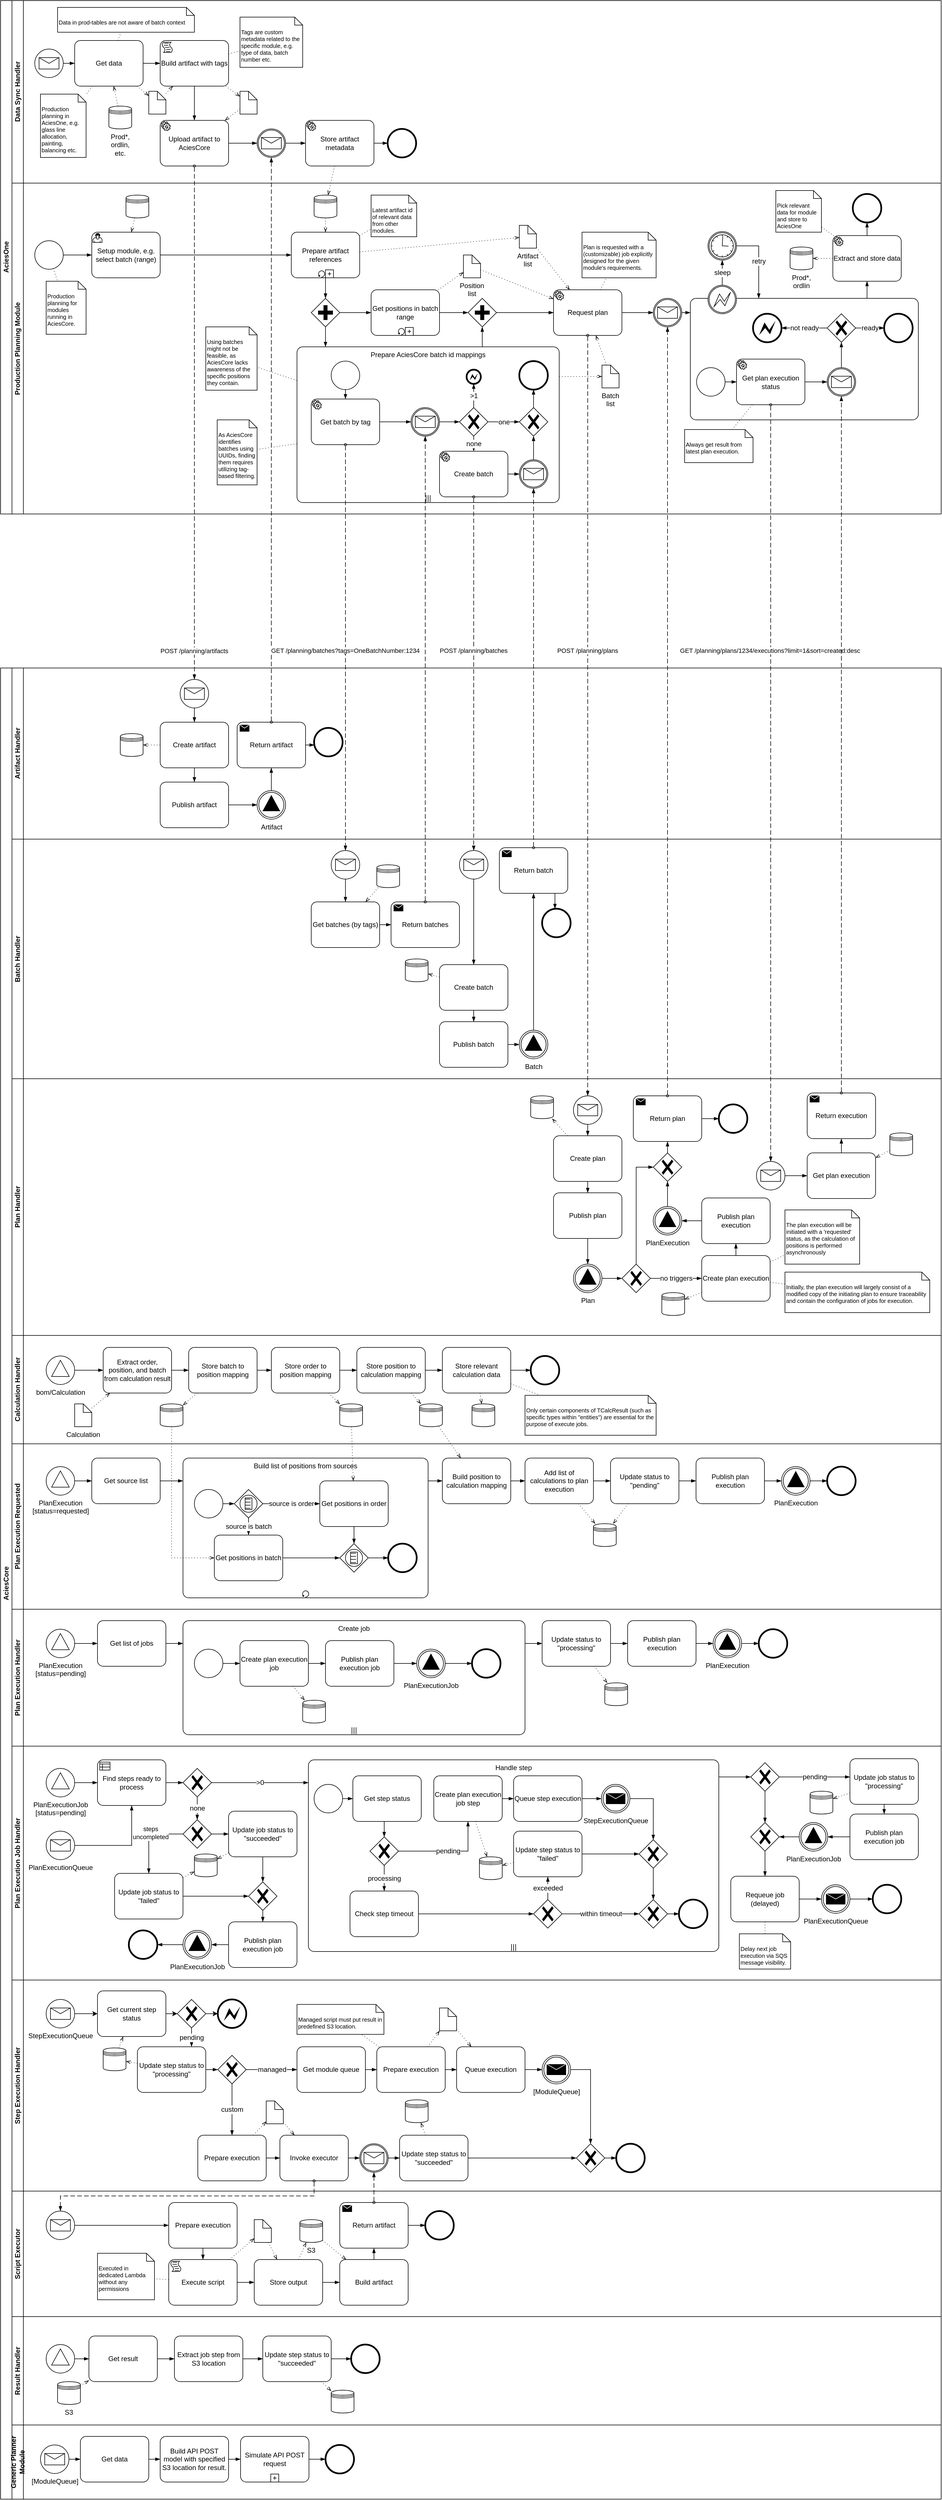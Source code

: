<mxfile version="21.6.8" type="device">
  <diagram name="Page-1" id="pT9zCR7jW5yzUa4xEAgO">
    <mxGraphModel dx="1562" dy="2078" grid="1" gridSize="10" guides="1" tooltips="1" connect="1" arrows="1" fold="1" page="1" pageScale="1" pageWidth="1654" pageHeight="1169" math="0" shadow="0">
      <root>
        <mxCell id="0" />
        <mxCell id="1" parent="0" />
        <mxCell id="U1KqUVC1e1E0VkJmuzpn-1" value="AciesOne" style="swimlane;html=1;childLayout=stackLayout;resizeParent=1;resizeParentMax=0;horizontal=0;startSize=20;horizontalStack=0;" parent="1" vertex="1">
          <mxGeometry y="-1169" width="1650" height="900" as="geometry" />
        </mxCell>
        <mxCell id="U1KqUVC1e1E0VkJmuzpn-2" value="Data Sync Handler" style="swimlane;html=1;startSize=20;horizontal=0;" parent="U1KqUVC1e1E0VkJmuzpn-1" vertex="1">
          <mxGeometry x="20" width="1630" height="320" as="geometry" />
        </mxCell>
        <mxCell id="U1KqUVC1e1E0VkJmuzpn-3" value="" style="shape=mxgraph.bpmn.event;html=1;verticalLabelPosition=bottom;labelBackgroundColor=#ffffff;verticalAlign=top;align=center;outlineConnect=0;aspect=fixed;outline=standard;symbol=message;points=[[0.145,0.145,0],[0.5,0,0],[0.855,0.145,0],[1,0.5,0],[0.855,0.855,0],[0.5,1,0],[0.145,0.855,0],[0,0.5,0]];perimeter=ellipsePerimeter;" parent="U1KqUVC1e1E0VkJmuzpn-2" vertex="1">
          <mxGeometry x="40" y="85" width="50" height="50" as="geometry" />
        </mxCell>
        <mxCell id="U1KqUVC1e1E0VkJmuzpn-28" value="" style="edgeStyle=elbowEdgeStyle;fontSize=12;html=1;endArrow=blockThin;endFill=1;rounded=0;" parent="U1KqUVC1e1E0VkJmuzpn-2" source="U1KqUVC1e1E0VkJmuzpn-90" target="U1KqUVC1e1E0VkJmuzpn-86" edge="1">
          <mxGeometry width="160" relative="1" as="geometry">
            <mxPoint x="50" y="297" as="sourcePoint" />
            <mxPoint x="280" y="427" as="targetPoint" />
          </mxGeometry>
        </mxCell>
        <mxCell id="U1KqUVC1e1E0VkJmuzpn-35" value="" style="edgeStyle=elbowEdgeStyle;fontSize=12;html=1;endArrow=blockThin;endFill=1;rounded=0;" parent="U1KqUVC1e1E0VkJmuzpn-2" source="U1KqUVC1e1E0VkJmuzpn-3" target="c-N2GnIyo7EjWN-7pbOH-3" edge="1">
          <mxGeometry width="160" relative="1" as="geometry">
            <mxPoint x="160" y="417" as="sourcePoint" />
            <mxPoint x="110" y="110" as="targetPoint" />
          </mxGeometry>
        </mxCell>
        <mxCell id="U1KqUVC1e1E0VkJmuzpn-51" value="Prod*, ordlin, etc." style="shape=datastore;whiteSpace=wrap;html=1;labelPosition=center;verticalLabelPosition=bottom;align=center;verticalAlign=top;aspect=fixed;" parent="U1KqUVC1e1E0VkJmuzpn-2" vertex="1">
          <mxGeometry x="170" y="185" width="40" height="40" as="geometry" />
        </mxCell>
        <mxCell id="U1KqUVC1e1E0VkJmuzpn-52" value="" style="fontSize=12;html=1;endFill=0;startFill=0;endSize=6;startSize=6;dashed=1;dashPattern=1 4;endArrow=openThin;startArrow=none;rounded=0;elbow=vertical;" parent="U1KqUVC1e1E0VkJmuzpn-2" source="U1KqUVC1e1E0VkJmuzpn-51" target="c-N2GnIyo7EjWN-7pbOH-3" edge="1">
          <mxGeometry width="160" relative="1" as="geometry">
            <mxPoint x="-232" y="54" as="sourcePoint" />
            <mxPoint x="110" y="77.273" as="targetPoint" />
          </mxGeometry>
        </mxCell>
        <mxCell id="U1KqUVC1e1E0VkJmuzpn-53" value="" style="shape=mxgraph.bpmn.data;labelPosition=center;verticalLabelPosition=bottom;align=center;verticalAlign=top;whiteSpace=wrap;size=15;html=1;fontFamily=Helvetica;fontSize=12;fontColor=default;strokeColor=default;fillColor=default;" parent="U1KqUVC1e1E0VkJmuzpn-2" vertex="1">
          <mxGeometry x="240.0" y="159" width="30" height="40" as="geometry" />
        </mxCell>
        <mxCell id="U1KqUVC1e1E0VkJmuzpn-54" value="" style="fontSize=12;html=1;endFill=0;startFill=0;endSize=6;startSize=6;dashed=1;dashPattern=1 4;endArrow=openThin;startArrow=none;rounded=0;" parent="U1KqUVC1e1E0VkJmuzpn-2" source="c-N2GnIyo7EjWN-7pbOH-3" target="U1KqUVC1e1E0VkJmuzpn-53" edge="1">
          <mxGeometry width="160" relative="1" as="geometry">
            <mxPoint x="190" y="150" as="sourcePoint" />
            <mxPoint x="506" y="639" as="targetPoint" />
          </mxGeometry>
        </mxCell>
        <mxCell id="U1KqUVC1e1E0VkJmuzpn-86" value="Upload artifact to AciesCore" style="shape=mxgraph.bpmn.task;whiteSpace=wrap;rectStyle=rounded;size=10;taskMarker=service;points=[[0.25,0,0],[0.5,0,0],[0.75,0,0],[1,0.25,0],[1,0.5,0],[1,0.75,0],[0.75,1,0],[0.5,1,0],[0.25,1,0],[0,0.75,0],[0,0.5,0],[0,0.25,0]];html=1;container=1;expand=0;collapsible=0;" parent="U1KqUVC1e1E0VkJmuzpn-2" vertex="1">
          <mxGeometry x="260" y="210" width="120" height="80" as="geometry" />
        </mxCell>
        <mxCell id="U1KqUVC1e1E0VkJmuzpn-87" value="" style="points=[[0.145,0.145,0],[0.5,0,0],[0.855,0.145,0],[1,0.5,0],[0.855,0.855,0],[0.5,1,0],[0.145,0.855,0],[0,0.5,0]];shape=mxgraph.bpmn.event;html=1;verticalLabelPosition=bottom;labelBackgroundColor=#ffffff;verticalAlign=top;align=center;perimeter=ellipsePerimeter;outlineConnect=0;aspect=fixed;outline=catching;symbol=message;" parent="U1KqUVC1e1E0VkJmuzpn-2" vertex="1">
          <mxGeometry x="430" y="225" width="50" height="50" as="geometry" />
        </mxCell>
        <mxCell id="U1KqUVC1e1E0VkJmuzpn-90" value="Build artifact with tags" style="shape=mxgraph.bpmn.task;whiteSpace=wrap;rectStyle=rounded;size=10;taskMarker=script;points=[[0.25,0,0],[0.5,0,0],[0.75,0,0],[1,0.25,0],[1,0.5,0],[1,0.75,0],[0.75,1,0],[0.5,1,0],[0.25,1,0],[0,0.75,0],[0,0.5,0],[0,0.25,0]];html=1;container=1;expand=0;collapsible=0;" parent="U1KqUVC1e1E0VkJmuzpn-2" vertex="1">
          <mxGeometry x="260" y="70" width="120" height="80" as="geometry" />
        </mxCell>
        <mxCell id="U1KqUVC1e1E0VkJmuzpn-91" value="" style="edgeStyle=elbowEdgeStyle;fontSize=12;html=1;endArrow=blockThin;endFill=1;rounded=0;" parent="U1KqUVC1e1E0VkJmuzpn-2" source="c-N2GnIyo7EjWN-7pbOH-3" target="U1KqUVC1e1E0VkJmuzpn-90" edge="1">
          <mxGeometry width="160" relative="1" as="geometry">
            <mxPoint x="230" y="110" as="sourcePoint" />
            <mxPoint x="330" y="-717" as="targetPoint" />
          </mxGeometry>
        </mxCell>
        <mxCell id="U1KqUVC1e1E0VkJmuzpn-92" value="" style="fontSize=12;html=1;endFill=0;startFill=0;endSize=6;startSize=6;dashed=1;dashPattern=1 4;endArrow=openThin;startArrow=none;rounded=0;" parent="U1KqUVC1e1E0VkJmuzpn-2" source="U1KqUVC1e1E0VkJmuzpn-53" target="U1KqUVC1e1E0VkJmuzpn-90" edge="1">
          <mxGeometry width="160" relative="1" as="geometry">
            <mxPoint x="97" y="167" as="sourcePoint" />
            <mxPoint x="506" y="639" as="targetPoint" />
          </mxGeometry>
        </mxCell>
        <mxCell id="U1KqUVC1e1E0VkJmuzpn-93" value="" style="shape=mxgraph.bpmn.data;labelPosition=center;verticalLabelPosition=bottom;align=center;verticalAlign=top;whiteSpace=wrap;size=15;html=1;fontFamily=Helvetica;fontSize=12;fontColor=default;strokeColor=default;fillColor=default;" parent="U1KqUVC1e1E0VkJmuzpn-2" vertex="1">
          <mxGeometry x="400.0" y="159" width="30" height="40" as="geometry" />
        </mxCell>
        <mxCell id="U1KqUVC1e1E0VkJmuzpn-94" value="" style="fontSize=12;html=1;endFill=0;startFill=0;endSize=6;startSize=6;dashed=1;dashPattern=1 4;endArrow=openThin;startArrow=none;rounded=0;" parent="U1KqUVC1e1E0VkJmuzpn-2" source="U1KqUVC1e1E0VkJmuzpn-90" target="U1KqUVC1e1E0VkJmuzpn-93" edge="1">
          <mxGeometry width="160" relative="1" as="geometry">
            <mxPoint x="167" y="167" as="sourcePoint" />
            <mxPoint x="576" y="639" as="targetPoint" />
          </mxGeometry>
        </mxCell>
        <mxCell id="U1KqUVC1e1E0VkJmuzpn-95" value="" style="fontSize=12;html=1;endFill=0;startFill=0;endSize=6;startSize=6;dashed=1;dashPattern=1 4;endArrow=openThin;startArrow=none;rounded=0;" parent="U1KqUVC1e1E0VkJmuzpn-2" source="U1KqUVC1e1E0VkJmuzpn-93" target="U1KqUVC1e1E0VkJmuzpn-86" edge="1">
          <mxGeometry width="160" relative="1" as="geometry">
            <mxPoint x="167" y="167" as="sourcePoint" />
            <mxPoint x="576" y="639" as="targetPoint" />
          </mxGeometry>
        </mxCell>
        <mxCell id="U1KqUVC1e1E0VkJmuzpn-106" value="Store artifact metadata" style="shape=mxgraph.bpmn.task;whiteSpace=wrap;rectStyle=rounded;size=10;taskMarker=service;points=[[0.25,0,0],[0.5,0,0],[0.75,0,0],[1,0.25,0],[1,0.5,0],[1,0.75,0],[0.75,1,0],[0.5,1,0],[0.25,1,0],[0,0.75,0],[0,0.5,0],[0,0.25,0]];html=1;container=1;expand=0;collapsible=0;" parent="U1KqUVC1e1E0VkJmuzpn-2" vertex="1">
          <mxGeometry x="515" y="210" width="120" height="80" as="geometry" />
        </mxCell>
        <mxCell id="U1KqUVC1e1E0VkJmuzpn-107" value="" style="edgeStyle=elbowEdgeStyle;fontSize=12;html=1;endArrow=blockThin;endFill=1;rounded=0;" parent="U1KqUVC1e1E0VkJmuzpn-2" source="U1KqUVC1e1E0VkJmuzpn-87" target="U1KqUVC1e1E0VkJmuzpn-106" edge="1">
          <mxGeometry width="160" relative="1" as="geometry">
            <mxPoint x="-45" y="279" as="sourcePoint" />
            <mxPoint x="185" y="409" as="targetPoint" />
          </mxGeometry>
        </mxCell>
        <mxCell id="U1KqUVC1e1E0VkJmuzpn-111" value="" style="points=[[0.145,0.145,0],[0.5,0,0],[0.855,0.145,0],[1,0.5,0],[0.855,0.855,0],[0.5,1,0],[0.145,0.855,0],[0,0.5,0]];shape=mxgraph.bpmn.event;html=1;verticalLabelPosition=bottom;labelBackgroundColor=#ffffff;verticalAlign=top;align=center;perimeter=ellipsePerimeter;outlineConnect=0;aspect=fixed;outline=end;symbol=terminate2;" parent="U1KqUVC1e1E0VkJmuzpn-2" vertex="1">
          <mxGeometry x="659" y="225" width="50" height="50" as="geometry" />
        </mxCell>
        <mxCell id="U1KqUVC1e1E0VkJmuzpn-112" value="" style="edgeStyle=elbowEdgeStyle;fontSize=12;html=1;endArrow=blockThin;endFill=1;rounded=0;" parent="U1KqUVC1e1E0VkJmuzpn-2" source="U1KqUVC1e1E0VkJmuzpn-106" target="U1KqUVC1e1E0VkJmuzpn-111" edge="1">
          <mxGeometry width="160" relative="1" as="geometry">
            <mxPoint x="-45" y="279" as="sourcePoint" />
            <mxPoint x="185" y="409" as="targetPoint" />
          </mxGeometry>
        </mxCell>
        <mxCell id="U1KqUVC1e1E0VkJmuzpn-121" value="Tags are custom metadata related to the specific module, e.g. type of data, batch number etc." style="shape=note2;boundedLbl=1;whiteSpace=wrap;html=1;size=14;verticalAlign=top;align=left;fontSize=10;horizontal=1;" parent="U1KqUVC1e1E0VkJmuzpn-2" vertex="1">
          <mxGeometry x="400" y="29" width="110" height="88" as="geometry" />
        </mxCell>
        <mxCell id="U1KqUVC1e1E0VkJmuzpn-122" value="" style="endArrow=none;dashed=1;html=1;dashPattern=1 4;strokeWidth=1;rounded=0;" parent="U1KqUVC1e1E0VkJmuzpn-2" source="U1KqUVC1e1E0VkJmuzpn-90" target="U1KqUVC1e1E0VkJmuzpn-121" edge="1">
          <mxGeometry width="50" height="50" relative="1" as="geometry">
            <mxPoint x="360" y="407" as="sourcePoint" />
            <mxPoint x="410" y="357" as="targetPoint" />
          </mxGeometry>
        </mxCell>
        <mxCell id="U1KqUVC1e1E0VkJmuzpn-125" value="Production planning in AciesOne, e.g. glass line allocation, painting, balancing etc." style="shape=note2;boundedLbl=1;whiteSpace=wrap;html=1;size=14;verticalAlign=top;align=left;fontSize=10;horizontal=1;" parent="U1KqUVC1e1E0VkJmuzpn-2" vertex="1">
          <mxGeometry x="50" y="164" width="80" height="111" as="geometry" />
        </mxCell>
        <mxCell id="U1KqUVC1e1E0VkJmuzpn-126" value="" style="endArrow=none;dashed=1;html=1;dashPattern=1 4;strokeWidth=1;rounded=0;" parent="U1KqUVC1e1E0VkJmuzpn-2" source="c-N2GnIyo7EjWN-7pbOH-3" target="U1KqUVC1e1E0VkJmuzpn-125" edge="1">
          <mxGeometry width="50" height="50" relative="1" as="geometry">
            <mxPoint x="151.116" y="150" as="sourcePoint" />
            <mxPoint y="542" as="targetPoint" />
          </mxGeometry>
        </mxCell>
        <mxCell id="U1KqUVC1e1E0VkJmuzpn-169" value="" style="edgeStyle=elbowEdgeStyle;fontSize=12;html=1;endArrow=blockThin;endFill=1;rounded=0;" parent="U1KqUVC1e1E0VkJmuzpn-2" source="U1KqUVC1e1E0VkJmuzpn-86" target="U1KqUVC1e1E0VkJmuzpn-87" edge="1">
          <mxGeometry width="160" relative="1" as="geometry">
            <mxPoint x="50" y="297" as="sourcePoint" />
            <mxPoint x="280" y="427" as="targetPoint" />
          </mxGeometry>
        </mxCell>
        <mxCell id="c-N2GnIyo7EjWN-7pbOH-3" value="Get data" style="points=[[0.25,0,0],[0.5,0,0],[0.75,0,0],[1,0.25,0],[1,0.5,0],[1,0.75,0],[0.75,1,0],[0.5,1,0],[0.25,1,0],[0,0.75,0],[0,0.5,0],[0,0.25,0]];shape=mxgraph.bpmn.task;whiteSpace=wrap;rectStyle=rounded;size=10;html=1;container=1;expand=0;collapsible=0;taskMarker=abstract;" parent="U1KqUVC1e1E0VkJmuzpn-2" vertex="1">
          <mxGeometry x="110" y="70" width="120" height="80" as="geometry" />
        </mxCell>
        <mxCell id="c-N2GnIyo7EjWN-7pbOH-13" value="Data in prod-tables are not aware of batch context" style="shape=note2;boundedLbl=1;whiteSpace=wrap;html=1;size=14;verticalAlign=top;align=left;fontSize=10;horizontal=1;" parent="U1KqUVC1e1E0VkJmuzpn-2" vertex="1">
          <mxGeometry x="80" y="12" width="240" height="43.5" as="geometry" />
        </mxCell>
        <mxCell id="c-N2GnIyo7EjWN-7pbOH-14" value="" style="endArrow=none;dashed=1;html=1;dashPattern=1 4;strokeWidth=1;rounded=0;" parent="U1KqUVC1e1E0VkJmuzpn-2" source="c-N2GnIyo7EjWN-7pbOH-3" target="c-N2GnIyo7EjWN-7pbOH-13" edge="1">
          <mxGeometry width="50" height="50" relative="1" as="geometry">
            <mxPoint x="140" y="28" as="sourcePoint" />
            <mxPoint x="170" y="299" as="targetPoint" />
          </mxGeometry>
        </mxCell>
        <mxCell id="U1KqUVC1e1E0VkJmuzpn-146" value="Production Planning Module" style="swimlane;startSize=20;horizontal=0;html=1;whiteSpace=wrap;glass=0;" parent="U1KqUVC1e1E0VkJmuzpn-1" vertex="1">
          <mxGeometry x="20" y="320" width="1630" height="580" as="geometry" />
        </mxCell>
        <mxCell id="U1KqUVC1e1E0VkJmuzpn-147" value="" style="shape=mxgraph.bpmn.event;html=1;verticalLabelPosition=bottom;labelBackgroundColor=#ffffff;verticalAlign=top;align=center;outlineConnect=0;aspect=fixed;outline=standard;symbol=general;points=[[0.145,0.145,0],[0.5,0,0],[0.855,0.145,0],[1,0.5,0],[0.855,0.855,0],[0.5,1,0],[0.145,0.855,0],[0,0.5,0]];perimeter=ellipsePerimeter;" parent="U1KqUVC1e1E0VkJmuzpn-146" vertex="1">
          <mxGeometry x="40" y="101" width="50" height="50" as="geometry" />
        </mxCell>
        <mxCell id="U1KqUVC1e1E0VkJmuzpn-148" value="" style="edgeStyle=elbowEdgeStyle;fontSize=12;html=1;endArrow=blockThin;endFill=1;rounded=0;" parent="U1KqUVC1e1E0VkJmuzpn-146" source="DfhggYcTa8mBUIoW5Y_f-79" target="U1KqUVC1e1E0VkJmuzpn-181" edge="1">
          <mxGeometry width="160" relative="1" as="geometry">
            <mxPoint x="550" y="167" as="sourcePoint" />
            <mxPoint x="550" y="187" as="targetPoint" />
          </mxGeometry>
        </mxCell>
        <mxCell id="U1KqUVC1e1E0VkJmuzpn-153" value="" style="edgeStyle=elbowEdgeStyle;fontSize=12;html=1;endArrow=blockThin;endFill=1;rounded=0;" parent="U1KqUVC1e1E0VkJmuzpn-146" source="uKxJgO5xpR6dhFuR6hYP-8" target="c-N2GnIyo7EjWN-7pbOH-4" edge="1">
          <mxGeometry width="160" relative="1" as="geometry">
            <mxPoint x="640" y="434" as="sourcePoint" />
            <mxPoint x="550" y="127" as="targetPoint" />
          </mxGeometry>
        </mxCell>
        <mxCell id="U1KqUVC1e1E0VkJmuzpn-158" value="Artifact list" style="shape=mxgraph.bpmn.data;labelPosition=center;verticalLabelPosition=bottom;align=center;verticalAlign=top;whiteSpace=wrap;size=15;html=1;fontFamily=Helvetica;fontSize=12;fontColor=default;strokeColor=default;fillColor=default;" parent="U1KqUVC1e1E0VkJmuzpn-146" vertex="1">
          <mxGeometry x="890" y="74" width="30" height="40" as="geometry" />
        </mxCell>
        <mxCell id="U1KqUVC1e1E0VkJmuzpn-159" value="" style="fontSize=12;html=1;endFill=0;startFill=0;endSize=6;startSize=6;dashed=1;dashPattern=1 4;endArrow=openThin;startArrow=none;rounded=0;" parent="U1KqUVC1e1E0VkJmuzpn-146" source="c-N2GnIyo7EjWN-7pbOH-4" target="U1KqUVC1e1E0VkJmuzpn-158" edge="1">
          <mxGeometry width="160" relative="1" as="geometry">
            <mxPoint x="610" y="142.824" as="sourcePoint" />
            <mxPoint x="1003" y="656" as="targetPoint" />
          </mxGeometry>
        </mxCell>
        <mxCell id="U1KqUVC1e1E0VkJmuzpn-161" value="" style="shape=datastore;whiteSpace=wrap;html=1;labelPosition=center;verticalLabelPosition=bottom;align=center;verticalAlign=top;aspect=fixed;" parent="U1KqUVC1e1E0VkJmuzpn-146" vertex="1">
          <mxGeometry x="530" y="21" width="40" height="40" as="geometry" />
        </mxCell>
        <mxCell id="U1KqUVC1e1E0VkJmuzpn-162" value="" style="fontSize=12;html=1;endFill=0;startFill=0;endSize=6;startSize=6;dashed=1;dashPattern=1 4;endArrow=openThin;startArrow=none;rounded=0;elbow=vertical;" parent="U1KqUVC1e1E0VkJmuzpn-146" source="U1KqUVC1e1E0VkJmuzpn-161" target="c-N2GnIyo7EjWN-7pbOH-4" edge="1">
          <mxGeometry width="160" relative="1" as="geometry">
            <mxPoint x="268" y="71" as="sourcePoint" />
            <mxPoint x="527.778" y="87" as="targetPoint" />
          </mxGeometry>
        </mxCell>
        <mxCell id="U1KqUVC1e1E0VkJmuzpn-202" value="Batch list" style="shape=mxgraph.bpmn.data;labelPosition=center;verticalLabelPosition=bottom;align=center;verticalAlign=top;whiteSpace=wrap;size=15;html=1;fontFamily=Helvetica;fontSize=12;fontColor=default;strokeColor=default;fillColor=default;" parent="U1KqUVC1e1E0VkJmuzpn-146" vertex="1">
          <mxGeometry x="1035" y="319" width="30" height="40" as="geometry" />
        </mxCell>
        <mxCell id="U1KqUVC1e1E0VkJmuzpn-204" value="" style="fontSize=12;html=1;endFill=0;startFill=0;endSize=6;startSize=6;dashed=1;dashPattern=1 4;endArrow=openThin;startArrow=none;rounded=0;edgeStyle=elbowEdgeStyle;elbow=vertical;" parent="U1KqUVC1e1E0VkJmuzpn-146" source="U1KqUVC1e1E0VkJmuzpn-181" target="U1KqUVC1e1E0VkJmuzpn-202" edge="1">
          <mxGeometry width="160" relative="1" as="geometry">
            <mxPoint x="610" y="97" as="sourcePoint" />
            <mxPoint x="1003" y="586" as="targetPoint" />
          </mxGeometry>
        </mxCell>
        <mxCell id="U1KqUVC1e1E0VkJmuzpn-170" value="" style="points=[[0.145,0.145,0],[0.5,0,0],[0.855,0.145,0],[1,0.5,0],[0.855,0.855,0],[0.5,1,0],[0.145,0.855,0],[0,0.5,0]];shape=mxgraph.bpmn.event;html=1;verticalLabelPosition=bottom;labelBackgroundColor=#ffffff;verticalAlign=top;align=center;perimeter=ellipsePerimeter;outlineConnect=0;aspect=fixed;outline=catching;symbol=message;" parent="U1KqUVC1e1E0VkJmuzpn-146" vertex="1">
          <mxGeometry x="1125" y="202" width="50" height="50" as="geometry" />
        </mxCell>
        <mxCell id="U1KqUVC1e1E0VkJmuzpn-171" value="" style="fontSize=12;html=1;endArrow=blockThin;endFill=1;rounded=0;edgeStyle=elbowEdgeStyle;" parent="U1KqUVC1e1E0VkJmuzpn-146" source="U1KqUVC1e1E0VkJmuzpn-181" target="DfhggYcTa8mBUIoW5Y_f-83" edge="1">
          <mxGeometry width="160" relative="1" as="geometry">
            <mxPoint x="650" y="257" as="sourcePoint" />
            <mxPoint x="960" y="419" as="targetPoint" />
          </mxGeometry>
        </mxCell>
        <mxCell id="U1KqUVC1e1E0VkJmuzpn-177" value="&lt;span style=&quot;color: rgb(0, 0, 0); font-family: Helvetica; font-size: 12px; font-style: normal; font-variant-ligatures: normal; font-variant-caps: normal; font-weight: 400; letter-spacing: normal; orphans: 2; text-align: center; text-indent: 0px; text-transform: none; widows: 2; word-spacing: 0px; -webkit-text-stroke-width: 0px; background-color: rgb(251, 251, 251); text-decoration-thickness: initial; text-decoration-style: initial; text-decoration-color: initial; float: none; display: inline !important;&quot;&gt;Request plan&lt;/span&gt;" style="points=[[0.25,0,0],[0.5,0,0],[0.75,0,0],[1,0.25,0],[1,0.5,0],[1,0.75,0],[0.75,1,0],[0.5,1,0],[0.25,1,0],[0,0.75,0],[0,0.5,0],[0,0.25,0]];shape=mxgraph.bpmn.task;whiteSpace=wrap;rectStyle=rounded;size=10;html=1;container=1;expand=0;collapsible=0;taskMarker=service;" parent="U1KqUVC1e1E0VkJmuzpn-146" vertex="1">
          <mxGeometry x="950" y="187" width="120" height="80" as="geometry" />
        </mxCell>
        <mxCell id="U1KqUVC1e1E0VkJmuzpn-208" value="" style="edgeStyle=elbowEdgeStyle;fontSize=12;html=1;endArrow=blockThin;endFill=1;rounded=0;" parent="U1KqUVC1e1E0VkJmuzpn-146" source="U1KqUVC1e1E0VkJmuzpn-177" target="U1KqUVC1e1E0VkJmuzpn-170" edge="1">
          <mxGeometry width="160" relative="1" as="geometry">
            <mxPoint x="680" y="100.5" as="sourcePoint" />
            <mxPoint x="680" y="130.5" as="targetPoint" />
          </mxGeometry>
        </mxCell>
        <mxCell id="U1KqUVC1e1E0VkJmuzpn-233" value="" style="points=[[0.145,0.145,0],[0.5,0,0],[0.855,0.145,0],[1,0.5,0],[0.855,0.855,0],[0.5,1,0],[0.145,0.855,0],[0,0.5,0]];shape=mxgraph.bpmn.event;html=1;verticalLabelPosition=bottom;labelBackgroundColor=#ffffff;verticalAlign=top;align=center;perimeter=ellipsePerimeter;outlineConnect=0;aspect=fixed;outline=end;symbol=terminate2;" parent="U1KqUVC1e1E0VkJmuzpn-146" vertex="1">
          <mxGeometry x="1474.996" y="19" width="50" height="50" as="geometry" />
        </mxCell>
        <mxCell id="U1KqUVC1e1E0VkJmuzpn-234" value="" style="edgeStyle=elbowEdgeStyle;fontSize=12;html=1;endArrow=blockThin;endFill=1;rounded=0;elbow=vertical;" parent="U1KqUVC1e1E0VkJmuzpn-146" source="U1KqUVC1e1E0VkJmuzpn-170" target="U1KqUVC1e1E0VkJmuzpn-276" edge="1">
          <mxGeometry width="160" relative="1" as="geometry">
            <mxPoint x="680" y="100.5" as="sourcePoint" />
            <mxPoint x="1200" y="365" as="targetPoint" />
          </mxGeometry>
        </mxCell>
        <mxCell id="U1KqUVC1e1E0VkJmuzpn-244" value="" style="fontSize=12;html=1;endFill=0;startFill=0;endSize=6;startSize=6;dashed=1;dashPattern=1 4;endArrow=openThin;startArrow=none;rounded=0;" parent="U1KqUVC1e1E0VkJmuzpn-146" source="U1KqUVC1e1E0VkJmuzpn-202" target="U1KqUVC1e1E0VkJmuzpn-177" edge="1">
          <mxGeometry width="160" relative="1" as="geometry">
            <mxPoint x="550" y="97" as="sourcePoint" />
            <mxPoint x="943" y="586" as="targetPoint" />
          </mxGeometry>
        </mxCell>
        <mxCell id="U1KqUVC1e1E0VkJmuzpn-245" value="" style="fontSize=12;html=1;endFill=0;startFill=0;endSize=6;startSize=6;dashed=1;dashPattern=1 4;endArrow=openThin;startArrow=none;rounded=0;" parent="U1KqUVC1e1E0VkJmuzpn-146" source="DfhggYcTa8mBUIoW5Y_f-82" target="U1KqUVC1e1E0VkJmuzpn-177" edge="1">
          <mxGeometry width="160" relative="1" as="geometry">
            <mxPoint x="550" y="97" as="sourcePoint" />
            <mxPoint x="943" y="586" as="targetPoint" />
          </mxGeometry>
        </mxCell>
        <mxCell id="U1KqUVC1e1E0VkJmuzpn-268" value="" style="edgeStyle=elbowEdgeStyle;fontSize=12;html=1;endArrow=blockThin;endFill=1;rounded=0;" parent="U1KqUVC1e1E0VkJmuzpn-146" source="U1KqUVC1e1E0VkJmuzpn-287" target="U1KqUVC1e1E0VkJmuzpn-233" edge="1">
          <mxGeometry width="160" relative="1" as="geometry">
            <mxPoint x="1560" y="410" as="sourcePoint" />
            <mxPoint x="600" y="175.5" as="targetPoint" />
          </mxGeometry>
        </mxCell>
        <mxCell id="U1KqUVC1e1E0VkJmuzpn-288" value="" style="edgeStyle=elbowEdgeStyle;fontSize=12;html=1;endArrow=blockThin;endFill=1;rounded=0;" parent="U1KqUVC1e1E0VkJmuzpn-146" source="U1KqUVC1e1E0VkJmuzpn-276" target="U1KqUVC1e1E0VkJmuzpn-287" edge="1">
          <mxGeometry width="160" relative="1" as="geometry">
            <mxPoint x="1650" y="-198" as="sourcePoint" />
            <mxPoint x="1720" y="-198" as="targetPoint" />
          </mxGeometry>
        </mxCell>
        <mxCell id="U1KqUVC1e1E0VkJmuzpn-287" value="&lt;span style=&quot;color: rgb(0, 0, 0); font-family: Helvetica; font-size: 12px; font-style: normal; font-variant-ligatures: normal; font-variant-caps: normal; font-weight: 400; letter-spacing: normal; orphans: 2; text-align: center; text-indent: 0px; text-transform: none; widows: 2; word-spacing: 0px; -webkit-text-stroke-width: 0px; background-color: rgb(251, 251, 251); text-decoration-thickness: initial; text-decoration-style: initial; text-decoration-color: initial; float: none; display: inline !important;&quot;&gt;Extract and store data&lt;/span&gt;" style="points=[[0.25,0,0],[0.5,0,0],[0.75,0,0],[1,0.25,0],[1,0.5,0],[1,0.75,0],[0.75,1,0],[0.5,1,0],[0.25,1,0],[0,0.75,0],[0,0.5,0],[0,0.25,0]];shape=mxgraph.bpmn.task;whiteSpace=wrap;rectStyle=rounded;size=10;html=1;container=1;expand=0;collapsible=0;taskMarker=service;" parent="U1KqUVC1e1E0VkJmuzpn-146" vertex="1">
          <mxGeometry x="1440" y="92" width="120" height="80" as="geometry" />
        </mxCell>
        <mxCell id="U1KqUVC1e1E0VkJmuzpn-289" value="Prod*, ordlin" style="shape=datastore;whiteSpace=wrap;html=1;labelPosition=center;verticalLabelPosition=bottom;align=center;verticalAlign=top;aspect=fixed;" parent="U1KqUVC1e1E0VkJmuzpn-146" vertex="1">
          <mxGeometry x="1365" y="112" width="40" height="40" as="geometry" />
        </mxCell>
        <mxCell id="U1KqUVC1e1E0VkJmuzpn-290" value="" style="fontSize=12;html=1;endFill=0;startFill=0;endSize=6;startSize=6;dashed=1;dashPattern=1 4;endArrow=openThin;startArrow=none;rounded=0;elbow=vertical;" parent="U1KqUVC1e1E0VkJmuzpn-146" source="U1KqUVC1e1E0VkJmuzpn-287" target="U1KqUVC1e1E0VkJmuzpn-289" edge="1">
          <mxGeometry width="160" relative="1" as="geometry">
            <mxPoint x="1388" y="82" as="sourcePoint" />
            <mxPoint x="1405" y="74.174" as="targetPoint" />
          </mxGeometry>
        </mxCell>
        <mxCell id="c-N2GnIyo7EjWN-7pbOH-4" value="Prepare artifact references" style="points=[[0.25,0,0],[0.5,0,0],[0.75,0,0],[1,0.25,0],[1,0.5,0],[1,0.75,0],[0.75,1,0],[0.5,1,0],[0.25,1,0],[0,0.75,0],[0,0.5,0],[0,0.25,0]];shape=mxgraph.bpmn.task;whiteSpace=wrap;rectStyle=rounded;size=10;html=1;container=1;expand=0;collapsible=0;taskMarker=abstract;isLoopStandard=1;isLoopSub=1;" parent="U1KqUVC1e1E0VkJmuzpn-146" vertex="1">
          <mxGeometry x="490" y="86" width="120" height="80" as="geometry" />
        </mxCell>
        <mxCell id="c-N2GnIyo7EjWN-7pbOH-5" value="Latest artifact id of relevant data from other modules." style="shape=note2;boundedLbl=1;whiteSpace=wrap;html=1;size=14;verticalAlign=top;align=left;fontSize=10;horizontal=1;" parent="U1KqUVC1e1E0VkJmuzpn-146" vertex="1">
          <mxGeometry x="630" y="21" width="80" height="73" as="geometry" />
        </mxCell>
        <mxCell id="c-N2GnIyo7EjWN-7pbOH-6" value="" style="endArrow=none;dashed=1;html=1;dashPattern=1 4;strokeWidth=1;rounded=0;" parent="U1KqUVC1e1E0VkJmuzpn-146" source="c-N2GnIyo7EjWN-7pbOH-4" target="c-N2GnIyo7EjWN-7pbOH-5" edge="1">
          <mxGeometry width="50" height="50" relative="1" as="geometry">
            <mxPoint x="610" y="88" as="sourcePoint" />
            <mxPoint x="640" y="366" as="targetPoint" />
          </mxGeometry>
        </mxCell>
        <mxCell id="c-N2GnIyo7EjWN-7pbOH-106" value="" style="group" parent="U1KqUVC1e1E0VkJmuzpn-146" vertex="1" connectable="0">
          <mxGeometry x="1190" y="105" width="400" height="310" as="geometry" />
        </mxCell>
        <mxCell id="c-N2GnIyo7EjWN-7pbOH-12" value="" style="points=[[0.145,0.145,0],[0.5,0,0],[0.855,0.145,0],[1,0.5,0],[0.855,0.855,0],[0.5,1,0],[0.145,0.855,0],[0,0.5,0]];shape=mxgraph.bpmn.event;html=1;verticalLabelPosition=bottom;labelBackgroundColor=#ffffff;verticalAlign=top;align=center;perimeter=ellipsePerimeter;outlineConnect=0;aspect=fixed;outline=catching;symbol=timer;" parent="c-N2GnIyo7EjWN-7pbOH-106" vertex="1">
          <mxGeometry x="31" y="-20" width="50" height="50" as="geometry" />
        </mxCell>
        <mxCell id="c-N2GnIyo7EjWN-7pbOH-10" value="retry" style="edgeStyle=elbowEdgeStyle;fontSize=12;html=1;endArrow=blockThin;endFill=1;rounded=0;" parent="c-N2GnIyo7EjWN-7pbOH-106" source="c-N2GnIyo7EjWN-7pbOH-12" target="U1KqUVC1e1E0VkJmuzpn-276" edge="1">
          <mxGeometry width="160" relative="1" as="geometry">
            <mxPoint x="211" y="254" as="sourcePoint" />
            <mxPoint x="280" y="254" as="targetPoint" />
            <Array as="points">
              <mxPoint x="120" y="59" />
            </Array>
          </mxGeometry>
        </mxCell>
        <mxCell id="U1KqUVC1e1E0VkJmuzpn-276" value="" style="points=[[0.25,0,0],[0.5,0,0],[0.75,0,0],[1,0.25,0],[1,0.5,0],[1,0.75,0],[0.75,1,0],[0.5,1,0],[0.25,1,0],[0,0.75,0],[0,0.5,0],[0,0.25,0]];shape=mxgraph.bpmn.task;whiteSpace=wrap;rectStyle=rounded;size=10;html=1;container=0;expand=0;collapsible=0;taskMarker=abstract;" parent="c-N2GnIyo7EjWN-7pbOH-106" vertex="1">
          <mxGeometry y="97" width="400" height="213" as="geometry" />
        </mxCell>
        <mxCell id="U1KqUVC1e1E0VkJmuzpn-260" value="" style="points=[[0.145,0.145,0],[0.5,0,0],[0.855,0.145,0],[1,0.5,0],[0.855,0.855,0],[0.5,1,0],[0.145,0.855,0],[0,0.5,0]];shape=mxgraph.bpmn.event;html=1;verticalLabelPosition=bottom;labelBackgroundColor=#ffffff;verticalAlign=top;align=center;perimeter=ellipsePerimeter;outlineConnect=0;aspect=fixed;outline=standard;symbol=general;" parent="c-N2GnIyo7EjWN-7pbOH-106" vertex="1">
          <mxGeometry x="11" y="218.5" width="50" height="50" as="geometry" />
        </mxCell>
        <mxCell id="U1KqUVC1e1E0VkJmuzpn-262" value="Get plan execution status" style="shape=mxgraph.bpmn.task;whiteSpace=wrap;rectStyle=rounded;size=10;taskMarker=service;points=[[0.25,0,0],[0.5,0,0],[0.75,0,0],[1,0.25,0],[1,0.5,0],[1,0.75,0],[0.75,1,0],[0.5,1,0],[0.25,1,0],[0,0.75,0],[0,0.5,0],[0,0.25,0]];html=1;container=1;expand=0;collapsible=0;" parent="c-N2GnIyo7EjWN-7pbOH-106" vertex="1">
          <mxGeometry x="80.996" y="203.5" width="120" height="80" as="geometry" />
        </mxCell>
        <mxCell id="U1KqUVC1e1E0VkJmuzpn-263" value="" style="edgeStyle=elbowEdgeStyle;fontSize=12;html=1;endArrow=blockThin;endFill=1;rounded=0;" parent="c-N2GnIyo7EjWN-7pbOH-106" source="U1KqUVC1e1E0VkJmuzpn-262" target="U1KqUVC1e1E0VkJmuzpn-261" edge="1">
          <mxGeometry width="160" relative="1" as="geometry">
            <mxPoint x="396.135" y="52.5" as="sourcePoint" />
            <mxPoint x="396.135" y="82.5" as="targetPoint" />
          </mxGeometry>
        </mxCell>
        <mxCell id="U1KqUVC1e1E0VkJmuzpn-264" value="" style="edgeStyle=elbowEdgeStyle;fontSize=12;html=1;endArrow=blockThin;endFill=1;rounded=0;" parent="c-N2GnIyo7EjWN-7pbOH-106" source="U1KqUVC1e1E0VkJmuzpn-260" target="U1KqUVC1e1E0VkJmuzpn-262" edge="1">
          <mxGeometry width="160" relative="1" as="geometry">
            <mxPoint x="396.135" y="102" as="sourcePoint" />
            <mxPoint x="396.135" y="132" as="targetPoint" />
          </mxGeometry>
        </mxCell>
        <mxCell id="U1KqUVC1e1E0VkJmuzpn-272" value="" style="shape=mxgraph.bpmn.event;html=1;verticalLabelPosition=bottom;labelBackgroundColor=#ffffff;verticalAlign=top;align=center;outlineConnect=0;aspect=fixed;outline=end;symbol=error;points=[[0.145,0.145,0],[0.5,0,0],[0.855,0.145,0],[1,0.5,0],[0.855,0.855,0],[0.5,1,0],[0.145,0.855,0],[0,0.5,0]];perimeter=ellipsePerimeter;" parent="c-N2GnIyo7EjWN-7pbOH-106" vertex="1">
          <mxGeometry x="110" y="124" width="50" height="50" as="geometry" />
        </mxCell>
        <mxCell id="U1KqUVC1e1E0VkJmuzpn-273" value="not ready" style="edgeStyle=elbowEdgeStyle;fontSize=12;html=1;endArrow=blockThin;endFill=1;rounded=0;" parent="c-N2GnIyo7EjWN-7pbOH-106" source="U1KqUVC1e1E0VkJmuzpn-270" target="U1KqUVC1e1E0VkJmuzpn-272" edge="1">
          <mxGeometry width="160" relative="1" as="geometry">
            <mxPoint x="396.135" y="72.5" as="sourcePoint" />
            <mxPoint x="396.135" y="42.5" as="targetPoint" />
          </mxGeometry>
        </mxCell>
        <mxCell id="U1KqUVC1e1E0VkJmuzpn-261" value="" style="points=[[0.145,0.145,0],[0.5,0,0],[0.855,0.145,0],[1,0.5,0],[0.855,0.855,0],[0.5,1,0],[0.145,0.855,0],[0,0.5,0]];shape=mxgraph.bpmn.event;html=1;verticalLabelPosition=bottom;labelBackgroundColor=#ffffff;verticalAlign=top;align=center;perimeter=ellipsePerimeter;outlineConnect=0;aspect=fixed;outline=catching;symbol=message;" parent="c-N2GnIyo7EjWN-7pbOH-106" vertex="1">
          <mxGeometry x="239.998" y="218.5" width="50" height="50" as="geometry" />
        </mxCell>
        <mxCell id="U1KqUVC1e1E0VkJmuzpn-270" value="" style="points=[[0.25,0.25,0],[0.5,0,0],[0.75,0.25,0],[1,0.5,0],[0.75,0.75,0],[0.5,1,0],[0.25,0.75,0],[0,0.5,0]];shape=mxgraph.bpmn.gateway2;html=1;verticalLabelPosition=bottom;labelBackgroundColor=#ffffff;verticalAlign=top;align=center;perimeter=rhombusPerimeter;outlineConnect=0;outline=none;symbol=none;gwType=exclusive;" parent="c-N2GnIyo7EjWN-7pbOH-106" vertex="1">
          <mxGeometry x="240" y="124" width="50" height="50" as="geometry" />
        </mxCell>
        <mxCell id="U1KqUVC1e1E0VkJmuzpn-275" value="" style="edgeStyle=elbowEdgeStyle;fontSize=12;html=1;endArrow=blockThin;endFill=1;rounded=0;" parent="c-N2GnIyo7EjWN-7pbOH-106" source="U1KqUVC1e1E0VkJmuzpn-261" target="U1KqUVC1e1E0VkJmuzpn-270" edge="1">
          <mxGeometry width="160" relative="1" as="geometry">
            <mxPoint x="396.135" y="52.5" as="sourcePoint" />
            <mxPoint x="396.135" y="82.5" as="targetPoint" />
          </mxGeometry>
        </mxCell>
        <mxCell id="U1KqUVC1e1E0VkJmuzpn-265" value="" style="points=[[0.145,0.145,0],[0.5,0,0],[0.855,0.145,0],[1,0.5,0],[0.855,0.855,0],[0.5,1,0],[0.145,0.855,0],[0,0.5,0]];shape=mxgraph.bpmn.event;html=1;verticalLabelPosition=bottom;labelBackgroundColor=#ffffff;verticalAlign=top;align=center;perimeter=ellipsePerimeter;outlineConnect=0;aspect=fixed;outline=end;symbol=terminate2;" parent="c-N2GnIyo7EjWN-7pbOH-106" vertex="1">
          <mxGeometry x="339.996" y="124" width="50" height="50" as="geometry" />
        </mxCell>
        <mxCell id="U1KqUVC1e1E0VkJmuzpn-266" value="ready" style="edgeStyle=elbowEdgeStyle;fontSize=12;html=1;endArrow=blockThin;endFill=1;rounded=0;" parent="c-N2GnIyo7EjWN-7pbOH-106" source="U1KqUVC1e1E0VkJmuzpn-270" target="U1KqUVC1e1E0VkJmuzpn-265" edge="1">
          <mxGeometry width="160" relative="1" as="geometry">
            <mxPoint x="396.135" y="42.5" as="sourcePoint" />
            <mxPoint x="396.135" y="72.5" as="targetPoint" />
            <Array as="points">
              <mxPoint x="365" y="149" />
            </Array>
          </mxGeometry>
        </mxCell>
        <mxCell id="uKxJgO5xpR6dhFuR6hYP-1" value="Production planning for modules running in AciesCore." style="shape=note2;boundedLbl=1;whiteSpace=wrap;html=1;size=14;verticalAlign=top;align=left;fontSize=10;horizontal=1;" parent="U1KqUVC1e1E0VkJmuzpn-146" vertex="1">
          <mxGeometry x="60" y="172" width="70" height="93" as="geometry" />
        </mxCell>
        <mxCell id="uKxJgO5xpR6dhFuR6hYP-2" value="" style="endArrow=none;dashed=1;html=1;dashPattern=1 4;strokeWidth=1;rounded=0;" parent="U1KqUVC1e1E0VkJmuzpn-146" source="U1KqUVC1e1E0VkJmuzpn-147" target="uKxJgO5xpR6dhFuR6hYP-1" edge="1">
          <mxGeometry width="50" height="50" relative="1" as="geometry">
            <mxPoint x="135" y="147" as="sourcePoint" />
            <mxPoint x="-30" y="539" as="targetPoint" />
          </mxGeometry>
        </mxCell>
        <mxCell id="uKxJgO5xpR6dhFuR6hYP-4" value="Using batches might not be feasible, as AciesCore lacks awareness of the specific positions they contain." style="shape=note2;boundedLbl=1;whiteSpace=wrap;html=1;size=14;verticalAlign=top;align=left;fontSize=10;horizontal=1;" parent="U1KqUVC1e1E0VkJmuzpn-146" vertex="1">
          <mxGeometry x="340" y="252" width="90" height="111" as="geometry" />
        </mxCell>
        <mxCell id="uKxJgO5xpR6dhFuR6hYP-5" value="" style="endArrow=none;dashed=1;html=1;dashPattern=1 4;strokeWidth=1;rounded=0;" parent="U1KqUVC1e1E0VkJmuzpn-146" source="U1KqUVC1e1E0VkJmuzpn-181" target="uKxJgO5xpR6dhFuR6hYP-4" edge="1">
          <mxGeometry width="50" height="50" relative="1" as="geometry">
            <mxPoint x="650" y="193" as="sourcePoint" />
            <mxPoint x="680" y="467" as="targetPoint" />
          </mxGeometry>
        </mxCell>
        <mxCell id="uKxJgO5xpR6dhFuR6hYP-6" value="" style="shape=datastore;whiteSpace=wrap;html=1;labelPosition=center;verticalLabelPosition=bottom;align=center;verticalAlign=top;aspect=fixed;" parent="U1KqUVC1e1E0VkJmuzpn-146" vertex="1">
          <mxGeometry x="200" y="21" width="40" height="40" as="geometry" />
        </mxCell>
        <mxCell id="uKxJgO5xpR6dhFuR6hYP-7" value="" style="fontSize=12;html=1;endFill=0;startFill=0;endSize=6;startSize=6;dashed=1;dashPattern=1 4;endArrow=openThin;startArrow=none;rounded=0;elbow=vertical;" parent="U1KqUVC1e1E0VkJmuzpn-146" source="uKxJgO5xpR6dhFuR6hYP-6" target="uKxJgO5xpR6dhFuR6hYP-8" edge="1">
          <mxGeometry width="160" relative="1" as="geometry">
            <mxPoint x="148" y="262.5" as="sourcePoint" />
            <mxPoint x="490" y="241.769" as="targetPoint" />
          </mxGeometry>
        </mxCell>
        <mxCell id="uKxJgO5xpR6dhFuR6hYP-8" value="Setup module, e.g. select batch (range)" style="points=[[0.25,0,0],[0.5,0,0],[0.75,0,0],[1,0.25,0],[1,0.5,0],[1,0.75,0],[0.75,1,0],[0.5,1,0],[0.25,1,0],[0,0.75,0],[0,0.5,0],[0,0.25,0]];shape=mxgraph.bpmn.task;whiteSpace=wrap;rectStyle=rounded;size=10;html=1;container=1;expand=0;collapsible=0;taskMarker=user;" parent="U1KqUVC1e1E0VkJmuzpn-146" vertex="1">
          <mxGeometry x="140" y="86" width="120" height="80" as="geometry" />
        </mxCell>
        <mxCell id="uKxJgO5xpR6dhFuR6hYP-9" value="" style="edgeStyle=elbowEdgeStyle;fontSize=12;html=1;endArrow=blockThin;endFill=1;rounded=0;" parent="U1KqUVC1e1E0VkJmuzpn-146" source="U1KqUVC1e1E0VkJmuzpn-147" target="uKxJgO5xpR6dhFuR6hYP-8" edge="1">
          <mxGeometry width="160" relative="1" as="geometry">
            <mxPoint x="110" y="-723" as="sourcePoint" />
            <mxPoint x="510" y="-723" as="targetPoint" />
          </mxGeometry>
        </mxCell>
        <mxCell id="DfhggYcTa8mBUIoW5Y_f-78" value="" style="edgeStyle=elbowEdgeStyle;fontSize=12;html=1;endArrow=blockThin;endFill=1;rounded=0;" edge="1" parent="U1KqUVC1e1E0VkJmuzpn-146" source="c-N2GnIyo7EjWN-7pbOH-4" target="DfhggYcTa8mBUIoW5Y_f-79">
          <mxGeometry width="160" relative="1" as="geometry">
            <mxPoint x="570" y="-683" as="sourcePoint" />
            <mxPoint x="570" y="-562" as="targetPoint" />
          </mxGeometry>
        </mxCell>
        <mxCell id="DfhggYcTa8mBUIoW5Y_f-79" value="" style="shape=mxgraph.bpmn.gateway2;html=1;verticalLabelPosition=bottom;labelBackgroundColor=#ffffff;verticalAlign=top;align=center;outlineConnect=0;outline=none;symbol=none;gwType=parallel;points=[[0.25,0.25,0],[0.5,0,0],[0.75,0.25,0],[1,0.5,0],[0.75,0.75,0],[0.5,1,0],[0.25,0.75,0],[0,0.5,0]];perimeter=rhombusPerimeter;" vertex="1" parent="U1KqUVC1e1E0VkJmuzpn-146">
          <mxGeometry x="525" y="202" width="50" height="50" as="geometry" />
        </mxCell>
        <mxCell id="DfhggYcTa8mBUIoW5Y_f-80" value="Get positions in batch range" style="points=[[0.25,0,0],[0.5,0,0],[0.75,0,0],[1,0.25,0],[1,0.5,0],[1,0.75,0],[0.75,1,0],[0.5,1,0],[0.25,1,0],[0,0.75,0],[0,0.5,0],[0,0.25,0]];shape=mxgraph.bpmn.task;whiteSpace=wrap;rectStyle=rounded;size=10;html=1;container=1;expand=0;collapsible=0;taskMarker=abstract;isLoopStandard=1;isLoopSub=1;" vertex="1" parent="U1KqUVC1e1E0VkJmuzpn-146">
          <mxGeometry x="630" y="187" width="120" height="80" as="geometry" />
        </mxCell>
        <mxCell id="DfhggYcTa8mBUIoW5Y_f-81" value="" style="edgeStyle=elbowEdgeStyle;fontSize=12;html=1;endArrow=blockThin;endFill=1;rounded=0;" edge="1" parent="U1KqUVC1e1E0VkJmuzpn-146" source="DfhggYcTa8mBUIoW5Y_f-79" target="DfhggYcTa8mBUIoW5Y_f-80">
          <mxGeometry width="160" relative="1" as="geometry">
            <mxPoint x="570" y="-683" as="sourcePoint" />
            <mxPoint x="570" y="-562" as="targetPoint" />
          </mxGeometry>
        </mxCell>
        <mxCell id="DfhggYcTa8mBUIoW5Y_f-82" value="Position list" style="shape=mxgraph.bpmn.data;labelPosition=center;verticalLabelPosition=bottom;align=center;verticalAlign=top;whiteSpace=wrap;size=15;html=1;fontFamily=Helvetica;fontSize=12;fontColor=default;strokeColor=default;fillColor=default;" vertex="1" parent="U1KqUVC1e1E0VkJmuzpn-146">
          <mxGeometry x="792" y="126" width="30" height="40" as="geometry" />
        </mxCell>
        <mxCell id="DfhggYcTa8mBUIoW5Y_f-83" value="" style="shape=mxgraph.bpmn.gateway2;html=1;verticalLabelPosition=bottom;labelBackgroundColor=#ffffff;verticalAlign=top;align=center;outlineConnect=0;outline=none;symbol=none;gwType=parallel;points=[[0.25,0.25,0],[0.5,0,0],[0.75,0.25,0],[1,0.5,0],[0.75,0.75,0],[0.5,1,0],[0.25,0.75,0],[0,0.5,0]];perimeter=rhombusPerimeter;" vertex="1" parent="U1KqUVC1e1E0VkJmuzpn-146">
          <mxGeometry x="800" y="202" width="50" height="50" as="geometry" />
        </mxCell>
        <mxCell id="DfhggYcTa8mBUIoW5Y_f-84" value="" style="fontSize=12;html=1;endArrow=blockThin;endFill=1;rounded=0;edgeStyle=orthogonalEdgeStyle;elbow=vertical;" edge="1" parent="U1KqUVC1e1E0VkJmuzpn-146" source="DfhggYcTa8mBUIoW5Y_f-80" target="DfhggYcTa8mBUIoW5Y_f-83">
          <mxGeometry width="160" relative="1" as="geometry">
            <mxPoint x="650" y="257" as="sourcePoint" />
            <mxPoint x="960" y="419" as="targetPoint" />
          </mxGeometry>
        </mxCell>
        <mxCell id="DfhggYcTa8mBUIoW5Y_f-85" value="" style="fontSize=12;html=1;endArrow=blockThin;endFill=1;rounded=0;edgeStyle=orthogonalEdgeStyle;elbow=vertical;" edge="1" parent="U1KqUVC1e1E0VkJmuzpn-146" source="DfhggYcTa8mBUIoW5Y_f-83" target="U1KqUVC1e1E0VkJmuzpn-177">
          <mxGeometry width="160" relative="1" as="geometry">
            <mxPoint x="650" y="257" as="sourcePoint" />
            <mxPoint x="960" y="419" as="targetPoint" />
          </mxGeometry>
        </mxCell>
        <mxCell id="DfhggYcTa8mBUIoW5Y_f-86" value="" style="fontSize=12;html=1;endFill=0;startFill=0;endSize=6;startSize=6;dashed=1;dashPattern=1 4;endArrow=openThin;startArrow=none;rounded=0;" edge="1" parent="U1KqUVC1e1E0VkJmuzpn-146" source="DfhggYcTa8mBUIoW5Y_f-80" target="DfhggYcTa8mBUIoW5Y_f-82">
          <mxGeometry width="160" relative="1" as="geometry">
            <mxPoint x="610" y="142.824" as="sourcePoint" />
            <mxPoint x="1003" y="656" as="targetPoint" />
          </mxGeometry>
        </mxCell>
        <mxCell id="DfhggYcTa8mBUIoW5Y_f-87" value="" style="fontSize=12;html=1;endFill=0;startFill=0;endSize=6;startSize=6;dashed=1;dashPattern=1 4;endArrow=openThin;startArrow=none;rounded=0;" edge="1" parent="U1KqUVC1e1E0VkJmuzpn-146" source="DfhggYcTa8mBUIoW5Y_f-83" target="U1KqUVC1e1E0VkJmuzpn-177">
          <mxGeometry width="160" relative="1" as="geometry">
            <mxPoint x="610" y="142.824" as="sourcePoint" />
            <mxPoint x="1003" y="656" as="targetPoint" />
          </mxGeometry>
        </mxCell>
        <mxCell id="DfhggYcTa8mBUIoW5Y_f-88" value="" style="fontSize=12;html=1;endFill=0;startFill=0;endSize=6;startSize=6;dashed=1;dashPattern=1 4;endArrow=openThin;startArrow=none;rounded=0;" edge="1" parent="U1KqUVC1e1E0VkJmuzpn-146" source="U1KqUVC1e1E0VkJmuzpn-158" target="U1KqUVC1e1E0VkJmuzpn-177">
          <mxGeometry width="160" relative="1" as="geometry">
            <mxPoint x="550" y="97" as="sourcePoint" />
            <mxPoint x="943" y="586" as="targetPoint" />
          </mxGeometry>
        </mxCell>
        <mxCell id="DfhggYcTa8mBUIoW5Y_f-89" value="As AciesCore identifies batches using UUIDs, finding them requires utilizing tag-based filtering." style="shape=note2;boundedLbl=1;whiteSpace=wrap;html=1;size=14;verticalAlign=top;align=left;fontSize=10;horizontal=1;" vertex="1" parent="U1KqUVC1e1E0VkJmuzpn-146">
          <mxGeometry x="360" y="415" width="70" height="114" as="geometry" />
        </mxCell>
        <mxCell id="DfhggYcTa8mBUIoW5Y_f-90" value="" style="endArrow=none;dashed=1;html=1;dashPattern=1 4;strokeWidth=1;rounded=0;" edge="1" parent="U1KqUVC1e1E0VkJmuzpn-146" target="DfhggYcTa8mBUIoW5Y_f-89" source="U1KqUVC1e1E0VkJmuzpn-181">
          <mxGeometry width="50" height="50" relative="1" as="geometry">
            <mxPoint x="490" y="359" as="sourcePoint" />
            <mxPoint x="680" y="366" as="targetPoint" />
          </mxGeometry>
        </mxCell>
        <mxCell id="U1KqUVC1e1E0VkJmuzpn-181" value="Prepare AciesCore batch id mappings" style="points=[[0.25,0,0],[0.5,0,0],[0.75,0,0],[1,0.25,0],[1,0.5,0],[1,0.75,0],[0.75,1,0],[0.5,1,0],[0.25,1,0],[0,0.75,0],[0,0.5,0],[0,0.25,0]];shape=mxgraph.bpmn.task;whiteSpace=wrap;rectStyle=rounded;size=10;html=1;container=0;expand=0;collapsible=0;taskMarker=abstract;isLoopMultiParallel=1;verticalAlign=top;fillColor=default;strokeColor=default;" parent="U1KqUVC1e1E0VkJmuzpn-146" vertex="1">
          <mxGeometry x="500" y="287" width="460" height="273" as="geometry" />
        </mxCell>
        <mxCell id="U1KqUVC1e1E0VkJmuzpn-182" value="" style="shape=mxgraph.bpmn.event;html=1;verticalLabelPosition=bottom;labelBackgroundColor=#ffffff;verticalAlign=top;align=center;outlineConnect=0;aspect=fixed;outline=standard;symbol=general;points=[[0.145,0.145,0],[0.5,0,0],[0.855,0.145,0],[1,0.5,0],[0.855,0.855,0],[0.5,1,0],[0.145,0.855,0],[0,0.5,0]];perimeter=ellipsePerimeter;container=0;" parent="U1KqUVC1e1E0VkJmuzpn-146" vertex="1">
          <mxGeometry x="559.994" y="312" width="50" height="50" as="geometry" />
        </mxCell>
        <mxCell id="U1KqUVC1e1E0VkJmuzpn-183" value="" style="points=[[0.145,0.145,0],[0.5,0,0],[0.855,0.145,0],[1,0.5,0],[0.855,0.855,0],[0.5,1,0],[0.145,0.855,0],[0,0.5,0]];shape=mxgraph.bpmn.event;html=1;verticalLabelPosition=bottom;labelBackgroundColor=#ffffff;verticalAlign=top;align=center;perimeter=ellipsePerimeter;outlineConnect=0;aspect=fixed;outline=end;symbol=terminate2;container=0;" parent="U1KqUVC1e1E0VkJmuzpn-146" vertex="1">
          <mxGeometry x="889.996" y="312" width="50" height="50" as="geometry" />
        </mxCell>
        <mxCell id="U1KqUVC1e1E0VkJmuzpn-184" value="" style="points=[[0.145,0.145,0],[0.5,0,0],[0.855,0.145,0],[1,0.5,0],[0.855,0.855,0],[0.5,1,0],[0.145,0.855,0],[0,0.5,0]];shape=mxgraph.bpmn.event;html=1;verticalLabelPosition=bottom;labelBackgroundColor=#ffffff;verticalAlign=top;align=center;perimeter=ellipsePerimeter;outlineConnect=0;aspect=fixed;outline=catching;symbol=message;container=0;" parent="U1KqUVC1e1E0VkJmuzpn-146" vertex="1">
          <mxGeometry x="699.998" y="393.5" width="50" height="50" as="geometry" />
        </mxCell>
        <mxCell id="U1KqUVC1e1E0VkJmuzpn-187" value="Get batch by tag" style="shape=mxgraph.bpmn.task;whiteSpace=wrap;rectStyle=rounded;size=10;taskMarker=service;points=[[0.25,0,0],[0.5,0,0],[0.75,0,0],[1,0.25,0],[1,0.5,0],[1,0.75,0],[0.75,1,0],[0.5,1,0],[0.25,1,0],[0,0.75,0],[0,0.5,0],[0,0.25,0]];html=1;container=0;expand=0;collapsible=0;" parent="U1KqUVC1e1E0VkJmuzpn-146" vertex="1">
          <mxGeometry x="524.996" y="378.5" width="120" height="80" as="geometry" />
        </mxCell>
        <mxCell id="U1KqUVC1e1E0VkJmuzpn-188" value="" style="edgeStyle=elbowEdgeStyle;fontSize=12;html=1;endArrow=blockThin;endFill=1;rounded=0;" parent="U1KqUVC1e1E0VkJmuzpn-146" source="U1KqUVC1e1E0VkJmuzpn-182" target="U1KqUVC1e1E0VkJmuzpn-187" edge="1">
          <mxGeometry width="160" relative="1" as="geometry">
            <mxPoint x="835.135" y="277" as="sourcePoint" />
            <mxPoint x="835.135" y="307" as="targetPoint" />
          </mxGeometry>
        </mxCell>
        <mxCell id="U1KqUVC1e1E0VkJmuzpn-189" value="" style="edgeStyle=elbowEdgeStyle;fontSize=12;html=1;endArrow=blockThin;endFill=1;rounded=0;" parent="U1KqUVC1e1E0VkJmuzpn-146" source="U1KqUVC1e1E0VkJmuzpn-187" target="U1KqUVC1e1E0VkJmuzpn-184" edge="1">
          <mxGeometry width="160" relative="1" as="geometry">
            <mxPoint x="835.135" y="277" as="sourcePoint" />
            <mxPoint x="835.135" y="307" as="targetPoint" />
          </mxGeometry>
        </mxCell>
        <mxCell id="U1KqUVC1e1E0VkJmuzpn-190" value="" style="edgeStyle=elbowEdgeStyle;fontSize=12;html=1;endArrow=blockThin;endFill=1;rounded=0;" parent="U1KqUVC1e1E0VkJmuzpn-146" source="U1KqUVC1e1E0VkJmuzpn-199" target="U1KqUVC1e1E0VkJmuzpn-183" edge="1">
          <mxGeometry width="160" relative="1" as="geometry">
            <mxPoint x="835.135" y="277" as="sourcePoint" />
            <mxPoint x="835.135" y="307" as="targetPoint" />
          </mxGeometry>
        </mxCell>
        <mxCell id="U1KqUVC1e1E0VkJmuzpn-191" value="" style="points=[[0.25,0.25,0],[0.5,0,0],[0.75,0.25,0],[1,0.5,0],[0.75,0.75,0],[0.5,1,0],[0.25,0.75,0],[0,0.5,0]];shape=mxgraph.bpmn.gateway2;html=1;verticalLabelPosition=bottom;labelBackgroundColor=#ffffff;verticalAlign=top;align=center;perimeter=rhombusPerimeter;outlineConnect=0;outline=none;symbol=none;gwType=exclusive;container=0;" parent="U1KqUVC1e1E0VkJmuzpn-146" vertex="1">
          <mxGeometry x="785" y="393.5" width="50" height="50" as="geometry" />
        </mxCell>
        <mxCell id="U1KqUVC1e1E0VkJmuzpn-193" value="" style="edgeStyle=elbowEdgeStyle;fontSize=12;html=1;endArrow=blockThin;endFill=1;rounded=0;" parent="U1KqUVC1e1E0VkJmuzpn-146" source="U1KqUVC1e1E0VkJmuzpn-184" target="U1KqUVC1e1E0VkJmuzpn-191" edge="1">
          <mxGeometry width="160" relative="1" as="geometry">
            <mxPoint x="1063" y="55" as="sourcePoint" />
            <mxPoint x="1112" y="55" as="targetPoint" />
          </mxGeometry>
        </mxCell>
        <mxCell id="U1KqUVC1e1E0VkJmuzpn-195" value="Create batch" style="shape=mxgraph.bpmn.task;whiteSpace=wrap;rectStyle=rounded;size=10;taskMarker=service;points=[[0.25,0,0],[0.5,0,0],[0.75,0,0],[1,0.25,0],[1,0.5,0],[1,0.75,0],[0.75,1,0],[0.5,1,0],[0.25,1,0],[0,0.75,0],[0,0.5,0],[0,0.25,0]];html=1;container=0;expand=0;collapsible=0;" parent="U1KqUVC1e1E0VkJmuzpn-146" vertex="1">
          <mxGeometry x="749.996" y="470" width="120" height="80" as="geometry" />
        </mxCell>
        <mxCell id="U1KqUVC1e1E0VkJmuzpn-196" value="none" style="edgeStyle=elbowEdgeStyle;fontSize=12;html=1;endArrow=blockThin;endFill=1;rounded=0;" parent="U1KqUVC1e1E0VkJmuzpn-146" source="U1KqUVC1e1E0VkJmuzpn-191" target="U1KqUVC1e1E0VkJmuzpn-195" edge="1">
          <mxGeometry width="160" relative="1" as="geometry">
            <mxPoint x="835.135" y="277" as="sourcePoint" />
            <mxPoint x="835.135" y="307" as="targetPoint" />
          </mxGeometry>
        </mxCell>
        <mxCell id="U1KqUVC1e1E0VkJmuzpn-197" value="" style="points=[[0.145,0.145,0],[0.5,0,0],[0.855,0.145,0],[1,0.5,0],[0.855,0.855,0],[0.5,1,0],[0.145,0.855,0],[0,0.5,0]];shape=mxgraph.bpmn.event;html=1;verticalLabelPosition=bottom;labelBackgroundColor=#ffffff;verticalAlign=top;align=center;perimeter=ellipsePerimeter;outlineConnect=0;aspect=fixed;outline=catching;symbol=message;container=0;" parent="U1KqUVC1e1E0VkJmuzpn-146" vertex="1">
          <mxGeometry x="889.998" y="485" width="50" height="50" as="geometry" />
        </mxCell>
        <mxCell id="U1KqUVC1e1E0VkJmuzpn-198" value="" style="edgeStyle=elbowEdgeStyle;fontSize=12;html=1;endArrow=blockThin;endFill=1;rounded=0;" parent="U1KqUVC1e1E0VkJmuzpn-146" source="U1KqUVC1e1E0VkJmuzpn-195" target="U1KqUVC1e1E0VkJmuzpn-197" edge="1">
          <mxGeometry width="160" relative="1" as="geometry">
            <mxPoint x="835.135" y="277" as="sourcePoint" />
            <mxPoint x="835.135" y="307" as="targetPoint" />
          </mxGeometry>
        </mxCell>
        <mxCell id="U1KqUVC1e1E0VkJmuzpn-199" value="" style="points=[[0.25,0.25,0],[0.5,0,0],[0.75,0.25,0],[1,0.5,0],[0.75,0.75,0],[0.5,1,0],[0.25,0.75,0],[0,0.5,0]];shape=mxgraph.bpmn.gateway2;html=1;verticalLabelPosition=bottom;labelBackgroundColor=#ffffff;verticalAlign=top;align=center;perimeter=rhombusPerimeter;outlineConnect=0;outline=none;symbol=none;gwType=exclusive;container=0;" parent="U1KqUVC1e1E0VkJmuzpn-146" vertex="1">
          <mxGeometry x="890" y="393.5" width="50" height="50" as="geometry" />
        </mxCell>
        <mxCell id="U1KqUVC1e1E0VkJmuzpn-200" value="one" style="edgeStyle=elbowEdgeStyle;fontSize=12;html=1;endArrow=blockThin;endFill=1;rounded=0;" parent="U1KqUVC1e1E0VkJmuzpn-146" source="U1KqUVC1e1E0VkJmuzpn-191" target="U1KqUVC1e1E0VkJmuzpn-199" edge="1">
          <mxGeometry width="160" relative="1" as="geometry">
            <mxPoint x="845" y="-88" as="sourcePoint" />
            <mxPoint x="982" y="-142" as="targetPoint" />
          </mxGeometry>
        </mxCell>
        <mxCell id="U1KqUVC1e1E0VkJmuzpn-201" value="" style="edgeStyle=elbowEdgeStyle;fontSize=12;html=1;endArrow=blockThin;endFill=1;rounded=0;" parent="U1KqUVC1e1E0VkJmuzpn-146" source="U1KqUVC1e1E0VkJmuzpn-197" target="U1KqUVC1e1E0VkJmuzpn-199" edge="1">
          <mxGeometry width="160" relative="1" as="geometry">
            <mxPoint x="845" y="-88" as="sourcePoint" />
            <mxPoint x="982" y="-142" as="targetPoint" />
          </mxGeometry>
        </mxCell>
        <mxCell id="c-N2GnIyo7EjWN-7pbOH-7" value="" style="points=[[0.145,0.145,0],[0.5,0,0],[0.855,0.145,0],[1,0.5,0],[0.855,0.855,0],[0.5,1,0],[0.145,0.855,0],[0,0.5,0]];shape=mxgraph.bpmn.event;html=1;verticalLabelPosition=bottom;labelBackgroundColor=#ffffff;verticalAlign=top;align=center;perimeter=ellipsePerimeter;outlineConnect=0;aspect=fixed;outline=end;symbol=error;container=0;" parent="U1KqUVC1e1E0VkJmuzpn-146" vertex="1">
          <mxGeometry x="797.5" y="327" width="25" height="25" as="geometry" />
        </mxCell>
        <mxCell id="c-N2GnIyo7EjWN-7pbOH-8" value="&amp;gt;1" style="edgeStyle=elbowEdgeStyle;fontSize=12;html=1;endArrow=blockThin;endFill=1;rounded=0;elbow=vertical;" parent="U1KqUVC1e1E0VkJmuzpn-146" source="U1KqUVC1e1E0VkJmuzpn-191" target="c-N2GnIyo7EjWN-7pbOH-7" edge="1">
          <mxGeometry width="160" relative="1" as="geometry">
            <mxPoint x="845" y="-88" as="sourcePoint" />
            <mxPoint x="982" y="-142" as="targetPoint" />
          </mxGeometry>
        </mxCell>
        <mxCell id="DfhggYcTa8mBUIoW5Y_f-92" value="Pick relevant data for module and store to AciesOne" style="shape=note2;boundedLbl=1;whiteSpace=wrap;html=1;size=14;verticalAlign=top;align=left;fontSize=10;horizontal=1;" vertex="1" parent="U1KqUVC1e1E0VkJmuzpn-146">
          <mxGeometry x="1340" y="13" width="80" height="73" as="geometry" />
        </mxCell>
        <mxCell id="DfhggYcTa8mBUIoW5Y_f-93" value="" style="endArrow=none;dashed=1;html=1;dashPattern=1 4;strokeWidth=1;rounded=0;" edge="1" parent="U1KqUVC1e1E0VkJmuzpn-146" target="DfhggYcTa8mBUIoW5Y_f-92" source="U1KqUVC1e1E0VkJmuzpn-287">
          <mxGeometry width="50" height="50" relative="1" as="geometry">
            <mxPoint x="1320" y="78.5" as="sourcePoint" />
            <mxPoint x="1350" y="352.5" as="targetPoint" />
          </mxGeometry>
        </mxCell>
        <mxCell id="DfhggYcTa8mBUIoW5Y_f-94" value="Plan is requested with a (customizable) job&amp;nbsp;explicitly designed for the given module&#39;s requirements." style="shape=note2;boundedLbl=1;whiteSpace=wrap;html=1;size=14;verticalAlign=top;align=left;fontSize=10;horizontal=1;" vertex="1" parent="U1KqUVC1e1E0VkJmuzpn-146">
          <mxGeometry x="1000" y="86" width="130" height="80" as="geometry" />
        </mxCell>
        <mxCell id="DfhggYcTa8mBUIoW5Y_f-95" value="" style="endArrow=none;dashed=1;html=1;dashPattern=1 4;strokeWidth=1;rounded=0;" edge="1" parent="U1KqUVC1e1E0VkJmuzpn-146" target="DfhggYcTa8mBUIoW5Y_f-94" source="U1KqUVC1e1E0VkJmuzpn-177">
          <mxGeometry width="50" height="50" relative="1" as="geometry">
            <mxPoint x="1112" y="165" as="sourcePoint" />
            <mxPoint x="1020" y="425.5" as="targetPoint" />
          </mxGeometry>
        </mxCell>
        <mxCell id="DfhggYcTa8mBUIoW5Y_f-96" value="Always get result from latest plan execution." style="shape=note2;boundedLbl=1;whiteSpace=wrap;html=1;size=14;verticalAlign=top;align=left;fontSize=10;horizontal=1;" vertex="1" parent="U1KqUVC1e1E0VkJmuzpn-146">
          <mxGeometry x="1180" y="432" width="120" height="58" as="geometry" />
        </mxCell>
        <mxCell id="DfhggYcTa8mBUIoW5Y_f-97" value="" style="endArrow=none;dashed=1;html=1;dashPattern=1 4;strokeWidth=1;rounded=0;" edge="1" parent="U1KqUVC1e1E0VkJmuzpn-146" target="DfhggYcTa8mBUIoW5Y_f-96" source="U1KqUVC1e1E0VkJmuzpn-262">
          <mxGeometry width="50" height="50" relative="1" as="geometry">
            <mxPoint x="1362" y="516" as="sourcePoint" />
            <mxPoint x="1350" y="754.5" as="targetPoint" />
          </mxGeometry>
        </mxCell>
        <mxCell id="U1KqUVC1e1E0VkJmuzpn-109" value="" style="fontSize=12;html=1;endFill=0;startFill=0;endSize=6;startSize=6;dashed=1;dashPattern=1 4;endArrow=openThin;startArrow=none;rounded=0;elbow=vertical;" parent="U1KqUVC1e1E0VkJmuzpn-1" source="U1KqUVC1e1E0VkJmuzpn-106" target="U1KqUVC1e1E0VkJmuzpn-161" edge="1">
          <mxGeometry width="160" relative="1" as="geometry">
            <mxPoint x="567" y="89" as="sourcePoint" />
            <mxPoint x="263" y="38" as="targetPoint" />
          </mxGeometry>
        </mxCell>
        <mxCell id="U1KqUVC1e1E0VkJmuzpn-55" value="AciesCore" style="swimlane;html=1;childLayout=stackLayout;resizeParent=1;resizeParentMax=0;horizontal=0;startSize=20;horizontalStack=0;" parent="1" vertex="1">
          <mxGeometry y="1" width="1650" height="3210" as="geometry" />
        </mxCell>
        <mxCell id="U1KqUVC1e1E0VkJmuzpn-56" value="Artifact Handler" style="swimlane;html=1;startSize=20;horizontal=0;" parent="U1KqUVC1e1E0VkJmuzpn-55" vertex="1">
          <mxGeometry x="20" width="1630" height="300" as="geometry" />
        </mxCell>
        <mxCell id="U1KqUVC1e1E0VkJmuzpn-88" value="" style="points=[[0.145,0.145,0],[0.5,0,0],[0.855,0.145,0],[1,0.5,0],[0.855,0.855,0],[0.5,1,0],[0.145,0.855,0],[0,0.5,0]];shape=mxgraph.bpmn.event;html=1;verticalLabelPosition=bottom;labelBackgroundColor=#ffffff;verticalAlign=top;align=center;perimeter=ellipsePerimeter;outlineConnect=0;aspect=fixed;outline=standard;symbol=message;" parent="U1KqUVC1e1E0VkJmuzpn-56" vertex="1">
          <mxGeometry x="295" y="20" width="50" height="50" as="geometry" />
        </mxCell>
        <mxCell id="U1KqUVC1e1E0VkJmuzpn-98" value="" style="edgeStyle=elbowEdgeStyle;fontSize=12;html=1;endArrow=blockThin;endFill=1;rounded=0;" parent="U1KqUVC1e1E0VkJmuzpn-56" source="U1KqUVC1e1E0VkJmuzpn-88" target="U1KqUVC1e1E0VkJmuzpn-99" edge="1">
          <mxGeometry width="160" relative="1" as="geometry">
            <mxPoint x="80" y="45" as="sourcePoint" />
            <mxPoint x="450.0" y="232.0" as="targetPoint" />
          </mxGeometry>
        </mxCell>
        <mxCell id="U1KqUVC1e1E0VkJmuzpn-99" value="Create artifact" style="points=[[0.25,0,0],[0.5,0,0],[0.75,0,0],[1,0.25,0],[1,0.5,0],[1,0.75,0],[0.75,1,0],[0.5,1,0],[0.25,1,0],[0,0.75,0],[0,0.5,0],[0,0.25,0]];shape=mxgraph.bpmn.task;whiteSpace=wrap;rectStyle=rounded;size=10;taskMarker=abstract;" parent="U1KqUVC1e1E0VkJmuzpn-56" vertex="1">
          <mxGeometry x="260" y="95" width="120" height="80" as="geometry" />
        </mxCell>
        <mxCell id="U1KqUVC1e1E0VkJmuzpn-100" value="Return artifact" style="shape=mxgraph.bpmn.task;whiteSpace=wrap;rectStyle=rounded;size=10;taskMarker=send;points=[[0.25,0,0],[0.5,0,0],[0.75,0,0],[1,0.25,0],[1,0.5,0],[1,0.75,0],[0.75,1,0],[0.5,1,0],[0.25,1,0],[0,0.75,0],[0,0.5,0],[0,0.25,0]];html=1;container=1;expand=0;collapsible=0;" parent="U1KqUVC1e1E0VkJmuzpn-56" vertex="1">
          <mxGeometry x="395" y="95" width="120" height="80" as="geometry" />
        </mxCell>
        <mxCell id="U1KqUVC1e1E0VkJmuzpn-101" value="" style="edgeStyle=elbowEdgeStyle;fontSize=12;html=1;endArrow=blockThin;endFill=1;rounded=0;" parent="U1KqUVC1e1E0VkJmuzpn-56" source="U1KqUVC1e1E0VkJmuzpn-99" target="U1KqUVC1e1E0VkJmuzpn-114" edge="1">
          <mxGeometry width="160" relative="1" as="geometry">
            <mxPoint x="-20" y="145" as="sourcePoint" />
            <mxPoint x="10" y="145" as="targetPoint" />
          </mxGeometry>
        </mxCell>
        <mxCell id="U1KqUVC1e1E0VkJmuzpn-104" value="" style="shape=datastore;whiteSpace=wrap;html=1;labelPosition=center;verticalLabelPosition=bottom;align=center;verticalAlign=top;aspect=fixed;" parent="U1KqUVC1e1E0VkJmuzpn-56" vertex="1">
          <mxGeometry x="190" y="115" width="40" height="40" as="geometry" />
        </mxCell>
        <mxCell id="U1KqUVC1e1E0VkJmuzpn-105" value="" style="fontSize=12;html=1;endFill=0;startFill=0;endSize=6;startSize=6;dashed=1;dashPattern=1 4;endArrow=openThin;startArrow=none;rounded=0;elbow=vertical;" parent="U1KqUVC1e1E0VkJmuzpn-56" source="U1KqUVC1e1E0VkJmuzpn-99" target="U1KqUVC1e1E0VkJmuzpn-104" edge="1">
          <mxGeometry width="160" relative="1" as="geometry">
            <mxPoint x="302" y="200" as="sourcePoint" />
            <mxPoint x="-2" y="124" as="targetPoint" />
          </mxGeometry>
        </mxCell>
        <mxCell id="U1KqUVC1e1E0VkJmuzpn-114" value="Publish artifact" style="points=[[0.25,0,0],[0.5,0,0],[0.75,0,0],[1,0.25,0],[1,0.5,0],[1,0.75,0],[0.75,1,0],[0.5,1,0],[0.25,1,0],[0,0.75,0],[0,0.5,0],[0,0.25,0]];shape=mxgraph.bpmn.task;whiteSpace=wrap;rectStyle=rounded;size=10;taskMarker=abstract;" parent="U1KqUVC1e1E0VkJmuzpn-56" vertex="1">
          <mxGeometry x="260" y="200" width="120" height="80" as="geometry" />
        </mxCell>
        <mxCell id="U1KqUVC1e1E0VkJmuzpn-115" value="Artifact" style="points=[[0.145,0.145,0],[0.5,0,0],[0.855,0.145,0],[1,0.5,0],[0.855,0.855,0],[0.5,1,0],[0.145,0.855,0],[0,0.5,0]];shape=mxgraph.bpmn.event;html=1;verticalLabelPosition=bottom;labelBackgroundColor=#ffffff;verticalAlign=top;align=center;perimeter=ellipsePerimeter;outlineConnect=0;aspect=fixed;outline=throwing;symbol=signal;" parent="U1KqUVC1e1E0VkJmuzpn-56" vertex="1">
          <mxGeometry x="430" y="215" width="50" height="50" as="geometry" />
        </mxCell>
        <mxCell id="U1KqUVC1e1E0VkJmuzpn-116" value="" style="edgeStyle=elbowEdgeStyle;fontSize=12;html=1;endArrow=blockThin;endFill=1;rounded=0;" parent="U1KqUVC1e1E0VkJmuzpn-56" source="U1KqUVC1e1E0VkJmuzpn-114" target="U1KqUVC1e1E0VkJmuzpn-115" edge="1">
          <mxGeometry width="160" relative="1" as="geometry">
            <mxPoint x="90" y="55" as="sourcePoint" />
            <mxPoint x="120" y="55" as="targetPoint" />
          </mxGeometry>
        </mxCell>
        <mxCell id="U1KqUVC1e1E0VkJmuzpn-117" value="" style="edgeStyle=elbowEdgeStyle;fontSize=12;html=1;endArrow=blockThin;endFill=1;rounded=0;" parent="U1KqUVC1e1E0VkJmuzpn-56" source="U1KqUVC1e1E0VkJmuzpn-115" target="U1KqUVC1e1E0VkJmuzpn-100" edge="1">
          <mxGeometry width="160" relative="1" as="geometry">
            <mxPoint x="60" y="55" as="sourcePoint" />
            <mxPoint x="90" y="55" as="targetPoint" />
          </mxGeometry>
        </mxCell>
        <mxCell id="U1KqUVC1e1E0VkJmuzpn-118" value="" style="points=[[0.145,0.145,0],[0.5,0,0],[0.855,0.145,0],[1,0.5,0],[0.855,0.855,0],[0.5,1,0],[0.145,0.855,0],[0,0.5,0]];shape=mxgraph.bpmn.event;html=1;verticalLabelPosition=bottom;labelBackgroundColor=#ffffff;verticalAlign=top;align=center;perimeter=ellipsePerimeter;outlineConnect=0;aspect=fixed;outline=end;symbol=terminate2;" parent="U1KqUVC1e1E0VkJmuzpn-56" vertex="1">
          <mxGeometry x="530" y="105" width="50" height="50" as="geometry" />
        </mxCell>
        <mxCell id="U1KqUVC1e1E0VkJmuzpn-119" value="" style="edgeStyle=elbowEdgeStyle;fontSize=12;html=1;endArrow=blockThin;endFill=1;rounded=0;" parent="U1KqUVC1e1E0VkJmuzpn-56" source="U1KqUVC1e1E0VkJmuzpn-100" target="U1KqUVC1e1E0VkJmuzpn-118" edge="1">
          <mxGeometry width="160" relative="1" as="geometry">
            <mxPoint x="60" y="55" as="sourcePoint" />
            <mxPoint x="90" y="55" as="targetPoint" />
            <Array as="points">
              <mxPoint x="525" y="135" />
            </Array>
          </mxGeometry>
        </mxCell>
        <mxCell id="U1KqUVC1e1E0VkJmuzpn-176" value="Batch Handler" style="swimlane;startSize=20;horizontal=0;html=1;whiteSpace=wrap;" parent="U1KqUVC1e1E0VkJmuzpn-55" vertex="1">
          <mxGeometry x="20" y="300" width="1630" height="420" as="geometry" />
        </mxCell>
        <mxCell id="U1KqUVC1e1E0VkJmuzpn-165" value="" style="points=[[0.145,0.145,0],[0.5,0,0],[0.855,0.145,0],[1,0.5,0],[0.855,0.855,0],[0.5,1,0],[0.145,0.855,0],[0,0.5,0]];shape=mxgraph.bpmn.event;html=1;verticalLabelPosition=bottom;labelBackgroundColor=#ffffff;verticalAlign=top;align=center;perimeter=ellipsePerimeter;outlineConnect=0;aspect=fixed;outline=standard;symbol=message;" parent="U1KqUVC1e1E0VkJmuzpn-176" vertex="1">
          <mxGeometry x="560" y="20" width="50" height="50" as="geometry" />
        </mxCell>
        <mxCell id="U1KqUVC1e1E0VkJmuzpn-209" value="" style="points=[[0.145,0.145,0],[0.5,0,0],[0.855,0.145,0],[1,0.5,0],[0.855,0.855,0],[0.5,1,0],[0.145,0.855,0],[0,0.5,0]];shape=mxgraph.bpmn.event;html=1;verticalLabelPosition=bottom;labelBackgroundColor=#ffffff;verticalAlign=top;align=center;perimeter=ellipsePerimeter;outlineConnect=0;aspect=fixed;outline=standard;symbol=message;" parent="U1KqUVC1e1E0VkJmuzpn-176" vertex="1">
          <mxGeometry x="785" y="20" width="50" height="50" as="geometry" />
        </mxCell>
        <mxCell id="U1KqUVC1e1E0VkJmuzpn-210" value="Return batches" style="shape=mxgraph.bpmn.task;whiteSpace=wrap;rectStyle=rounded;size=10;taskMarker=send;points=[[0.25,0,0],[0.5,0,0],[0.75,0,0],[1,0.25,0],[1,0.5,0],[1,0.75,0],[0.75,1,0],[0.5,1,0],[0.25,1,0],[0,0.75,0],[0,0.5,0],[0,0.25,0]];html=1;container=1;expand=0;collapsible=0;" parent="U1KqUVC1e1E0VkJmuzpn-176" vertex="1">
          <mxGeometry x="665" y="110" width="120" height="80" as="geometry" />
        </mxCell>
        <mxCell id="U1KqUVC1e1E0VkJmuzpn-211" value="Return batch" style="shape=mxgraph.bpmn.task;whiteSpace=wrap;rectStyle=rounded;size=10;taskMarker=send;points=[[0.25,0,0],[0.5,0,0],[0.75,0,0],[1,0.25,0],[1,0.5,0],[1,0.75,0],[0.75,1,0],[0.5,1,0],[0.25,1,0],[0,0.75,0],[0,0.5,0],[0,0.25,0]];html=1;container=1;expand=0;collapsible=0;" parent="U1KqUVC1e1E0VkJmuzpn-176" vertex="1">
          <mxGeometry x="855" y="15" width="120" height="80" as="geometry" />
        </mxCell>
        <mxCell id="U1KqUVC1e1E0VkJmuzpn-212" value="" style="edgeStyle=elbowEdgeStyle;fontSize=12;html=1;endArrow=blockThin;endFill=1;rounded=0;" parent="U1KqUVC1e1E0VkJmuzpn-176" source="U1KqUVC1e1E0VkJmuzpn-209" target="U1KqUVC1e1E0VkJmuzpn-213" edge="1">
          <mxGeometry width="160" relative="1" as="geometry">
            <mxPoint x="870" as="sourcePoint" />
            <mxPoint x="1000.0" y="162.0" as="targetPoint" />
            <Array as="points">
              <mxPoint x="810" y="93" />
            </Array>
          </mxGeometry>
        </mxCell>
        <mxCell id="U1KqUVC1e1E0VkJmuzpn-213" value="Create batch" style="points=[[0.25,0,0],[0.5,0,0],[0.75,0,0],[1,0.25,0],[1,0.5,0],[1,0.75,0],[0.75,1,0],[0.5,1,0],[0.25,1,0],[0,0.75,0],[0,0.5,0],[0,0.25,0]];shape=mxgraph.bpmn.task;whiteSpace=wrap;rectStyle=rounded;size=10;taskMarker=abstract;" parent="U1KqUVC1e1E0VkJmuzpn-176" vertex="1">
          <mxGeometry x="750" y="220" width="120" height="80" as="geometry" />
        </mxCell>
        <mxCell id="U1KqUVC1e1E0VkJmuzpn-214" value="" style="edgeStyle=elbowEdgeStyle;fontSize=12;html=1;endArrow=blockThin;endFill=1;rounded=0;" parent="U1KqUVC1e1E0VkJmuzpn-176" source="U1KqUVC1e1E0VkJmuzpn-213" target="U1KqUVC1e1E0VkJmuzpn-215" edge="1">
          <mxGeometry width="160" relative="1" as="geometry">
            <mxPoint x="530" y="75" as="sourcePoint" />
            <mxPoint x="560" y="75" as="targetPoint" />
          </mxGeometry>
        </mxCell>
        <mxCell id="U1KqUVC1e1E0VkJmuzpn-215" value="Publish batch" style="points=[[0.25,0,0],[0.5,0,0],[0.75,0,0],[1,0.25,0],[1,0.5,0],[1,0.75,0],[0.75,1,0],[0.5,1,0],[0.25,1,0],[0,0.75,0],[0,0.5,0],[0,0.25,0]];shape=mxgraph.bpmn.task;whiteSpace=wrap;rectStyle=rounded;size=10;taskMarker=abstract;" parent="U1KqUVC1e1E0VkJmuzpn-176" vertex="1">
          <mxGeometry x="750" y="320" width="120" height="80" as="geometry" />
        </mxCell>
        <mxCell id="U1KqUVC1e1E0VkJmuzpn-216" value="Batch" style="points=[[0.145,0.145,0],[0.5,0,0],[0.855,0.145,0],[1,0.5,0],[0.855,0.855,0],[0.5,1,0],[0.145,0.855,0],[0,0.5,0]];shape=mxgraph.bpmn.event;html=1;verticalLabelPosition=bottom;labelBackgroundColor=#ffffff;verticalAlign=top;align=center;perimeter=ellipsePerimeter;outlineConnect=0;aspect=fixed;outline=throwing;symbol=signal;" parent="U1KqUVC1e1E0VkJmuzpn-176" vertex="1">
          <mxGeometry x="890" y="335" width="50" height="50" as="geometry" />
        </mxCell>
        <mxCell id="U1KqUVC1e1E0VkJmuzpn-217" value="" style="edgeStyle=elbowEdgeStyle;fontSize=12;html=1;endArrow=blockThin;endFill=1;rounded=0;" parent="U1KqUVC1e1E0VkJmuzpn-176" source="U1KqUVC1e1E0VkJmuzpn-215" target="U1KqUVC1e1E0VkJmuzpn-216" edge="1">
          <mxGeometry width="160" relative="1" as="geometry">
            <mxPoint x="640" y="-15" as="sourcePoint" />
            <mxPoint x="670" y="-15" as="targetPoint" />
          </mxGeometry>
        </mxCell>
        <mxCell id="U1KqUVC1e1E0VkJmuzpn-218" value="" style="edgeStyle=elbowEdgeStyle;fontSize=12;html=1;endArrow=blockThin;endFill=1;rounded=0;" parent="U1KqUVC1e1E0VkJmuzpn-176" source="U1KqUVC1e1E0VkJmuzpn-216" target="U1KqUVC1e1E0VkJmuzpn-211" edge="1">
          <mxGeometry width="160" relative="1" as="geometry">
            <mxPoint x="640" y="-15" as="sourcePoint" />
            <mxPoint x="1035" y="105" as="targetPoint" />
          </mxGeometry>
        </mxCell>
        <mxCell id="U1KqUVC1e1E0VkJmuzpn-219" value="" style="points=[[0.145,0.145,0],[0.5,0,0],[0.855,0.145,0],[1,0.5,0],[0.855,0.855,0],[0.5,1,0],[0.145,0.855,0],[0,0.5,0]];shape=mxgraph.bpmn.event;html=1;verticalLabelPosition=bottom;labelBackgroundColor=#ffffff;verticalAlign=top;align=center;perimeter=ellipsePerimeter;outlineConnect=0;aspect=fixed;outline=end;symbol=terminate2;" parent="U1KqUVC1e1E0VkJmuzpn-176" vertex="1">
          <mxGeometry x="930" y="122" width="50" height="50" as="geometry" />
        </mxCell>
        <mxCell id="U1KqUVC1e1E0VkJmuzpn-220" value="" style="edgeStyle=elbowEdgeStyle;fontSize=12;html=1;endArrow=blockThin;endFill=1;rounded=0;" parent="U1KqUVC1e1E0VkJmuzpn-176" source="U1KqUVC1e1E0VkJmuzpn-211" target="U1KqUVC1e1E0VkJmuzpn-219" edge="1">
          <mxGeometry width="160" relative="1" as="geometry">
            <mxPoint x="640" y="-15" as="sourcePoint" />
            <mxPoint x="1035" y="105" as="targetPoint" />
          </mxGeometry>
        </mxCell>
        <mxCell id="U1KqUVC1e1E0VkJmuzpn-223" value="Get batches (by tags)" style="points=[[0.25,0,0],[0.5,0,0],[0.75,0,0],[1,0.25,0],[1,0.5,0],[1,0.75,0],[0.75,1,0],[0.5,1,0],[0.25,1,0],[0,0.75,0],[0,0.5,0],[0,0.25,0]];shape=mxgraph.bpmn.task;whiteSpace=wrap;rectStyle=rounded;size=10;taskMarker=abstract;" parent="U1KqUVC1e1E0VkJmuzpn-176" vertex="1">
          <mxGeometry x="525" y="110" width="120" height="80" as="geometry" />
        </mxCell>
        <mxCell id="U1KqUVC1e1E0VkJmuzpn-224" value="" style="edgeStyle=elbowEdgeStyle;fontSize=12;html=1;endArrow=blockThin;endFill=1;rounded=0;" parent="U1KqUVC1e1E0VkJmuzpn-176" source="U1KqUVC1e1E0VkJmuzpn-165" target="U1KqUVC1e1E0VkJmuzpn-223" edge="1">
          <mxGeometry width="160" relative="1" as="geometry">
            <mxPoint x="870" as="sourcePoint" />
            <mxPoint x="1000.0" y="162.0" as="targetPoint" />
          </mxGeometry>
        </mxCell>
        <mxCell id="U1KqUVC1e1E0VkJmuzpn-225" value="" style="shape=datastore;whiteSpace=wrap;html=1;labelPosition=center;verticalLabelPosition=bottom;align=center;verticalAlign=top;aspect=fixed;" parent="U1KqUVC1e1E0VkJmuzpn-176" vertex="1">
          <mxGeometry x="640" y="45" width="40" height="40" as="geometry" />
        </mxCell>
        <mxCell id="U1KqUVC1e1E0VkJmuzpn-226" value="" style="fontSize=12;html=1;endFill=0;startFill=0;endSize=6;startSize=6;dashed=1;dashPattern=1 4;endArrow=openThin;startArrow=none;rounded=0;elbow=vertical;" parent="U1KqUVC1e1E0VkJmuzpn-176" source="U1KqUVC1e1E0VkJmuzpn-225" target="U1KqUVC1e1E0VkJmuzpn-223" edge="1">
          <mxGeometry width="160" relative="1" as="geometry">
            <mxPoint x="248" y="94" as="sourcePoint" />
            <mxPoint x="530" y="110" as="targetPoint" />
          </mxGeometry>
        </mxCell>
        <mxCell id="U1KqUVC1e1E0VkJmuzpn-227" value="" style="edgeStyle=elbowEdgeStyle;fontSize=12;html=1;endArrow=blockThin;endFill=1;rounded=0;" parent="U1KqUVC1e1E0VkJmuzpn-176" source="U1KqUVC1e1E0VkJmuzpn-223" target="U1KqUVC1e1E0VkJmuzpn-210" edge="1">
          <mxGeometry width="160" relative="1" as="geometry">
            <mxPoint x="870" as="sourcePoint" />
            <mxPoint x="1000.0" y="162.0" as="targetPoint" />
          </mxGeometry>
        </mxCell>
        <mxCell id="U1KqUVC1e1E0VkJmuzpn-228" value="" style="shape=datastore;whiteSpace=wrap;html=1;labelPosition=center;verticalLabelPosition=bottom;align=center;verticalAlign=top;aspect=fixed;" parent="U1KqUVC1e1E0VkJmuzpn-176" vertex="1">
          <mxGeometry x="690" y="210" width="40" height="40" as="geometry" />
        </mxCell>
        <mxCell id="U1KqUVC1e1E0VkJmuzpn-229" value="" style="fontSize=12;html=1;endFill=0;startFill=0;endSize=6;startSize=6;dashed=1;dashPattern=1 4;endArrow=openThin;startArrow=none;rounded=0;elbow=vertical;" parent="U1KqUVC1e1E0VkJmuzpn-176" source="U1KqUVC1e1E0VkJmuzpn-213" target="U1KqUVC1e1E0VkJmuzpn-228" edge="1">
          <mxGeometry width="160" relative="1" as="geometry">
            <mxPoint x="650" y="300" as="sourcePoint" />
            <mxPoint x="278" y="284" as="targetPoint" />
          </mxGeometry>
        </mxCell>
        <mxCell id="U1KqUVC1e1E0VkJmuzpn-127" value="Plan Handler" style="swimlane;html=1;startSize=20;horizontal=0;" parent="U1KqUVC1e1E0VkJmuzpn-55" vertex="1">
          <mxGeometry x="20" y="720" width="1630" height="450" as="geometry" />
        </mxCell>
        <mxCell id="U1KqUVC1e1E0VkJmuzpn-179" value="" style="points=[[0.145,0.145,0],[0.5,0,0],[0.855,0.145,0],[1,0.5,0],[0.855,0.855,0],[0.5,1,0],[0.145,0.855,0],[0,0.5,0]];shape=mxgraph.bpmn.event;html=1;verticalLabelPosition=bottom;labelBackgroundColor=#ffffff;verticalAlign=top;align=center;perimeter=ellipsePerimeter;outlineConnect=0;aspect=fixed;outline=standard;symbol=message;" parent="U1KqUVC1e1E0VkJmuzpn-127" vertex="1">
          <mxGeometry x="985" y="30" width="50" height="50" as="geometry" />
        </mxCell>
        <mxCell id="U1KqUVC1e1E0VkJmuzpn-230" value="Return plan" style="shape=mxgraph.bpmn.task;whiteSpace=wrap;rectStyle=rounded;size=10;taskMarker=send;points=[[0.25,0,0],[0.5,0,0],[0.75,0,0],[1,0.25,0],[1,0.5,0],[1,0.75,0],[0.75,1,0],[0.5,1,0],[0.25,1,0],[0,0.75,0],[0,0.5,0],[0,0.25,0]];html=1;container=1;expand=0;collapsible=0;" parent="U1KqUVC1e1E0VkJmuzpn-127" vertex="1">
          <mxGeometry x="1090" y="30" width="120" height="80" as="geometry" />
        </mxCell>
        <mxCell id="U1KqUVC1e1E0VkJmuzpn-231" value="" style="points=[[0.145,0.145,0],[0.5,0,0],[0.855,0.145,0],[1,0.5,0],[0.855,0.855,0],[0.5,1,0],[0.145,0.855,0],[0,0.5,0]];shape=mxgraph.bpmn.event;html=1;verticalLabelPosition=bottom;labelBackgroundColor=#ffffff;verticalAlign=top;align=center;perimeter=ellipsePerimeter;outlineConnect=0;aspect=fixed;outline=end;symbol=terminate2;" parent="U1KqUVC1e1E0VkJmuzpn-127" vertex="1">
          <mxGeometry x="1240" y="45" width="50" height="50" as="geometry" />
        </mxCell>
        <mxCell id="U1KqUVC1e1E0VkJmuzpn-232" value="" style="edgeStyle=elbowEdgeStyle;fontSize=12;html=1;endArrow=blockThin;endFill=1;rounded=0;" parent="U1KqUVC1e1E0VkJmuzpn-127" source="U1KqUVC1e1E0VkJmuzpn-230" target="U1KqUVC1e1E0VkJmuzpn-231" edge="1">
          <mxGeometry width="160" relative="1" as="geometry">
            <mxPoint x="975" y="-30" as="sourcePoint" />
            <mxPoint x="1370" y="90" as="targetPoint" />
          </mxGeometry>
        </mxCell>
        <mxCell id="U1KqUVC1e1E0VkJmuzpn-235" value="Create plan" style="points=[[0.25,0,0],[0.5,0,0],[0.75,0,0],[1,0.25,0],[1,0.5,0],[1,0.75,0],[0.75,1,0],[0.5,1,0],[0.25,1,0],[0,0.75,0],[0,0.5,0],[0,0.25,0]];shape=mxgraph.bpmn.task;whiteSpace=wrap;rectStyle=rounded;size=10;taskMarker=abstract;" parent="U1KqUVC1e1E0VkJmuzpn-127" vertex="1">
          <mxGeometry x="950" y="100" width="120" height="80" as="geometry" />
        </mxCell>
        <mxCell id="U1KqUVC1e1E0VkJmuzpn-236" value="" style="edgeStyle=elbowEdgeStyle;fontSize=12;html=1;endArrow=blockThin;endFill=1;rounded=0;" parent="U1KqUVC1e1E0VkJmuzpn-127" source="U1KqUVC1e1E0VkJmuzpn-235" target="U1KqUVC1e1E0VkJmuzpn-237" edge="1">
          <mxGeometry width="160" relative="1" as="geometry">
            <mxPoint x="870" y="-145" as="sourcePoint" />
            <mxPoint x="900" y="-145" as="targetPoint" />
          </mxGeometry>
        </mxCell>
        <mxCell id="U1KqUVC1e1E0VkJmuzpn-237" value="Publish plan" style="points=[[0.25,0,0],[0.5,0,0],[0.75,0,0],[1,0.25,0],[1,0.5,0],[1,0.75,0],[0.75,1,0],[0.5,1,0],[0.25,1,0],[0,0.75,0],[0,0.5,0],[0,0.25,0]];shape=mxgraph.bpmn.task;whiteSpace=wrap;rectStyle=rounded;size=10;taskMarker=abstract;" parent="U1KqUVC1e1E0VkJmuzpn-127" vertex="1">
          <mxGeometry x="950" y="200" width="120" height="80" as="geometry" />
        </mxCell>
        <mxCell id="U1KqUVC1e1E0VkJmuzpn-238" value="Plan" style="points=[[0.145,0.145,0],[0.5,0,0],[0.855,0.145,0],[1,0.5,0],[0.855,0.855,0],[0.5,1,0],[0.145,0.855,0],[0,0.5,0]];shape=mxgraph.bpmn.event;html=1;verticalLabelPosition=bottom;labelBackgroundColor=#ffffff;verticalAlign=top;align=center;perimeter=ellipsePerimeter;outlineConnect=0;aspect=fixed;outline=throwing;symbol=signal;" parent="U1KqUVC1e1E0VkJmuzpn-127" vertex="1">
          <mxGeometry x="985" y="325" width="50" height="50" as="geometry" />
        </mxCell>
        <mxCell id="U1KqUVC1e1E0VkJmuzpn-239" value="" style="edgeStyle=elbowEdgeStyle;fontSize=12;html=1;endArrow=blockThin;endFill=1;rounded=0;" parent="U1KqUVC1e1E0VkJmuzpn-127" source="U1KqUVC1e1E0VkJmuzpn-237" target="U1KqUVC1e1E0VkJmuzpn-238" edge="1">
          <mxGeometry width="160" relative="1" as="geometry">
            <mxPoint x="980" y="-235" as="sourcePoint" />
            <mxPoint x="1010" y="-235" as="targetPoint" />
          </mxGeometry>
        </mxCell>
        <mxCell id="U1KqUVC1e1E0VkJmuzpn-240" value="" style="shape=datastore;whiteSpace=wrap;html=1;labelPosition=center;verticalLabelPosition=bottom;align=center;verticalAlign=top;aspect=fixed;" parent="U1KqUVC1e1E0VkJmuzpn-127" vertex="1">
          <mxGeometry x="910" y="30" width="40" height="40" as="geometry" />
        </mxCell>
        <mxCell id="U1KqUVC1e1E0VkJmuzpn-241" value="" style="fontSize=12;html=1;endFill=0;startFill=0;endSize=6;startSize=6;dashed=1;dashPattern=1 4;endArrow=openThin;startArrow=none;rounded=0;elbow=vertical;" parent="U1KqUVC1e1E0VkJmuzpn-127" source="U1KqUVC1e1E0VkJmuzpn-235" target="U1KqUVC1e1E0VkJmuzpn-240" edge="1">
          <mxGeometry width="160" relative="1" as="geometry">
            <mxPoint x="990" y="80" as="sourcePoint" />
            <mxPoint x="618" y="64" as="targetPoint" />
          </mxGeometry>
        </mxCell>
        <mxCell id="U1KqUVC1e1E0VkJmuzpn-242" value="" style="edgeStyle=elbowEdgeStyle;fontSize=12;html=1;endArrow=blockThin;endFill=1;rounded=0;" parent="U1KqUVC1e1E0VkJmuzpn-127" source="U1KqUVC1e1E0VkJmuzpn-179" target="U1KqUVC1e1E0VkJmuzpn-235" edge="1">
          <mxGeometry width="160" relative="1" as="geometry">
            <mxPoint x="870" y="-145" as="sourcePoint" />
            <mxPoint x="900" y="-145" as="targetPoint" />
          </mxGeometry>
        </mxCell>
        <mxCell id="U1KqUVC1e1E0VkJmuzpn-243" value="no triggers" style="edgeStyle=elbowEdgeStyle;fontSize=12;html=1;endArrow=blockThin;endFill=1;rounded=0;" parent="U1KqUVC1e1E0VkJmuzpn-127" source="uKxJgO5xpR6dhFuR6hYP-21" target="U1KqUVC1e1E0VkJmuzpn-249" edge="1">
          <mxGeometry width="160" relative="1" as="geometry">
            <mxPoint x="980" y="-235" as="sourcePoint" />
            <mxPoint x="1010" y="-235" as="targetPoint" />
          </mxGeometry>
        </mxCell>
        <mxCell id="U1KqUVC1e1E0VkJmuzpn-249" value="Create plan execution" style="points=[[0.25,0,0],[0.5,0,0],[0.75,0,0],[1,0.25,0],[1,0.5,0],[1,0.75,0],[0.75,1,0],[0.5,1,0],[0.25,1,0],[0,0.75,0],[0,0.5,0],[0,0.25,0]];shape=mxgraph.bpmn.task;whiteSpace=wrap;rectStyle=rounded;size=10;taskMarker=abstract;" parent="U1KqUVC1e1E0VkJmuzpn-127" vertex="1">
          <mxGeometry x="1210" y="310" width="120" height="80" as="geometry" />
        </mxCell>
        <mxCell id="U1KqUVC1e1E0VkJmuzpn-250" value="PlanExecution" style="points=[[0.145,0.145,0],[0.5,0,0],[0.855,0.145,0],[1,0.5,0],[0.855,0.855,0],[0.5,1,0],[0.145,0.855,0],[0,0.5,0]];shape=mxgraph.bpmn.event;html=1;verticalLabelPosition=bottom;labelBackgroundColor=#ffffff;verticalAlign=top;align=center;perimeter=ellipsePerimeter;outlineConnect=0;aspect=fixed;outline=throwing;symbol=signal;" parent="U1KqUVC1e1E0VkJmuzpn-127" vertex="1">
          <mxGeometry x="1125" y="224" width="50" height="50" as="geometry" />
        </mxCell>
        <mxCell id="U1KqUVC1e1E0VkJmuzpn-251" value="" style="edgeStyle=elbowEdgeStyle;fontSize=12;html=1;endArrow=blockThin;endFill=1;rounded=0;" parent="U1KqUVC1e1E0VkJmuzpn-127" source="U1KqUVC1e1E0VkJmuzpn-253" target="U1KqUVC1e1E0VkJmuzpn-250" edge="1">
          <mxGeometry width="160" relative="1" as="geometry">
            <mxPoint x="980" y="-235" as="sourcePoint" />
            <mxPoint x="1010" y="-235" as="targetPoint" />
          </mxGeometry>
        </mxCell>
        <mxCell id="U1KqUVC1e1E0VkJmuzpn-252" value="" style="edgeStyle=elbowEdgeStyle;fontSize=12;html=1;endArrow=blockThin;endFill=1;rounded=0;elbow=vertical;" parent="U1KqUVC1e1E0VkJmuzpn-127" source="U1KqUVC1e1E0VkJmuzpn-250" target="uKxJgO5xpR6dhFuR6hYP-22" edge="1">
          <mxGeometry width="160" relative="1" as="geometry">
            <mxPoint x="980" y="-235" as="sourcePoint" />
            <mxPoint x="1010" y="-235" as="targetPoint" />
          </mxGeometry>
        </mxCell>
        <mxCell id="U1KqUVC1e1E0VkJmuzpn-253" value="Publish plan execution" style="points=[[0.25,0,0],[0.5,0,0],[0.75,0,0],[1,0.25,0],[1,0.5,0],[1,0.75,0],[0.75,1,0],[0.5,1,0],[0.25,1,0],[0,0.75,0],[0,0.5,0],[0,0.25,0]];shape=mxgraph.bpmn.task;whiteSpace=wrap;rectStyle=rounded;size=10;taskMarker=abstract;" parent="U1KqUVC1e1E0VkJmuzpn-127" vertex="1">
          <mxGeometry x="1210" y="209" width="120" height="80" as="geometry" />
        </mxCell>
        <mxCell id="U1KqUVC1e1E0VkJmuzpn-254" value="" style="edgeStyle=elbowEdgeStyle;fontSize=12;html=1;endArrow=blockThin;endFill=1;rounded=0;" parent="U1KqUVC1e1E0VkJmuzpn-127" source="U1KqUVC1e1E0VkJmuzpn-249" target="U1KqUVC1e1E0VkJmuzpn-253" edge="1">
          <mxGeometry width="160" relative="1" as="geometry">
            <mxPoint x="1175" y="1260" as="sourcePoint" />
            <mxPoint x="1175" y="1160" as="targetPoint" />
          </mxGeometry>
        </mxCell>
        <mxCell id="U1KqUVC1e1E0VkJmuzpn-255" value="" style="shape=datastore;whiteSpace=wrap;html=1;labelPosition=center;verticalLabelPosition=bottom;align=center;verticalAlign=top;aspect=fixed;" parent="U1KqUVC1e1E0VkJmuzpn-127" vertex="1">
          <mxGeometry x="1140" y="375" width="40" height="40" as="geometry" />
        </mxCell>
        <mxCell id="U1KqUVC1e1E0VkJmuzpn-256" value="" style="fontSize=12;html=1;endFill=0;startFill=0;endSize=6;startSize=6;dashed=1;dashPattern=1 4;endArrow=openThin;startArrow=none;rounded=0;elbow=vertical;" parent="U1KqUVC1e1E0VkJmuzpn-127" source="U1KqUVC1e1E0VkJmuzpn-249" target="U1KqUVC1e1E0VkJmuzpn-255" edge="1">
          <mxGeometry width="160" relative="1" as="geometry">
            <mxPoint x="1204" y="450" as="sourcePoint" />
            <mxPoint x="848" y="414" as="targetPoint" />
          </mxGeometry>
        </mxCell>
        <mxCell id="U1KqUVC1e1E0VkJmuzpn-279" value="" style="points=[[0.145,0.145,0],[0.5,0,0],[0.855,0.145,0],[1,0.5,0],[0.855,0.855,0],[0.5,1,0],[0.145,0.855,0],[0,0.5,0]];shape=mxgraph.bpmn.event;html=1;verticalLabelPosition=bottom;labelBackgroundColor=#ffffff;verticalAlign=top;align=center;perimeter=ellipsePerimeter;outlineConnect=0;aspect=fixed;outline=standard;symbol=message;" parent="U1KqUVC1e1E0VkJmuzpn-127" vertex="1">
          <mxGeometry x="1306" y="145" width="50" height="50" as="geometry" />
        </mxCell>
        <mxCell id="U1KqUVC1e1E0VkJmuzpn-281" value="Return execution" style="shape=mxgraph.bpmn.task;whiteSpace=wrap;rectStyle=rounded;size=10;taskMarker=send;points=[[0.25,0,0],[0.5,0,0],[0.75,0,0],[1,0.25,0],[1,0.5,0],[1,0.75,0],[0.75,1,0],[0.5,1,0],[0.25,1,0],[0,0.75,0],[0,0.5,0],[0,0.25,0]];html=1;container=1;expand=0;collapsible=0;" parent="U1KqUVC1e1E0VkJmuzpn-127" vertex="1">
          <mxGeometry x="1395" y="25" width="120" height="80" as="geometry" />
        </mxCell>
        <mxCell id="U1KqUVC1e1E0VkJmuzpn-283" value="Get plan execution" style="points=[[0.25,0,0],[0.5,0,0],[0.75,0,0],[1,0.25,0],[1,0.5,0],[1,0.75,0],[0.75,1,0],[0.5,1,0],[0.25,1,0],[0,0.75,0],[0,0.5,0],[0,0.25,0]];shape=mxgraph.bpmn.task;whiteSpace=wrap;rectStyle=rounded;size=10;taskMarker=abstract;" parent="U1KqUVC1e1E0VkJmuzpn-127" vertex="1">
          <mxGeometry x="1395" y="130" width="120" height="80" as="geometry" />
        </mxCell>
        <mxCell id="U1KqUVC1e1E0VkJmuzpn-284" value="" style="edgeStyle=elbowEdgeStyle;fontSize=12;html=1;endArrow=blockThin;endFill=1;rounded=0;elbow=vertical;" parent="U1KqUVC1e1E0VkJmuzpn-127" source="U1KqUVC1e1E0VkJmuzpn-279" target="U1KqUVC1e1E0VkJmuzpn-283" edge="1">
          <mxGeometry width="160" relative="1" as="geometry">
            <mxPoint x="1020" y="90" as="sourcePoint" />
            <mxPoint x="1020" y="110" as="targetPoint" />
            <Array as="points">
              <mxPoint x="1400" y="160" />
            </Array>
          </mxGeometry>
        </mxCell>
        <mxCell id="U1KqUVC1e1E0VkJmuzpn-285" value="" style="fontSize=12;html=1;endFill=0;startFill=0;endSize=6;startSize=6;dashed=1;dashPattern=1 4;endArrow=openThin;startArrow=none;rounded=0;elbow=vertical;" parent="U1KqUVC1e1E0VkJmuzpn-127" source="uKxJgO5xpR6dhFuR6hYP-199" target="U1KqUVC1e1E0VkJmuzpn-283" edge="1">
          <mxGeometry width="160" relative="1" as="geometry">
            <mxPoint x="848" y="414" as="sourcePoint" />
            <mxPoint x="1204" y="450" as="targetPoint" />
          </mxGeometry>
        </mxCell>
        <mxCell id="U1KqUVC1e1E0VkJmuzpn-286" value="" style="edgeStyle=elbowEdgeStyle;fontSize=12;html=1;endArrow=blockThin;endFill=1;rounded=0;" parent="U1KqUVC1e1E0VkJmuzpn-127" source="U1KqUVC1e1E0VkJmuzpn-283" target="U1KqUVC1e1E0VkJmuzpn-281" edge="1">
          <mxGeometry width="160" relative="1" as="geometry">
            <mxPoint x="1020" y="90" as="sourcePoint" />
            <mxPoint x="1020" y="110" as="targetPoint" />
          </mxGeometry>
        </mxCell>
        <mxCell id="c-N2GnIyo7EjWN-7pbOH-16" value="The plan execution will be initiated with a &#39;requested&#39; status, as the calculation of positions is performed asynchronously" style="shape=note2;boundedLbl=1;whiteSpace=wrap;html=1;size=14;verticalAlign=top;align=left;fontSize=10;horizontal=1;" parent="U1KqUVC1e1E0VkJmuzpn-127" vertex="1">
          <mxGeometry x="1356" y="230" width="131" height="95" as="geometry" />
        </mxCell>
        <mxCell id="c-N2GnIyo7EjWN-7pbOH-17" value="" style="endArrow=none;dashed=1;html=1;dashPattern=1 4;strokeWidth=1;rounded=0;" parent="U1KqUVC1e1E0VkJmuzpn-127" source="U1KqUVC1e1E0VkJmuzpn-249" target="c-N2GnIyo7EjWN-7pbOH-16" edge="1">
          <mxGeometry width="50" height="50" relative="1" as="geometry">
            <mxPoint x="1351" y="396" as="sourcePoint" />
            <mxPoint x="1381" y="670" as="targetPoint" />
          </mxGeometry>
        </mxCell>
        <mxCell id="c-N2GnIyo7EjWN-7pbOH-84" value="Initially, the plan execution will largely consist of a modified copy of the initiating plan to ensure traceability and contain the configuration of jobs for execution." style="shape=note2;boundedLbl=1;whiteSpace=wrap;html=1;size=14;verticalAlign=top;align=left;fontSize=10;horizontal=1;" parent="U1KqUVC1e1E0VkJmuzpn-127" vertex="1">
          <mxGeometry x="1356" y="339" width="254" height="71" as="geometry" />
        </mxCell>
        <mxCell id="c-N2GnIyo7EjWN-7pbOH-85" value="" style="endArrow=none;dashed=1;html=1;dashPattern=1 4;strokeWidth=1;rounded=0;" parent="U1KqUVC1e1E0VkJmuzpn-127" source="U1KqUVC1e1E0VkJmuzpn-249" target="c-N2GnIyo7EjWN-7pbOH-84" edge="1">
          <mxGeometry width="50" height="50" relative="1" as="geometry">
            <mxPoint x="1210" y="454" as="sourcePoint" />
            <mxPoint x="1261" y="765" as="targetPoint" />
          </mxGeometry>
        </mxCell>
        <mxCell id="uKxJgO5xpR6dhFuR6hYP-20" value="" style="edgeStyle=elbowEdgeStyle;fontSize=12;html=1;endArrow=blockThin;endFill=1;rounded=0;" parent="U1KqUVC1e1E0VkJmuzpn-127" source="U1KqUVC1e1E0VkJmuzpn-238" target="uKxJgO5xpR6dhFuR6hYP-21" edge="1">
          <mxGeometry width="160" relative="1" as="geometry">
            <mxPoint x="1055" y="1101" as="sourcePoint" />
            <mxPoint x="1230" y="1101" as="targetPoint" />
          </mxGeometry>
        </mxCell>
        <mxCell id="uKxJgO5xpR6dhFuR6hYP-21" value="" style="points=[[0.25,0.25,0],[0.5,0,0],[0.75,0.25,0],[1,0.5,0],[0.75,0.75,0],[0.5,1,0],[0.25,0.75,0],[0,0.5,0]];shape=mxgraph.bpmn.gateway2;html=1;verticalLabelPosition=bottom;labelBackgroundColor=#ffffff;verticalAlign=top;align=center;perimeter=rhombusPerimeter;outlineConnect=0;outline=none;symbol=none;gwType=exclusive;" parent="U1KqUVC1e1E0VkJmuzpn-127" vertex="1">
          <mxGeometry x="1070" y="325" width="50" height="50" as="geometry" />
        </mxCell>
        <mxCell id="uKxJgO5xpR6dhFuR6hYP-22" value="" style="points=[[0.25,0.25,0],[0.5,0,0],[0.75,0.25,0],[1,0.5,0],[0.75,0.75,0],[0.5,1,0],[0.25,0.75,0],[0,0.5,0]];shape=mxgraph.bpmn.gateway2;html=1;verticalLabelPosition=bottom;labelBackgroundColor=#ffffff;verticalAlign=top;align=center;perimeter=rhombusPerimeter;outlineConnect=0;outline=none;symbol=none;gwType=exclusive;" parent="U1KqUVC1e1E0VkJmuzpn-127" vertex="1">
          <mxGeometry x="1125" y="130" width="50" height="50" as="geometry" />
        </mxCell>
        <mxCell id="uKxJgO5xpR6dhFuR6hYP-23" value="" style="edgeStyle=elbowEdgeStyle;fontSize=12;html=1;endArrow=blockThin;endFill=1;rounded=0;elbow=vertical;" parent="U1KqUVC1e1E0VkJmuzpn-127" source="uKxJgO5xpR6dhFuR6hYP-22" target="U1KqUVC1e1E0VkJmuzpn-230" edge="1">
          <mxGeometry width="160" relative="1" as="geometry">
            <mxPoint x="980" y="-235" as="sourcePoint" />
            <mxPoint x="1010" y="-235" as="targetPoint" />
          </mxGeometry>
        </mxCell>
        <mxCell id="uKxJgO5xpR6dhFuR6hYP-25" value="" style="edgeStyle=elbowEdgeStyle;fontSize=12;html=1;endArrow=blockThin;endFill=1;rounded=0;" parent="U1KqUVC1e1E0VkJmuzpn-127" source="uKxJgO5xpR6dhFuR6hYP-21" target="uKxJgO5xpR6dhFuR6hYP-22" edge="1">
          <mxGeometry width="160" relative="1" as="geometry">
            <mxPoint x="980" y="-235" as="sourcePoint" />
            <mxPoint x="1010" y="-235" as="targetPoint" />
            <Array as="points">
              <mxPoint x="1095" y="155" />
            </Array>
          </mxGeometry>
        </mxCell>
        <mxCell id="uKxJgO5xpR6dhFuR6hYP-199" value="" style="shape=datastore;whiteSpace=wrap;html=1;labelPosition=center;verticalLabelPosition=bottom;align=center;verticalAlign=top;aspect=fixed;" parent="U1KqUVC1e1E0VkJmuzpn-127" vertex="1">
          <mxGeometry x="1540" y="95" width="40" height="40" as="geometry" />
        </mxCell>
        <mxCell id="U1KqUVC1e1E0VkJmuzpn-142" value="Calculation Handler" style="swimlane;html=1;startSize=20;horizontal=0;" parent="U1KqUVC1e1E0VkJmuzpn-55" vertex="1">
          <mxGeometry x="20" y="1170" width="1630" height="190" as="geometry" />
        </mxCell>
        <mxCell id="U1KqUVC1e1E0VkJmuzpn-145" value="bom/Calculation" style="points=[[0.145,0.145,0],[0.5,0,0],[0.855,0.145,0],[1,0.5,0],[0.855,0.855,0],[0.5,1,0],[0.145,0.855,0],[0,0.5,0]];shape=mxgraph.bpmn.event;html=1;verticalLabelPosition=bottom;labelBackgroundColor=#ffffff;verticalAlign=top;align=center;perimeter=ellipsePerimeter;outlineConnect=0;aspect=fixed;outline=standard;symbol=signal;" parent="U1KqUVC1e1E0VkJmuzpn-142" vertex="1">
          <mxGeometry x="60" y="36" width="50" height="50" as="geometry" />
        </mxCell>
        <mxCell id="c-N2GnIyo7EjWN-7pbOH-18" value="Extract order, position, and batch from calculation result" style="points=[[0.25,0,0],[0.5,0,0],[0.75,0,0],[1,0.25,0],[1,0.5,0],[1,0.75,0],[0.75,1,0],[0.5,1,0],[0.25,1,0],[0,0.75,0],[0,0.5,0],[0,0.25,0]];shape=mxgraph.bpmn.task;whiteSpace=wrap;rectStyle=rounded;size=10;html=1;container=1;expand=0;collapsible=0;taskMarker=abstract;" parent="U1KqUVC1e1E0VkJmuzpn-142" vertex="1">
          <mxGeometry x="160" y="21" width="120" height="80" as="geometry" />
        </mxCell>
        <mxCell id="c-N2GnIyo7EjWN-7pbOH-20" value="" style="edgeStyle=elbowEdgeStyle;fontSize=12;html=1;endArrow=blockThin;endFill=1;rounded=0;" parent="U1KqUVC1e1E0VkJmuzpn-142" source="U1KqUVC1e1E0VkJmuzpn-145" target="c-N2GnIyo7EjWN-7pbOH-18" edge="1">
          <mxGeometry width="160" relative="1" as="geometry">
            <mxPoint x="950" y="-814" as="sourcePoint" />
            <mxPoint x="970" y="-814" as="targetPoint" />
          </mxGeometry>
        </mxCell>
        <mxCell id="c-N2GnIyo7EjWN-7pbOH-21" value="Calculation" style="shape=mxgraph.bpmn.data;labelPosition=center;verticalLabelPosition=bottom;align=center;verticalAlign=top;whiteSpace=wrap;size=15;html=1;fontFamily=Helvetica;fontSize=12;fontColor=default;strokeColor=default;fillColor=default;" parent="U1KqUVC1e1E0VkJmuzpn-142" vertex="1">
          <mxGeometry x="110" y="120" width="30" height="40" as="geometry" />
        </mxCell>
        <mxCell id="c-N2GnIyo7EjWN-7pbOH-22" value="" style="fontSize=12;html=1;endFill=0;startFill=0;endSize=6;startSize=6;dashed=1;dashPattern=1 4;endArrow=openThin;startArrow=none;rounded=0;" parent="U1KqUVC1e1E0VkJmuzpn-142" source="c-N2GnIyo7EjWN-7pbOH-21" target="c-N2GnIyo7EjWN-7pbOH-18" edge="1">
          <mxGeometry width="160" relative="1" as="geometry">
            <mxPoint x="-240" y="95" as="sourcePoint" />
            <mxPoint x="205" y="312" as="targetPoint" />
          </mxGeometry>
        </mxCell>
        <mxCell id="c-N2GnIyo7EjWN-7pbOH-23" value="Store batch to position mapping" style="points=[[0.25,0,0],[0.5,0,0],[0.75,0,0],[1,0.25,0],[1,0.5,0],[1,0.75,0],[0.75,1,0],[0.5,1,0],[0.25,1,0],[0,0.75,0],[0,0.5,0],[0,0.25,0]];shape=mxgraph.bpmn.task;whiteSpace=wrap;rectStyle=rounded;size=10;html=1;container=1;expand=0;collapsible=0;taskMarker=abstract;" parent="U1KqUVC1e1E0VkJmuzpn-142" vertex="1">
          <mxGeometry x="310" y="21" width="120" height="80" as="geometry" />
        </mxCell>
        <mxCell id="c-N2GnIyo7EjWN-7pbOH-24" value="" style="edgeStyle=elbowEdgeStyle;fontSize=12;html=1;endArrow=blockThin;endFill=1;rounded=0;" parent="U1KqUVC1e1E0VkJmuzpn-142" source="c-N2GnIyo7EjWN-7pbOH-18" target="c-N2GnIyo7EjWN-7pbOH-23" edge="1">
          <mxGeometry width="160" relative="1" as="geometry">
            <mxPoint x="950" y="-814" as="sourcePoint" />
            <mxPoint x="970" y="-814" as="targetPoint" />
          </mxGeometry>
        </mxCell>
        <mxCell id="c-N2GnIyo7EjWN-7pbOH-25" value="" style="shape=datastore;whiteSpace=wrap;html=1;labelPosition=center;verticalLabelPosition=bottom;align=center;verticalAlign=top;aspect=fixed;" parent="U1KqUVC1e1E0VkJmuzpn-142" vertex="1">
          <mxGeometry x="715" y="120" width="40" height="40" as="geometry" />
        </mxCell>
        <mxCell id="c-N2GnIyo7EjWN-7pbOH-27" value="" style="points=[[0.145,0.145,0],[0.5,0,0],[0.855,0.145,0],[1,0.5,0],[0.855,0.855,0],[0.5,1,0],[0.145,0.855,0],[0,0.5,0]];shape=mxgraph.bpmn.event;html=1;verticalLabelPosition=bottom;labelBackgroundColor=#ffffff;verticalAlign=top;align=center;perimeter=ellipsePerimeter;outlineConnect=0;aspect=fixed;outline=end;symbol=terminate2;" parent="U1KqUVC1e1E0VkJmuzpn-142" vertex="1">
          <mxGeometry x="910" y="36" width="50" height="50" as="geometry" />
        </mxCell>
        <mxCell id="c-N2GnIyo7EjWN-7pbOH-28" value="" style="edgeStyle=elbowEdgeStyle;fontSize=12;html=1;endArrow=blockThin;endFill=1;rounded=0;" parent="U1KqUVC1e1E0VkJmuzpn-142" source="c-N2GnIyo7EjWN-7pbOH-99" target="c-N2GnIyo7EjWN-7pbOH-27" edge="1">
          <mxGeometry width="160" relative="1" as="geometry">
            <mxPoint x="915" y="-814" as="sourcePoint" />
            <mxPoint x="935" y="-814" as="targetPoint" />
          </mxGeometry>
        </mxCell>
        <mxCell id="c-N2GnIyo7EjWN-7pbOH-32" value="" style="edgeStyle=elbowEdgeStyle;fontSize=12;html=1;endArrow=blockThin;endFill=1;rounded=0;" parent="U1KqUVC1e1E0VkJmuzpn-142" source="c-N2GnIyo7EjWN-7pbOH-45" target="c-N2GnIyo7EjWN-7pbOH-31" edge="1">
          <mxGeometry width="160" relative="1" as="geometry">
            <mxPoint x="450" y="1861" as="sourcePoint" />
            <mxPoint x="670" y="1861" as="targetPoint" />
          </mxGeometry>
        </mxCell>
        <mxCell id="c-N2GnIyo7EjWN-7pbOH-31" value="Store position to calculation mapping" style="points=[[0.25,0,0],[0.5,0,0],[0.75,0,0],[1,0.25,0],[1,0.5,0],[1,0.75,0],[0.75,1,0],[0.5,1,0],[0.25,1,0],[0,0.75,0],[0,0.5,0],[0,0.25,0]];shape=mxgraph.bpmn.task;whiteSpace=wrap;rectStyle=rounded;size=10;html=1;container=1;expand=0;collapsible=0;taskMarker=abstract;" parent="U1KqUVC1e1E0VkJmuzpn-142" vertex="1">
          <mxGeometry x="605" y="21" width="120" height="80" as="geometry" />
        </mxCell>
        <mxCell id="c-N2GnIyo7EjWN-7pbOH-33" value="" style="fontSize=12;html=1;endFill=0;startFill=0;endSize=6;startSize=6;dashed=1;dashPattern=1 4;endArrow=openThin;startArrow=none;rounded=0;elbow=vertical;" parent="U1KqUVC1e1E0VkJmuzpn-142" source="c-N2GnIyo7EjWN-7pbOH-31" target="c-N2GnIyo7EjWN-7pbOH-25" edge="1">
          <mxGeometry width="160" relative="1" as="geometry">
            <mxPoint x="365" y="178" as="sourcePoint" />
            <mxPoint x="-107" y="220" as="targetPoint" />
          </mxGeometry>
        </mxCell>
        <mxCell id="c-N2GnIyo7EjWN-7pbOH-34" value="" style="shape=datastore;whiteSpace=wrap;html=1;labelPosition=center;verticalLabelPosition=bottom;align=center;verticalAlign=top;aspect=fixed;" parent="U1KqUVC1e1E0VkJmuzpn-142" vertex="1">
          <mxGeometry x="260" y="120" width="40" height="40" as="geometry" />
        </mxCell>
        <mxCell id="c-N2GnIyo7EjWN-7pbOH-35" value="" style="fontSize=12;html=1;endFill=0;startFill=0;endSize=6;startSize=6;dashed=1;dashPattern=1 4;endArrow=openThin;startArrow=none;rounded=0;elbow=vertical;" parent="U1KqUVC1e1E0VkJmuzpn-142" source="c-N2GnIyo7EjWN-7pbOH-23" target="c-N2GnIyo7EjWN-7pbOH-34" edge="1">
          <mxGeometry width="160" relative="1" as="geometry">
            <mxPoint x="495" y="31" as="sourcePoint" />
            <mxPoint x="468" as="targetPoint" />
          </mxGeometry>
        </mxCell>
        <mxCell id="c-N2GnIyo7EjWN-7pbOH-45" value="Store order to position mapping" style="points=[[0.25,0,0],[0.5,0,0],[0.75,0,0],[1,0.25,0],[1,0.5,0],[1,0.75,0],[0.75,1,0],[0.5,1,0],[0.25,1,0],[0,0.75,0],[0,0.5,0],[0,0.25,0]];shape=mxgraph.bpmn.task;whiteSpace=wrap;rectStyle=rounded;size=10;html=1;container=1;expand=0;collapsible=0;taskMarker=abstract;" parent="U1KqUVC1e1E0VkJmuzpn-142" vertex="1">
          <mxGeometry x="455" y="21" width="120" height="80" as="geometry" />
        </mxCell>
        <mxCell id="c-N2GnIyo7EjWN-7pbOH-46" value="" style="edgeStyle=elbowEdgeStyle;fontSize=12;html=1;endArrow=blockThin;endFill=1;rounded=0;" parent="U1KqUVC1e1E0VkJmuzpn-142" source="c-N2GnIyo7EjWN-7pbOH-23" target="c-N2GnIyo7EjWN-7pbOH-45" edge="1">
          <mxGeometry width="160" relative="1" as="geometry">
            <mxPoint x="450" y="1861" as="sourcePoint" />
            <mxPoint x="660" y="1861" as="targetPoint" />
          </mxGeometry>
        </mxCell>
        <mxCell id="c-N2GnIyo7EjWN-7pbOH-47" value="" style="shape=datastore;whiteSpace=wrap;html=1;labelPosition=center;verticalLabelPosition=bottom;align=center;verticalAlign=top;aspect=fixed;" parent="U1KqUVC1e1E0VkJmuzpn-142" vertex="1">
          <mxGeometry x="575" y="120" width="40" height="40" as="geometry" />
        </mxCell>
        <mxCell id="c-N2GnIyo7EjWN-7pbOH-48" value="" style="fontSize=12;html=1;endFill=0;startFill=0;endSize=6;startSize=6;dashed=1;dashPattern=1 4;endArrow=openThin;startArrow=none;rounded=0;elbow=vertical;" parent="U1KqUVC1e1E0VkJmuzpn-142" source="c-N2GnIyo7EjWN-7pbOH-45" target="c-N2GnIyo7EjWN-7pbOH-47" edge="1">
          <mxGeometry width="160" relative="1" as="geometry">
            <mxPoint x="485" y="21" as="sourcePoint" />
            <mxPoint x="-252" y="220" as="targetPoint" />
          </mxGeometry>
        </mxCell>
        <mxCell id="c-N2GnIyo7EjWN-7pbOH-99" value="Store relevant calculation data" style="points=[[0.25,0,0],[0.5,0,0],[0.75,0,0],[1,0.25,0],[1,0.5,0],[1,0.75,0],[0.75,1,0],[0.5,1,0],[0.25,1,0],[0,0.75,0],[0,0.5,0],[0,0.25,0]];shape=mxgraph.bpmn.task;whiteSpace=wrap;rectStyle=rounded;size=10;html=1;container=1;expand=0;collapsible=0;taskMarker=abstract;" parent="U1KqUVC1e1E0VkJmuzpn-142" vertex="1">
          <mxGeometry x="755" y="21" width="120" height="80" as="geometry" />
        </mxCell>
        <mxCell id="c-N2GnIyo7EjWN-7pbOH-100" value="" style="edgeStyle=elbowEdgeStyle;fontSize=12;html=1;endArrow=blockThin;endFill=1;rounded=0;" parent="U1KqUVC1e1E0VkJmuzpn-142" source="c-N2GnIyo7EjWN-7pbOH-31" target="c-N2GnIyo7EjWN-7pbOH-99" edge="1">
          <mxGeometry width="160" relative="1" as="geometry">
            <mxPoint x="745" y="1861" as="sourcePoint" />
            <mxPoint x="930" y="1861" as="targetPoint" />
          </mxGeometry>
        </mxCell>
        <mxCell id="c-N2GnIyo7EjWN-7pbOH-101" value="" style="shape=datastore;whiteSpace=wrap;html=1;labelPosition=center;verticalLabelPosition=bottom;align=center;verticalAlign=top;aspect=fixed;" parent="U1KqUVC1e1E0VkJmuzpn-142" vertex="1">
          <mxGeometry x="807" y="120" width="40" height="40" as="geometry" />
        </mxCell>
        <mxCell id="c-N2GnIyo7EjWN-7pbOH-102" value="" style="fontSize=12;html=1;endFill=0;startFill=0;endSize=6;startSize=6;dashed=1;dashPattern=1 4;endArrow=openThin;startArrow=none;rounded=0;elbow=vertical;" parent="U1KqUVC1e1E0VkJmuzpn-142" source="c-N2GnIyo7EjWN-7pbOH-99" target="c-N2GnIyo7EjWN-7pbOH-101" edge="1">
          <mxGeometry width="160" relative="1" as="geometry">
            <mxPoint x="813" y="21" as="sourcePoint" />
            <mxPoint x="43" y="220" as="targetPoint" />
          </mxGeometry>
        </mxCell>
        <mxCell id="c-N2GnIyo7EjWN-7pbOH-103" value="Only certain components of TCalcResult (such as specific types within &quot;entities&quot;) are essential for the purpose of execute jobs." style="shape=note2;boundedLbl=1;whiteSpace=wrap;html=1;size=14;verticalAlign=top;align=left;fontSize=10;horizontal=1;" parent="U1KqUVC1e1E0VkJmuzpn-142" vertex="1">
          <mxGeometry x="900" y="105" width="230" height="70" as="geometry" />
        </mxCell>
        <mxCell id="c-N2GnIyo7EjWN-7pbOH-104" value="" style="endArrow=none;dashed=1;html=1;dashPattern=1 4;strokeWidth=1;rounded=0;" parent="U1KqUVC1e1E0VkJmuzpn-142" source="c-N2GnIyo7EjWN-7pbOH-99" target="c-N2GnIyo7EjWN-7pbOH-103" edge="1">
          <mxGeometry width="50" height="50" relative="1" as="geometry">
            <mxPoint x="1148" y="-25" as="sourcePoint" />
            <mxPoint x="920.823" y="105" as="targetPoint" />
          </mxGeometry>
        </mxCell>
        <mxCell id="U1KqUVC1e1E0VkJmuzpn-144" value="Plan Execution Requested" style="swimlane;html=1;startSize=20;horizontal=0;" parent="U1KqUVC1e1E0VkJmuzpn-55" vertex="1">
          <mxGeometry x="20" y="1360" width="1630" height="290" as="geometry" />
        </mxCell>
        <mxCell id="c-N2GnIyo7EjWN-7pbOH-15" value="PlanExecution&lt;br&gt;[status=requested]" style="points=[[0.145,0.145,0],[0.5,0,0],[0.855,0.145,0],[1,0.5,0],[0.855,0.855,0],[0.5,1,0],[0.145,0.855,0],[0,0.5,0]];shape=mxgraph.bpmn.event;html=1;verticalLabelPosition=bottom;labelBackgroundColor=#ffffff;verticalAlign=top;align=center;perimeter=ellipsePerimeter;outlineConnect=0;aspect=fixed;outline=standard;symbol=signal;" parent="U1KqUVC1e1E0VkJmuzpn-144" vertex="1">
          <mxGeometry x="60" y="40" width="50" height="50" as="geometry" />
        </mxCell>
        <mxCell id="c-N2GnIyo7EjWN-7pbOH-37" value="" style="edgeStyle=elbowEdgeStyle;fontSize=12;html=1;endArrow=blockThin;endFill=1;rounded=0;elbow=vertical;" parent="U1KqUVC1e1E0VkJmuzpn-144" source="c-N2GnIyo7EjWN-7pbOH-41" target="c-N2GnIyo7EjWN-7pbOH-49" edge="1">
          <mxGeometry width="160" relative="1" as="geometry">
            <mxPoint x="120" y="441" as="sourcePoint" />
            <mxPoint x="290" y="65" as="targetPoint" />
          </mxGeometry>
        </mxCell>
        <mxCell id="c-N2GnIyo7EjWN-7pbOH-41" value="Get source list" style="points=[[0.25,0,0],[0.5,0,0],[0.75,0,0],[1,0.25,0],[1,0.5,0],[1,0.75,0],[0.75,1,0],[0.5,1,0],[0.25,1,0],[0,0.75,0],[0,0.5,0],[0,0.25,0]];shape=mxgraph.bpmn.task;whiteSpace=wrap;rectStyle=rounded;size=10;html=1;container=1;expand=0;collapsible=0;taskMarker=abstract;" parent="U1KqUVC1e1E0VkJmuzpn-144" vertex="1">
          <mxGeometry x="140" y="25" width="120" height="80" as="geometry" />
        </mxCell>
        <mxCell id="c-N2GnIyo7EjWN-7pbOH-42" value="" style="edgeStyle=elbowEdgeStyle;fontSize=12;html=1;endArrow=blockThin;endFill=1;rounded=0;" parent="U1KqUVC1e1E0VkJmuzpn-144" source="c-N2GnIyo7EjWN-7pbOH-15" target="c-N2GnIyo7EjWN-7pbOH-41" edge="1">
          <mxGeometry width="160" relative="1" as="geometry">
            <mxPoint x="130" y="1545" as="sourcePoint" />
            <mxPoint x="340" y="1545" as="targetPoint" />
          </mxGeometry>
        </mxCell>
        <mxCell id="c-N2GnIyo7EjWN-7pbOH-65" value="Build list of positions" style="group" parent="U1KqUVC1e1E0VkJmuzpn-144" vertex="1" connectable="0">
          <mxGeometry x="300" y="25" width="430" height="245" as="geometry" />
        </mxCell>
        <mxCell id="c-N2GnIyo7EjWN-7pbOH-49" value="Build list of positions from sources" style="points=[[0.25,0,0],[0.5,0,0],[0.75,0,0],[1,0.25,0],[1,0.5,0],[1,0.75,0],[0.75,1,0],[0.5,1,0],[0.25,1,0],[0,0.75,0],[0,0.5,0],[0,0.25,0]];shape=mxgraph.bpmn.task;whiteSpace=wrap;rectStyle=rounded;size=10;html=1;container=0;expand=0;collapsible=0;taskMarker=abstract;isLoopStandard=1;verticalAlign=top;" parent="c-N2GnIyo7EjWN-7pbOH-65" vertex="1">
          <mxGeometry width="430" height="245" as="geometry" />
        </mxCell>
        <mxCell id="c-N2GnIyo7EjWN-7pbOH-50" value="Get positions in batch" style="points=[[0.25,0,0],[0.5,0,0],[0.75,0,0],[1,0.25,0],[1,0.5,0],[1,0.75,0],[0.75,1,0],[0.5,1,0],[0.25,1,0],[0,0.75,0],[0,0.5,0],[0,0.25,0]];shape=mxgraph.bpmn.task;whiteSpace=wrap;rectStyle=rounded;size=10;html=1;container=1;expand=0;collapsible=0;taskMarker=abstract;" parent="c-N2GnIyo7EjWN-7pbOH-65" vertex="1">
          <mxGeometry x="55" y="135" width="120" height="80" as="geometry" />
        </mxCell>
        <mxCell id="c-N2GnIyo7EjWN-7pbOH-51" value="" style="points=[[0.145,0.145,0],[0.5,0,0],[0.855,0.145,0],[1,0.5,0],[0.855,0.855,0],[0.5,1,0],[0.145,0.855,0],[0,0.5,0]];shape=mxgraph.bpmn.event;html=1;verticalLabelPosition=bottom;labelBackgroundColor=#ffffff;verticalAlign=top;align=center;perimeter=ellipsePerimeter;outlineConnect=0;aspect=fixed;outline=standard;symbol=general;" parent="c-N2GnIyo7EjWN-7pbOH-65" vertex="1">
          <mxGeometry x="20" y="55" width="50" height="50" as="geometry" />
        </mxCell>
        <mxCell id="c-N2GnIyo7EjWN-7pbOH-52" value="source is batch" style="edgeStyle=elbowEdgeStyle;fontSize=12;html=1;endArrow=blockThin;endFill=1;rounded=0;" parent="c-N2GnIyo7EjWN-7pbOH-65" source="c-N2GnIyo7EjWN-7pbOH-53" target="c-N2GnIyo7EjWN-7pbOH-50" edge="1">
          <mxGeometry width="160" relative="1" as="geometry">
            <mxPoint x="-180" y="436" as="sourcePoint" />
            <mxPoint x="-10" y="60" as="targetPoint" />
          </mxGeometry>
        </mxCell>
        <mxCell id="c-N2GnIyo7EjWN-7pbOH-53" value="" style="points=[[0.25,0.25,0],[0.5,0,0],[0.75,0.25,0],[1,0.5,0],[0.75,0.75,0],[0.5,1,0],[0.25,0.75,0],[0,0.5,0]];shape=mxgraph.bpmn.gateway2;html=1;verticalLabelPosition=bottom;labelBackgroundColor=#ffffff;verticalAlign=top;align=center;perimeter=rhombusPerimeter;outlineConnect=0;outline=standard;symbol=conditional;" parent="c-N2GnIyo7EjWN-7pbOH-65" vertex="1">
          <mxGeometry x="90" y="55" width="50" height="50" as="geometry" />
        </mxCell>
        <mxCell id="c-N2GnIyo7EjWN-7pbOH-54" value="" style="edgeStyle=elbowEdgeStyle;fontSize=12;html=1;endArrow=blockThin;endFill=1;rounded=0;" parent="c-N2GnIyo7EjWN-7pbOH-65" source="c-N2GnIyo7EjWN-7pbOH-51" target="c-N2GnIyo7EjWN-7pbOH-53" edge="1">
          <mxGeometry width="160" relative="1" as="geometry">
            <mxPoint x="390" y="1605" as="sourcePoint" />
            <mxPoint x="490" y="1605" as="targetPoint" />
          </mxGeometry>
        </mxCell>
        <mxCell id="c-N2GnIyo7EjWN-7pbOH-55" value="Get positions in order" style="points=[[0.25,0,0],[0.5,0,0],[0.75,0,0],[1,0.25,0],[1,0.5,0],[1,0.75,0],[0.75,1,0],[0.5,1,0],[0.25,1,0],[0,0.75,0],[0,0.5,0],[0,0.25,0]];shape=mxgraph.bpmn.task;whiteSpace=wrap;rectStyle=rounded;size=10;html=1;container=1;expand=0;collapsible=0;taskMarker=abstract;" parent="c-N2GnIyo7EjWN-7pbOH-65" vertex="1">
          <mxGeometry x="240" y="40" width="120" height="80" as="geometry" />
        </mxCell>
        <mxCell id="c-N2GnIyo7EjWN-7pbOH-56" value="source is order" style="fontSize=12;html=1;endArrow=blockThin;endFill=1;rounded=0;elbow=vertical;edgeStyle=orthogonalEdgeStyle;" parent="c-N2GnIyo7EjWN-7pbOH-65" source="c-N2GnIyo7EjWN-7pbOH-53" target="c-N2GnIyo7EjWN-7pbOH-55" edge="1">
          <mxGeometry width="160" relative="1" as="geometry">
            <mxPoint x="-180" y="436" as="sourcePoint" />
            <mxPoint x="-10" y="60" as="targetPoint" />
          </mxGeometry>
        </mxCell>
        <mxCell id="c-N2GnIyo7EjWN-7pbOH-59" value="" style="points=[[0.25,0.25,0],[0.5,0,0],[0.75,0.25,0],[1,0.5,0],[0.75,0.75,0],[0.5,1,0],[0.25,0.75,0],[0,0.5,0]];shape=mxgraph.bpmn.gateway2;html=1;verticalLabelPosition=bottom;labelBackgroundColor=#ffffff;verticalAlign=top;align=center;perimeter=rhombusPerimeter;outlineConnect=0;outline=standard;symbol=conditional;" parent="c-N2GnIyo7EjWN-7pbOH-65" vertex="1">
          <mxGeometry x="275" y="150" width="50" height="50" as="geometry" />
        </mxCell>
        <mxCell id="c-N2GnIyo7EjWN-7pbOH-60" value="" style="edgeStyle=elbowEdgeStyle;fontSize=12;html=1;endArrow=blockThin;endFill=1;rounded=0;" parent="c-N2GnIyo7EjWN-7pbOH-65" source="c-N2GnIyo7EjWN-7pbOH-50" target="c-N2GnIyo7EjWN-7pbOH-59" edge="1">
          <mxGeometry width="160" relative="1" as="geometry">
            <mxPoint x="390" y="1605" as="sourcePoint" />
            <mxPoint x="490" y="1605" as="targetPoint" />
          </mxGeometry>
        </mxCell>
        <mxCell id="c-N2GnIyo7EjWN-7pbOH-61" value="" style="edgeStyle=elbowEdgeStyle;fontSize=12;html=1;endArrow=blockThin;endFill=1;rounded=0;" parent="c-N2GnIyo7EjWN-7pbOH-65" source="c-N2GnIyo7EjWN-7pbOH-55" target="c-N2GnIyo7EjWN-7pbOH-59" edge="1">
          <mxGeometry width="160" relative="1" as="geometry">
            <mxPoint x="390" y="1605" as="sourcePoint" />
            <mxPoint x="490" y="1605" as="targetPoint" />
          </mxGeometry>
        </mxCell>
        <mxCell id="c-N2GnIyo7EjWN-7pbOH-62" value="" style="points=[[0.145,0.145,0],[0.5,0,0],[0.855,0.145,0],[1,0.5,0],[0.855,0.855,0],[0.5,1,0],[0.145,0.855,0],[0,0.5,0]];shape=mxgraph.bpmn.event;html=1;verticalLabelPosition=bottom;labelBackgroundColor=#ffffff;verticalAlign=top;align=center;perimeter=ellipsePerimeter;outlineConnect=0;aspect=fixed;outline=end;symbol=terminate2;" parent="c-N2GnIyo7EjWN-7pbOH-65" vertex="1">
          <mxGeometry x="360" y="150" width="50" height="50" as="geometry" />
        </mxCell>
        <mxCell id="c-N2GnIyo7EjWN-7pbOH-63" value="" style="edgeStyle=elbowEdgeStyle;fontSize=12;html=1;endArrow=blockThin;endFill=1;rounded=0;" parent="c-N2GnIyo7EjWN-7pbOH-65" source="c-N2GnIyo7EjWN-7pbOH-59" target="c-N2GnIyo7EjWN-7pbOH-62" edge="1">
          <mxGeometry width="160" relative="1" as="geometry">
            <mxPoint x="390" y="1605" as="sourcePoint" />
            <mxPoint x="490" y="1605" as="targetPoint" />
          </mxGeometry>
        </mxCell>
        <mxCell id="c-N2GnIyo7EjWN-7pbOH-66" value="Add list of calculations to plan execution" style="points=[[0.25,0,0],[0.5,0,0],[0.75,0,0],[1,0.25,0],[1,0.5,0],[1,0.75,0],[0.75,1,0],[0.5,1,0],[0.25,1,0],[0,0.75,0],[0,0.5,0],[0,0.25,0]];shape=mxgraph.bpmn.task;whiteSpace=wrap;rectStyle=rounded;size=10;html=1;container=1;expand=0;collapsible=0;taskMarker=abstract;" parent="U1KqUVC1e1E0VkJmuzpn-144" vertex="1">
          <mxGeometry x="900" y="25" width="120" height="80" as="geometry" />
        </mxCell>
        <mxCell id="c-N2GnIyo7EjWN-7pbOH-67" value="" style="edgeStyle=elbowEdgeStyle;fontSize=12;html=1;endArrow=blockThin;endFill=1;rounded=0;elbow=vertical;" parent="U1KqUVC1e1E0VkJmuzpn-144" source="c-N2GnIyo7EjWN-7pbOH-94" target="c-N2GnIyo7EjWN-7pbOH-66" edge="1">
          <mxGeometry width="160" relative="1" as="geometry">
            <mxPoint x="120" y="441" as="sourcePoint" />
            <mxPoint x="290" y="65" as="targetPoint" />
          </mxGeometry>
        </mxCell>
        <mxCell id="c-N2GnIyo7EjWN-7pbOH-68" value="Update status to &quot;pending&quot;" style="points=[[0.25,0,0],[0.5,0,0],[0.75,0,0],[1,0.25,0],[1,0.5,0],[1,0.75,0],[0.75,1,0],[0.5,1,0],[0.25,1,0],[0,0.75,0],[0,0.5,0],[0,0.25,0]];shape=mxgraph.bpmn.task;whiteSpace=wrap;rectStyle=rounded;size=10;html=1;container=1;expand=0;collapsible=0;taskMarker=abstract;" parent="U1KqUVC1e1E0VkJmuzpn-144" vertex="1">
          <mxGeometry x="1050" y="25" width="120" height="80" as="geometry" />
        </mxCell>
        <mxCell id="c-N2GnIyo7EjWN-7pbOH-69" value="" style="edgeStyle=elbowEdgeStyle;fontSize=12;html=1;endArrow=blockThin;endFill=1;rounded=0;elbow=vertical;" parent="U1KqUVC1e1E0VkJmuzpn-144" source="c-N2GnIyo7EjWN-7pbOH-66" target="c-N2GnIyo7EjWN-7pbOH-68" edge="1">
          <mxGeometry width="160" relative="1" as="geometry">
            <mxPoint x="260" y="441" as="sourcePoint" />
            <mxPoint x="430" y="65" as="targetPoint" />
          </mxGeometry>
        </mxCell>
        <mxCell id="c-N2GnIyo7EjWN-7pbOH-72" value="PlanExecution" style="points=[[0.145,0.145,0],[0.5,0,0],[0.855,0.145,0],[1,0.5,0],[0.855,0.855,0],[0.5,1,0],[0.145,0.855,0],[0,0.5,0]];shape=mxgraph.bpmn.event;html=1;verticalLabelPosition=bottom;labelBackgroundColor=#ffffff;verticalAlign=top;align=center;perimeter=ellipsePerimeter;outlineConnect=0;aspect=fixed;outline=throwing;symbol=signal;" parent="U1KqUVC1e1E0VkJmuzpn-144" vertex="1">
          <mxGeometry x="1350" y="40" width="50" height="50" as="geometry" />
        </mxCell>
        <mxCell id="c-N2GnIyo7EjWN-7pbOH-73" value="" style="edgeStyle=elbowEdgeStyle;fontSize=12;html=1;endArrow=blockThin;endFill=1;rounded=0;" parent="U1KqUVC1e1E0VkJmuzpn-144" source="c-N2GnIyo7EjWN-7pbOH-74" target="c-N2GnIyo7EjWN-7pbOH-72" edge="1">
          <mxGeometry width="160" relative="1" as="geometry">
            <mxPoint x="970" y="-410" as="sourcePoint" />
            <mxPoint x="1000" y="-410" as="targetPoint" />
          </mxGeometry>
        </mxCell>
        <mxCell id="c-N2GnIyo7EjWN-7pbOH-74" value="Publish plan execution" style="points=[[0.25,0,0],[0.5,0,0],[0.75,0,0],[1,0.25,0],[1,0.5,0],[1,0.75,0],[0.75,1,0],[0.5,1,0],[0.25,1,0],[0,0.75,0],[0,0.5,0],[0,0.25,0]];shape=mxgraph.bpmn.task;whiteSpace=wrap;rectStyle=rounded;size=10;taskMarker=abstract;" parent="U1KqUVC1e1E0VkJmuzpn-144" vertex="1">
          <mxGeometry x="1200" y="25" width="120" height="80" as="geometry" />
        </mxCell>
        <mxCell id="c-N2GnIyo7EjWN-7pbOH-75" value="" style="edgeStyle=elbowEdgeStyle;fontSize=12;html=1;endArrow=blockThin;endFill=1;rounded=0;elbow=vertical;" parent="U1KqUVC1e1E0VkJmuzpn-144" source="c-N2GnIyo7EjWN-7pbOH-68" target="c-N2GnIyo7EjWN-7pbOH-74" edge="1">
          <mxGeometry width="160" relative="1" as="geometry">
            <mxPoint x="260" y="441" as="sourcePoint" />
            <mxPoint x="430" y="65" as="targetPoint" />
          </mxGeometry>
        </mxCell>
        <mxCell id="c-N2GnIyo7EjWN-7pbOH-76" value="" style="points=[[0.145,0.145,0],[0.5,0,0],[0.855,0.145,0],[1,0.5,0],[0.855,0.855,0],[0.5,1,0],[0.145,0.855,0],[0,0.5,0]];shape=mxgraph.bpmn.event;html=1;verticalLabelPosition=bottom;labelBackgroundColor=#ffffff;verticalAlign=top;align=center;perimeter=ellipsePerimeter;outlineConnect=0;aspect=fixed;outline=end;symbol=terminate2;" parent="U1KqUVC1e1E0VkJmuzpn-144" vertex="1">
          <mxGeometry x="1430" y="40" width="50" height="50" as="geometry" />
        </mxCell>
        <mxCell id="c-N2GnIyo7EjWN-7pbOH-77" value="" style="edgeStyle=elbowEdgeStyle;fontSize=12;html=1;endArrow=blockThin;endFill=1;rounded=0;" parent="U1KqUVC1e1E0VkJmuzpn-144" source="c-N2GnIyo7EjWN-7pbOH-72" target="c-N2GnIyo7EjWN-7pbOH-76" edge="1">
          <mxGeometry width="160" relative="1" as="geometry">
            <mxPoint x="970" y="-410" as="sourcePoint" />
            <mxPoint x="1000" y="-410" as="targetPoint" />
          </mxGeometry>
        </mxCell>
        <mxCell id="c-N2GnIyo7EjWN-7pbOH-78" value="" style="shape=datastore;whiteSpace=wrap;html=1;labelPosition=center;verticalLabelPosition=bottom;align=center;verticalAlign=top;aspect=fixed;" parent="U1KqUVC1e1E0VkJmuzpn-144" vertex="1">
          <mxGeometry x="1020" y="140" width="40" height="40" as="geometry" />
        </mxCell>
        <mxCell id="c-N2GnIyo7EjWN-7pbOH-79" value="" style="fontSize=12;html=1;endFill=0;startFill=0;endSize=6;startSize=6;dashed=1;dashPattern=1 4;endArrow=openThin;startArrow=none;rounded=0;elbow=vertical;" parent="U1KqUVC1e1E0VkJmuzpn-144" source="c-N2GnIyo7EjWN-7pbOH-68" target="c-N2GnIyo7EjWN-7pbOH-78" edge="1">
          <mxGeometry width="160" relative="1" as="geometry">
            <mxPoint x="1020" y="225" as="sourcePoint" />
            <mxPoint x="547" y="329" as="targetPoint" />
          </mxGeometry>
        </mxCell>
        <mxCell id="c-N2GnIyo7EjWN-7pbOH-80" value="" style="fontSize=12;html=1;endFill=0;startFill=0;endSize=6;startSize=6;dashed=1;dashPattern=1 4;endArrow=openThin;startArrow=none;rounded=0;elbow=vertical;" parent="U1KqUVC1e1E0VkJmuzpn-144" source="c-N2GnIyo7EjWN-7pbOH-66" target="c-N2GnIyo7EjWN-7pbOH-78" edge="1">
          <mxGeometry width="160" relative="1" as="geometry">
            <mxPoint x="1020" y="225" as="sourcePoint" />
            <mxPoint x="547" y="329" as="targetPoint" />
          </mxGeometry>
        </mxCell>
        <mxCell id="c-N2GnIyo7EjWN-7pbOH-94" value="Build position to calculation mapping" style="points=[[0.25,0,0],[0.5,0,0],[0.75,0,0],[1,0.25,0],[1,0.5,0],[1,0.75,0],[0.75,1,0],[0.5,1,0],[0.25,1,0],[0,0.75,0],[0,0.5,0],[0,0.25,0]];shape=mxgraph.bpmn.task;whiteSpace=wrap;rectStyle=rounded;size=10;html=1;container=1;expand=0;collapsible=0;taskMarker=abstract;" parent="U1KqUVC1e1E0VkJmuzpn-144" vertex="1">
          <mxGeometry x="755" y="25" width="120" height="80" as="geometry" />
        </mxCell>
        <mxCell id="c-N2GnIyo7EjWN-7pbOH-95" value="" style="edgeStyle=elbowEdgeStyle;fontSize=12;html=1;endArrow=blockThin;endFill=1;rounded=0;elbow=vertical;" parent="U1KqUVC1e1E0VkJmuzpn-144" source="c-N2GnIyo7EjWN-7pbOH-49" target="c-N2GnIyo7EjWN-7pbOH-94" edge="1">
          <mxGeometry width="160" relative="1" as="geometry">
            <mxPoint x="750" y="1545" as="sourcePoint" />
            <mxPoint x="920" y="1545" as="targetPoint" />
          </mxGeometry>
        </mxCell>
        <mxCell id="c-N2GnIyo7EjWN-7pbOH-57" value="" style="fontSize=12;html=1;endFill=0;startFill=0;endSize=6;startSize=6;dashed=1;dashPattern=1 4;endArrow=openThin;startArrow=none;rounded=0;edgeStyle=elbowEdgeStyle;" parent="U1KqUVC1e1E0VkJmuzpn-55" source="c-N2GnIyo7EjWN-7pbOH-34" target="c-N2GnIyo7EjWN-7pbOH-50" edge="1">
          <mxGeometry width="160" relative="1" as="geometry">
            <mxPoint x="515" y="1741" as="sourcePoint" />
            <mxPoint x="488" y="1710" as="targetPoint" />
            <Array as="points">
              <mxPoint x="300" y="1459" />
            </Array>
          </mxGeometry>
        </mxCell>
        <mxCell id="c-N2GnIyo7EjWN-7pbOH-58" value="" style="fontSize=12;html=1;endFill=0;startFill=0;endSize=6;startSize=6;dashed=1;dashPattern=1 4;endArrow=openThin;startArrow=none;rounded=0;elbow=vertical;" parent="U1KqUVC1e1E0VkJmuzpn-55" source="c-N2GnIyo7EjWN-7pbOH-47" target="c-N2GnIyo7EjWN-7pbOH-55" edge="1">
          <mxGeometry width="160" relative="1" as="geometry">
            <mxPoint x="515" y="1741" as="sourcePoint" />
            <mxPoint x="488" y="1710" as="targetPoint" />
          </mxGeometry>
        </mxCell>
        <mxCell id="c-N2GnIyo7EjWN-7pbOH-96" value="" style="fontSize=12;html=1;endFill=0;startFill=0;endSize=6;startSize=6;dashed=1;dashPattern=1 4;endArrow=openThin;startArrow=none;rounded=0;elbow=vertical;" parent="U1KqUVC1e1E0VkJmuzpn-55" source="c-N2GnIyo7EjWN-7pbOH-25" target="c-N2GnIyo7EjWN-7pbOH-94" edge="1">
          <mxGeometry width="160" relative="1" as="geometry">
            <mxPoint x="515" y="1741" as="sourcePoint" />
            <mxPoint x="488" y="1710" as="targetPoint" />
          </mxGeometry>
        </mxCell>
        <mxCell id="c-N2GnIyo7EjWN-7pbOH-86" value="Plan Execution Handler" style="swimlane;startSize=20;horizontal=0;html=1;whiteSpace=wrap;" parent="U1KqUVC1e1E0VkJmuzpn-55" vertex="1">
          <mxGeometry x="20" y="1650" width="1630" height="240" as="geometry" />
        </mxCell>
        <mxCell id="c-N2GnIyo7EjWN-7pbOH-87" value="PlanExecution&lt;br&gt;[status=pending]" style="points=[[0.145,0.145,0],[0.5,0,0],[0.855,0.145,0],[1,0.5,0],[0.855,0.855,0],[0.5,1,0],[0.145,0.855,0],[0,0.5,0]];shape=mxgraph.bpmn.event;html=1;verticalLabelPosition=bottom;labelBackgroundColor=#ffffff;verticalAlign=top;align=center;perimeter=ellipsePerimeter;outlineConnect=0;aspect=fixed;outline=standard;symbol=signal;" parent="c-N2GnIyo7EjWN-7pbOH-86" vertex="1">
          <mxGeometry x="60" y="35" width="50" height="50" as="geometry" />
        </mxCell>
        <mxCell id="c-N2GnIyo7EjWN-7pbOH-88" value="Get list of jobs" style="points=[[0.25,0,0],[0.5,0,0],[0.75,0,0],[1,0.25,0],[1,0.5,0],[1,0.75,0],[0.75,1,0],[0.5,1,0],[0.25,1,0],[0,0.75,0],[0,0.5,0],[0,0.25,0]];shape=mxgraph.bpmn.task;whiteSpace=wrap;rectStyle=rounded;size=10;html=1;container=1;expand=0;collapsible=0;taskMarker=abstract;" parent="c-N2GnIyo7EjWN-7pbOH-86" vertex="1">
          <mxGeometry x="150" y="20" width="120" height="80" as="geometry" />
        </mxCell>
        <mxCell id="c-N2GnIyo7EjWN-7pbOH-89" value="" style="edgeStyle=elbowEdgeStyle;fontSize=12;html=1;endArrow=blockThin;endFill=1;rounded=0;" parent="c-N2GnIyo7EjWN-7pbOH-86" source="c-N2GnIyo7EjWN-7pbOH-87" target="c-N2GnIyo7EjWN-7pbOH-88" edge="1">
          <mxGeometry width="160" relative="1" as="geometry">
            <mxPoint x="130" y="1540" as="sourcePoint" />
            <mxPoint x="340" y="1540" as="targetPoint" />
          </mxGeometry>
        </mxCell>
        <mxCell id="c-N2GnIyo7EjWN-7pbOH-91" value="" style="edgeStyle=elbowEdgeStyle;fontSize=12;html=1;endArrow=blockThin;endFill=1;rounded=0;elbow=vertical;" parent="c-N2GnIyo7EjWN-7pbOH-86" source="c-N2GnIyo7EjWN-7pbOH-88" target="c-N2GnIyo7EjWN-7pbOH-92" edge="1">
          <mxGeometry width="160" relative="1" as="geometry">
            <mxPoint x="130" y="1540" as="sourcePoint" />
            <mxPoint x="300" y="60" as="targetPoint" />
          </mxGeometry>
        </mxCell>
        <mxCell id="uKxJgO5xpR6dhFuR6hYP-10" value="Update status to &quot;processing&quot;" style="points=[[0.25,0,0],[0.5,0,0],[0.75,0,0],[1,0.25,0],[1,0.5,0],[1,0.75,0],[0.75,1,0],[0.5,1,0],[0.25,1,0],[0,0.75,0],[0,0.5,0],[0,0.25,0]];shape=mxgraph.bpmn.task;whiteSpace=wrap;rectStyle=rounded;size=10;html=1;container=1;expand=0;collapsible=0;taskMarker=abstract;" parent="c-N2GnIyo7EjWN-7pbOH-86" vertex="1">
          <mxGeometry x="930" y="20" width="120" height="80" as="geometry" />
        </mxCell>
        <mxCell id="uKxJgO5xpR6dhFuR6hYP-11" value="" style="edgeStyle=elbowEdgeStyle;fontSize=12;html=1;endArrow=blockThin;endFill=1;rounded=0;elbow=vertical;" parent="c-N2GnIyo7EjWN-7pbOH-86" source="c-N2GnIyo7EjWN-7pbOH-92" target="uKxJgO5xpR6dhFuR6hYP-10" edge="1">
          <mxGeometry width="160" relative="1" as="geometry">
            <mxPoint x="770" y="60" as="sourcePoint" />
            <mxPoint x="180" y="60" as="targetPoint" />
          </mxGeometry>
        </mxCell>
        <mxCell id="uKxJgO5xpR6dhFuR6hYP-12" value="PlanExecution" style="points=[[0.145,0.145,0],[0.5,0,0],[0.855,0.145,0],[1,0.5,0],[0.855,0.855,0],[0.5,1,0],[0.145,0.855,0],[0,0.5,0]];shape=mxgraph.bpmn.event;html=1;verticalLabelPosition=bottom;labelBackgroundColor=#ffffff;verticalAlign=top;align=center;perimeter=ellipsePerimeter;outlineConnect=0;aspect=fixed;outline=throwing;symbol=signal;" parent="c-N2GnIyo7EjWN-7pbOH-86" vertex="1">
          <mxGeometry x="1230" y="35" width="50" height="50" as="geometry" />
        </mxCell>
        <mxCell id="uKxJgO5xpR6dhFuR6hYP-13" value="" style="edgeStyle=elbowEdgeStyle;fontSize=12;html=1;endArrow=blockThin;endFill=1;rounded=0;" parent="c-N2GnIyo7EjWN-7pbOH-86" source="uKxJgO5xpR6dhFuR6hYP-14" target="uKxJgO5xpR6dhFuR6hYP-12" edge="1">
          <mxGeometry width="160" relative="1" as="geometry">
            <mxPoint x="850" y="-415" as="sourcePoint" />
            <mxPoint x="880" y="-415" as="targetPoint" />
          </mxGeometry>
        </mxCell>
        <mxCell id="uKxJgO5xpR6dhFuR6hYP-14" value="Publish plan execution" style="points=[[0.25,0,0],[0.5,0,0],[0.75,0,0],[1,0.25,0],[1,0.5,0],[1,0.75,0],[0.75,1,0],[0.5,1,0],[0.25,1,0],[0,0.75,0],[0,0.5,0],[0,0.25,0]];shape=mxgraph.bpmn.task;whiteSpace=wrap;rectStyle=rounded;size=10;taskMarker=abstract;" parent="c-N2GnIyo7EjWN-7pbOH-86" vertex="1">
          <mxGeometry x="1080" y="20" width="120" height="80" as="geometry" />
        </mxCell>
        <mxCell id="uKxJgO5xpR6dhFuR6hYP-15" value="" style="edgeStyle=elbowEdgeStyle;fontSize=12;html=1;endArrow=blockThin;endFill=1;rounded=0;elbow=vertical;" parent="c-N2GnIyo7EjWN-7pbOH-86" source="uKxJgO5xpR6dhFuR6hYP-10" target="uKxJgO5xpR6dhFuR6hYP-14" edge="1">
          <mxGeometry width="160" relative="1" as="geometry">
            <mxPoint x="140" y="436" as="sourcePoint" />
            <mxPoint x="310" y="60" as="targetPoint" />
          </mxGeometry>
        </mxCell>
        <mxCell id="uKxJgO5xpR6dhFuR6hYP-16" value="" style="points=[[0.145,0.145,0],[0.5,0,0],[0.855,0.145,0],[1,0.5,0],[0.855,0.855,0],[0.5,1,0],[0.145,0.855,0],[0,0.5,0]];shape=mxgraph.bpmn.event;html=1;verticalLabelPosition=bottom;labelBackgroundColor=#ffffff;verticalAlign=top;align=center;perimeter=ellipsePerimeter;outlineConnect=0;aspect=fixed;outline=end;symbol=terminate2;" parent="c-N2GnIyo7EjWN-7pbOH-86" vertex="1">
          <mxGeometry x="1310" y="35" width="50" height="50" as="geometry" />
        </mxCell>
        <mxCell id="uKxJgO5xpR6dhFuR6hYP-17" value="" style="edgeStyle=elbowEdgeStyle;fontSize=12;html=1;endArrow=blockThin;endFill=1;rounded=0;" parent="c-N2GnIyo7EjWN-7pbOH-86" source="uKxJgO5xpR6dhFuR6hYP-12" target="uKxJgO5xpR6dhFuR6hYP-16" edge="1">
          <mxGeometry width="160" relative="1" as="geometry">
            <mxPoint x="850" y="-415" as="sourcePoint" />
            <mxPoint x="880" y="-415" as="targetPoint" />
          </mxGeometry>
        </mxCell>
        <mxCell id="uKxJgO5xpR6dhFuR6hYP-18" value="" style="shape=datastore;whiteSpace=wrap;html=1;labelPosition=center;verticalLabelPosition=bottom;align=center;verticalAlign=top;aspect=fixed;" parent="c-N2GnIyo7EjWN-7pbOH-86" vertex="1">
          <mxGeometry x="1040" y="129" width="40" height="40" as="geometry" />
        </mxCell>
        <mxCell id="uKxJgO5xpR6dhFuR6hYP-19" value="" style="fontSize=12;html=1;endFill=0;startFill=0;endSize=6;startSize=6;dashed=1;dashPattern=1 4;endArrow=openThin;startArrow=none;rounded=0;elbow=vertical;" parent="c-N2GnIyo7EjWN-7pbOH-86" source="uKxJgO5xpR6dhFuR6hYP-10" target="uKxJgO5xpR6dhFuR6hYP-18" edge="1">
          <mxGeometry width="160" relative="1" as="geometry">
            <mxPoint x="900" y="220" as="sourcePoint" />
            <mxPoint x="427" y="324" as="targetPoint" />
          </mxGeometry>
        </mxCell>
        <mxCell id="uKxJgO5xpR6dhFuR6hYP-37" value="" style="group" parent="c-N2GnIyo7EjWN-7pbOH-86" vertex="1" connectable="0">
          <mxGeometry x="300" y="20" width="600" height="200" as="geometry" />
        </mxCell>
        <mxCell id="c-N2GnIyo7EjWN-7pbOH-92" value="Create job" style="points=[[0.25,0,0],[0.5,0,0],[0.75,0,0],[1,0.25,0],[1,0.5,0],[1,0.75,0],[0.75,1,0],[0.5,1,0],[0.25,1,0],[0,0.75,0],[0,0.5,0],[0,0.25,0]];shape=mxgraph.bpmn.task;whiteSpace=wrap;rectStyle=rounded;size=10;html=1;container=0;expand=0;collapsible=0;taskMarker=abstract;isLoopMultiParallel=1;verticalAlign=top;" parent="uKxJgO5xpR6dhFuR6hYP-37" vertex="1">
          <mxGeometry width="600" height="200" as="geometry" />
        </mxCell>
        <mxCell id="c-N2GnIyo7EjWN-7pbOH-93" value="" style="points=[[0.145,0.145,0],[0.5,0,0],[0.855,0.145,0],[1,0.5,0],[0.855,0.855,0],[0.5,1,0],[0.145,0.855,0],[0,0.5,0]];shape=mxgraph.bpmn.event;html=1;verticalLabelPosition=bottom;labelBackgroundColor=#ffffff;verticalAlign=top;align=center;perimeter=ellipsePerimeter;outlineConnect=0;aspect=fixed;outline=standard;symbol=general;" parent="uKxJgO5xpR6dhFuR6hYP-37" vertex="1">
          <mxGeometry x="20" y="50" width="50" height="50" as="geometry" />
        </mxCell>
        <mxCell id="uKxJgO5xpR6dhFuR6hYP-27" value="PlanExecutionJob" style="points=[[0.145,0.145,0],[0.5,0,0],[0.855,0.145,0],[1,0.5,0],[0.855,0.855,0],[0.5,1,0],[0.145,0.855,0],[0,0.5,0]];shape=mxgraph.bpmn.event;html=1;verticalLabelPosition=bottom;labelBackgroundColor=#ffffff;verticalAlign=top;align=center;perimeter=ellipsePerimeter;outlineConnect=0;aspect=fixed;outline=throwing;symbol=signal;" parent="uKxJgO5xpR6dhFuR6hYP-37" vertex="1">
          <mxGeometry x="410" y="50" width="50" height="50" as="geometry" />
        </mxCell>
        <mxCell id="uKxJgO5xpR6dhFuR6hYP-28" value="" style="edgeStyle=elbowEdgeStyle;fontSize=12;html=1;endArrow=blockThin;endFill=1;rounded=0;" parent="uKxJgO5xpR6dhFuR6hYP-37" source="uKxJgO5xpR6dhFuR6hYP-29" target="uKxJgO5xpR6dhFuR6hYP-27" edge="1">
          <mxGeometry width="160" relative="1" as="geometry">
            <mxPoint x="-60" y="-296" as="sourcePoint" />
            <mxPoint x="-30" y="-296" as="targetPoint" />
          </mxGeometry>
        </mxCell>
        <mxCell id="uKxJgO5xpR6dhFuR6hYP-29" value="Publish plan execution job" style="points=[[0.25,0,0],[0.5,0,0],[0.75,0,0],[1,0.25,0],[1,0.5,0],[1,0.75,0],[0.75,1,0],[0.5,1,0],[0.25,1,0],[0,0.75,0],[0,0.5,0],[0,0.25,0]];shape=mxgraph.bpmn.task;whiteSpace=wrap;rectStyle=rounded;size=10;taskMarker=abstract;" parent="uKxJgO5xpR6dhFuR6hYP-37" vertex="1">
          <mxGeometry x="250" y="35" width="120" height="80" as="geometry" />
        </mxCell>
        <mxCell id="uKxJgO5xpR6dhFuR6hYP-30" value="" style="points=[[0.145,0.145,0],[0.5,0,0],[0.855,0.145,0],[1,0.5,0],[0.855,0.855,0],[0.5,1,0],[0.145,0.855,0],[0,0.5,0]];shape=mxgraph.bpmn.event;html=1;verticalLabelPosition=bottom;labelBackgroundColor=#ffffff;verticalAlign=top;align=center;perimeter=ellipsePerimeter;outlineConnect=0;aspect=fixed;outline=end;symbol=terminate2;" parent="uKxJgO5xpR6dhFuR6hYP-37" vertex="1">
          <mxGeometry x="507" y="50" width="50" height="50" as="geometry" />
        </mxCell>
        <mxCell id="uKxJgO5xpR6dhFuR6hYP-31" value="" style="edgeStyle=elbowEdgeStyle;fontSize=12;html=1;endArrow=blockThin;endFill=1;rounded=0;" parent="uKxJgO5xpR6dhFuR6hYP-37" source="uKxJgO5xpR6dhFuR6hYP-27" target="uKxJgO5xpR6dhFuR6hYP-30" edge="1">
          <mxGeometry width="160" relative="1" as="geometry">
            <mxPoint x="-60" y="-296" as="sourcePoint" />
            <mxPoint x="-30" y="-296" as="targetPoint" />
          </mxGeometry>
        </mxCell>
        <mxCell id="uKxJgO5xpR6dhFuR6hYP-32" value="Create plan execution job" style="points=[[0.25,0,0],[0.5,0,0],[0.75,0,0],[1,0.25,0],[1,0.5,0],[1,0.75,0],[0.75,1,0],[0.5,1,0],[0.25,1,0],[0,0.75,0],[0,0.5,0],[0,0.25,0]];shape=mxgraph.bpmn.task;whiteSpace=wrap;rectStyle=rounded;size=10;taskMarker=abstract;" parent="uKxJgO5xpR6dhFuR6hYP-37" vertex="1">
          <mxGeometry x="100" y="35" width="120" height="80" as="geometry" />
        </mxCell>
        <mxCell id="uKxJgO5xpR6dhFuR6hYP-33" value="" style="edgeStyle=elbowEdgeStyle;fontSize=12;html=1;endArrow=blockThin;endFill=1;rounded=0;" parent="uKxJgO5xpR6dhFuR6hYP-37" source="uKxJgO5xpR6dhFuR6hYP-32" target="uKxJgO5xpR6dhFuR6hYP-29" edge="1">
          <mxGeometry width="160" relative="1" as="geometry">
            <mxPoint x="-80" y="-296" as="sourcePoint" />
            <mxPoint x="-50" y="-296" as="targetPoint" />
          </mxGeometry>
        </mxCell>
        <mxCell id="uKxJgO5xpR6dhFuR6hYP-34" value="" style="edgeStyle=elbowEdgeStyle;fontSize=12;html=1;endArrow=blockThin;endFill=1;rounded=0;" parent="uKxJgO5xpR6dhFuR6hYP-37" source="c-N2GnIyo7EjWN-7pbOH-93" target="uKxJgO5xpR6dhFuR6hYP-32" edge="1">
          <mxGeometry width="160" relative="1" as="geometry">
            <mxPoint x="-80" y="-296" as="sourcePoint" />
            <mxPoint x="-50" y="-296" as="targetPoint" />
          </mxGeometry>
        </mxCell>
        <mxCell id="uKxJgO5xpR6dhFuR6hYP-35" value="" style="shape=datastore;whiteSpace=wrap;html=1;labelPosition=center;verticalLabelPosition=bottom;align=center;verticalAlign=top;aspect=fixed;" parent="uKxJgO5xpR6dhFuR6hYP-37" vertex="1">
          <mxGeometry x="210" y="139.5" width="40" height="40" as="geometry" />
        </mxCell>
        <mxCell id="uKxJgO5xpR6dhFuR6hYP-36" value="" style="fontSize=12;html=1;endFill=0;startFill=0;endSize=6;startSize=6;dashed=1;dashPattern=1 4;endArrow=openThin;startArrow=none;rounded=0;elbow=vertical;" parent="uKxJgO5xpR6dhFuR6hYP-37" source="uKxJgO5xpR6dhFuR6hYP-32" target="uKxJgO5xpR6dhFuR6hYP-35" edge="1">
          <mxGeometry width="160" relative="1" as="geometry">
            <mxPoint x="191" y="110.5" as="sourcePoint" />
            <mxPoint x="-403" y="334.5" as="targetPoint" />
          </mxGeometry>
        </mxCell>
        <mxCell id="uKxJgO5xpR6dhFuR6hYP-38" value="Plan Execution Job Handler" style="swimlane;startSize=20;horizontal=0;html=1;whiteSpace=wrap;" parent="U1KqUVC1e1E0VkJmuzpn-55" vertex="1">
          <mxGeometry x="20" y="1890" width="1630" height="410" as="geometry" />
        </mxCell>
        <mxCell id="uKxJgO5xpR6dhFuR6hYP-39" value="PlanExecutionJob&lt;br&gt;[status=pending]" style="points=[[0.145,0.145,0],[0.5,0,0],[0.855,0.145,0],[1,0.5,0],[0.855,0.855,0],[0.5,1,0],[0.145,0.855,0],[0,0.5,0]];shape=mxgraph.bpmn.event;html=1;verticalLabelPosition=bottom;labelBackgroundColor=#ffffff;verticalAlign=top;align=center;perimeter=ellipsePerimeter;outlineConnect=0;aspect=fixed;outline=standard;symbol=signal;" parent="uKxJgO5xpR6dhFuR6hYP-38" vertex="1">
          <mxGeometry x="60" y="39" width="50" height="50" as="geometry" />
        </mxCell>
        <mxCell id="uKxJgO5xpR6dhFuR6hYP-40" value="" style="edgeStyle=elbowEdgeStyle;fontSize=12;html=1;endArrow=blockThin;endFill=1;rounded=0;" parent="uKxJgO5xpR6dhFuR6hYP-38" source="uKxJgO5xpR6dhFuR6hYP-39" target="uKxJgO5xpR6dhFuR6hYP-42" edge="1">
          <mxGeometry width="160" relative="1" as="geometry">
            <mxPoint x="130" y="1544" as="sourcePoint" />
            <mxPoint x="150" y="64" as="targetPoint" />
          </mxGeometry>
        </mxCell>
        <mxCell id="uKxJgO5xpR6dhFuR6hYP-42" value="Find steps ready to process" style="points=[[0.25,0,0],[0.5,0,0],[0.75,0,0],[1,0.25,0],[1,0.5,0],[1,0.75,0],[0.75,1,0],[0.5,1,0],[0.25,1,0],[0,0.75,0],[0,0.5,0],[0,0.25,0]];shape=mxgraph.bpmn.task;whiteSpace=wrap;rectStyle=rounded;size=10;html=1;container=1;expand=0;collapsible=0;taskMarker=businessRule;" parent="uKxJgO5xpR6dhFuR6hYP-38" vertex="1">
          <mxGeometry x="150" y="24" width="120" height="80" as="geometry" />
        </mxCell>
        <mxCell id="uKxJgO5xpR6dhFuR6hYP-57" value="none" style="edgeStyle=elbowEdgeStyle;fontSize=12;html=1;endArrow=blockThin;endFill=1;rounded=0;elbow=vertical;" parent="uKxJgO5xpR6dhFuR6hYP-38" source="uKxJgO5xpR6dhFuR6hYP-74" target="uKxJgO5xpR6dhFuR6hYP-58" edge="1">
          <mxGeometry width="160" relative="1" as="geometry">
            <mxPoint x="290" y="2005" as="sourcePoint" />
            <mxPoint x="440" y="2065" as="targetPoint" />
            <Array as="points">
              <mxPoint x="325" y="144" />
            </Array>
          </mxGeometry>
        </mxCell>
        <mxCell id="uKxJgO5xpR6dhFuR6hYP-58" value="" style="points=[[0.25,0.25,0],[0.5,0,0],[0.75,0.25,0],[1,0.5,0],[0.75,0.75,0],[0.5,1,0],[0.25,0.75,0],[0,0.5,0]];shape=mxgraph.bpmn.gateway2;html=1;verticalLabelPosition=bottom;labelBackgroundColor=#ffffff;verticalAlign=top;align=center;perimeter=rhombusPerimeter;outlineConnect=0;outline=none;symbol=none;gwType=exclusive;" parent="uKxJgO5xpR6dhFuR6hYP-38" vertex="1">
          <mxGeometry x="300" y="129" width="50" height="50" as="geometry" />
        </mxCell>
        <mxCell id="uKxJgO5xpR6dhFuR6hYP-59" value="Update job status to &quot;failed&quot;" style="points=[[0.25,0,0],[0.5,0,0],[0.75,0,0],[1,0.25,0],[1,0.5,0],[1,0.75,0],[0.75,1,0],[0.5,1,0],[0.25,1,0],[0,0.75,0],[0,0.5,0],[0,0.25,0]];shape=mxgraph.bpmn.task;whiteSpace=wrap;rectStyle=rounded;size=10;html=1;container=1;expand=0;collapsible=0;taskMarker=abstract;" parent="uKxJgO5xpR6dhFuR6hYP-38" vertex="1">
          <mxGeometry x="180" y="223" width="120" height="80" as="geometry" />
        </mxCell>
        <mxCell id="uKxJgO5xpR6dhFuR6hYP-60" value="PlanExecutionJob" style="points=[[0.145,0.145,0],[0.5,0,0],[0.855,0.145,0],[1,0.5,0],[0.855,0.855,0],[0.5,1,0],[0.145,0.855,0],[0,0.5,0]];shape=mxgraph.bpmn.event;html=1;verticalLabelPosition=bottom;labelBackgroundColor=#ffffff;verticalAlign=top;align=center;perimeter=ellipsePerimeter;outlineConnect=0;aspect=fixed;outline=throwing;symbol=signal;" parent="uKxJgO5xpR6dhFuR6hYP-38" vertex="1">
          <mxGeometry x="300" y="323" width="50" height="50" as="geometry" />
        </mxCell>
        <mxCell id="uKxJgO5xpR6dhFuR6hYP-61" value="" style="edgeStyle=elbowEdgeStyle;fontSize=12;html=1;endArrow=blockThin;endFill=1;rounded=0;" parent="uKxJgO5xpR6dhFuR6hYP-38" source="uKxJgO5xpR6dhFuR6hYP-62" target="uKxJgO5xpR6dhFuR6hYP-60" edge="1">
          <mxGeometry width="160" relative="1" as="geometry">
            <mxPoint x="595" y="-231" as="sourcePoint" />
            <mxPoint x="625" y="-231" as="targetPoint" />
          </mxGeometry>
        </mxCell>
        <mxCell id="uKxJgO5xpR6dhFuR6hYP-62" value="Publish plan execution job" style="points=[[0.25,0,0],[0.5,0,0],[0.75,0,0],[1,0.25,0],[1,0.5,0],[1,0.75,0],[0.75,1,0],[0.5,1,0],[0.25,1,0],[0,0.75,0],[0,0.5,0],[0,0.25,0]];shape=mxgraph.bpmn.task;whiteSpace=wrap;rectStyle=rounded;size=10;taskMarker=abstract;" parent="uKxJgO5xpR6dhFuR6hYP-38" vertex="1">
          <mxGeometry x="380" y="308" width="120" height="80" as="geometry" />
        </mxCell>
        <mxCell id="uKxJgO5xpR6dhFuR6hYP-63" value="" style="edgeStyle=elbowEdgeStyle;fontSize=12;html=1;endArrow=blockThin;endFill=1;rounded=0;" parent="uKxJgO5xpR6dhFuR6hYP-38" source="uKxJgO5xpR6dhFuR6hYP-59" target="uKxJgO5xpR6dhFuR6hYP-69" edge="1">
          <mxGeometry width="160" relative="1" as="geometry">
            <mxPoint x="-630" y="605" as="sourcePoint" />
            <mxPoint x="-460" y="229" as="targetPoint" />
          </mxGeometry>
        </mxCell>
        <mxCell id="uKxJgO5xpR6dhFuR6hYP-64" value="" style="points=[[0.145,0.145,0],[0.5,0,0],[0.855,0.145,0],[1,0.5,0],[0.855,0.855,0],[0.5,1,0],[0.145,0.855,0],[0,0.5,0]];shape=mxgraph.bpmn.event;html=1;verticalLabelPosition=bottom;labelBackgroundColor=#ffffff;verticalAlign=top;align=center;perimeter=ellipsePerimeter;outlineConnect=0;aspect=fixed;outline=end;symbol=terminate2;" parent="uKxJgO5xpR6dhFuR6hYP-38" vertex="1">
          <mxGeometry x="205" y="323" width="50" height="50" as="geometry" />
        </mxCell>
        <mxCell id="uKxJgO5xpR6dhFuR6hYP-65" value="" style="edgeStyle=elbowEdgeStyle;fontSize=12;html=1;endArrow=blockThin;endFill=1;rounded=0;" parent="uKxJgO5xpR6dhFuR6hYP-38" source="uKxJgO5xpR6dhFuR6hYP-60" target="uKxJgO5xpR6dhFuR6hYP-64" edge="1">
          <mxGeometry width="160" relative="1" as="geometry">
            <mxPoint x="400" y="-231" as="sourcePoint" />
            <mxPoint x="430" y="-231" as="targetPoint" />
          </mxGeometry>
        </mxCell>
        <mxCell id="uKxJgO5xpR6dhFuR6hYP-66" value="" style="shape=datastore;whiteSpace=wrap;html=1;labelPosition=center;verticalLabelPosition=bottom;align=center;verticalAlign=top;aspect=fixed;" parent="uKxJgO5xpR6dhFuR6hYP-38" vertex="1">
          <mxGeometry x="320" y="189" width="40" height="40" as="geometry" />
        </mxCell>
        <mxCell id="uKxJgO5xpR6dhFuR6hYP-67" value="" style="fontSize=12;html=1;endFill=0;startFill=0;endSize=6;startSize=6;dashed=1;dashPattern=1 4;endArrow=openThin;startArrow=none;rounded=0;elbow=vertical;" parent="uKxJgO5xpR6dhFuR6hYP-38" source="uKxJgO5xpR6dhFuR6hYP-59" target="uKxJgO5xpR6dhFuR6hYP-66" edge="1">
          <mxGeometry width="160" relative="1" as="geometry">
            <mxPoint x="130" y="389" as="sourcePoint" />
            <mxPoint x="-343" y="493" as="targetPoint" />
          </mxGeometry>
        </mxCell>
        <mxCell id="uKxJgO5xpR6dhFuR6hYP-68" value="" style="edgeStyle=orthogonalEdgeStyle;fontSize=12;html=1;endArrow=blockThin;endFill=1;rounded=0;elbow=vertical;" parent="uKxJgO5xpR6dhFuR6hYP-38" source="uKxJgO5xpR6dhFuR6hYP-58" target="uKxJgO5xpR6dhFuR6hYP-59" edge="1">
          <mxGeometry x="-0.36" y="15" width="160" relative="1" as="geometry">
            <mxPoint x="230" y="1544" as="sourcePoint" />
            <mxPoint x="250" y="64" as="targetPoint" />
            <Array as="points">
              <mxPoint x="240" y="154" />
            </Array>
            <mxPoint as="offset" />
          </mxGeometry>
        </mxCell>
        <mxCell id="uKxJgO5xpR6dhFuR6hYP-145" value="steps&lt;br&gt;uncompleted" style="edgeLabel;html=1;align=center;verticalAlign=middle;resizable=0;points=[];" parent="uKxJgO5xpR6dhFuR6hYP-68" vertex="1" connectable="0">
          <mxGeometry x="-0.109" y="-2" relative="1" as="geometry">
            <mxPoint as="offset" />
          </mxGeometry>
        </mxCell>
        <mxCell id="uKxJgO5xpR6dhFuR6hYP-69" value="" style="points=[[0.25,0.25,0],[0.5,0,0],[0.75,0.25,0],[1,0.5,0],[0.75,0.75,0],[0.5,1,0],[0.25,0.75,0],[0,0.5,0]];shape=mxgraph.bpmn.gateway2;html=1;verticalLabelPosition=bottom;labelBackgroundColor=#ffffff;verticalAlign=top;align=center;perimeter=rhombusPerimeter;outlineConnect=0;outline=none;symbol=none;gwType=exclusive;" parent="uKxJgO5xpR6dhFuR6hYP-38" vertex="1">
          <mxGeometry x="415" y="238" width="50" height="50" as="geometry" />
        </mxCell>
        <mxCell id="uKxJgO5xpR6dhFuR6hYP-70" value="" style="edgeStyle=elbowEdgeStyle;fontSize=12;html=1;endArrow=blockThin;endFill=1;rounded=0;elbow=vertical;" parent="uKxJgO5xpR6dhFuR6hYP-38" source="uKxJgO5xpR6dhFuR6hYP-69" target="uKxJgO5xpR6dhFuR6hYP-62" edge="1">
          <mxGeometry width="160" relative="1" as="geometry">
            <mxPoint x="-630" y="605" as="sourcePoint" />
            <mxPoint x="-460" y="229" as="targetPoint" />
          </mxGeometry>
        </mxCell>
        <mxCell id="uKxJgO5xpR6dhFuR6hYP-71" value="Update job status to &quot;succeeded&quot;" style="points=[[0.25,0,0],[0.5,0,0],[0.75,0,0],[1,0.25,0],[1,0.5,0],[1,0.75,0],[0.75,1,0],[0.5,1,0],[0.25,1,0],[0,0.75,0],[0,0.5,0],[0,0.25,0]];shape=mxgraph.bpmn.task;whiteSpace=wrap;rectStyle=rounded;size=10;html=1;container=1;expand=0;collapsible=0;taskMarker=abstract;" parent="uKxJgO5xpR6dhFuR6hYP-38" vertex="1">
          <mxGeometry x="380" y="114" width="120" height="80" as="geometry" />
        </mxCell>
        <mxCell id="uKxJgO5xpR6dhFuR6hYP-72" value="" style="fontSize=12;html=1;endFill=0;startFill=0;endSize=6;startSize=6;dashed=1;dashPattern=1 4;endArrow=openThin;startArrow=none;rounded=0;elbow=vertical;" parent="uKxJgO5xpR6dhFuR6hYP-38" source="uKxJgO5xpR6dhFuR6hYP-71" target="uKxJgO5xpR6dhFuR6hYP-66" edge="1">
          <mxGeometry width="160" relative="1" as="geometry">
            <mxPoint x="130" y="389" as="sourcePoint" />
            <mxPoint x="-343" y="493" as="targetPoint" />
          </mxGeometry>
        </mxCell>
        <mxCell id="uKxJgO5xpR6dhFuR6hYP-73" value="" style="edgeStyle=orthogonalEdgeStyle;fontSize=12;html=1;endArrow=blockThin;endFill=1;rounded=0;" parent="uKxJgO5xpR6dhFuR6hYP-38" source="uKxJgO5xpR6dhFuR6hYP-58" target="uKxJgO5xpR6dhFuR6hYP-71" edge="1">
          <mxGeometry width="160" relative="1" as="geometry">
            <mxPoint x="230" y="1544" as="sourcePoint" />
            <mxPoint x="250" y="64" as="targetPoint" />
          </mxGeometry>
        </mxCell>
        <mxCell id="uKxJgO5xpR6dhFuR6hYP-75" value="" style="edgeStyle=elbowEdgeStyle;fontSize=12;html=1;endArrow=blockThin;endFill=1;rounded=0;elbow=vertical;" parent="uKxJgO5xpR6dhFuR6hYP-38" source="uKxJgO5xpR6dhFuR6hYP-42" target="uKxJgO5xpR6dhFuR6hYP-74" edge="1">
          <mxGeometry width="160" relative="1" as="geometry">
            <mxPoint x="290" y="2005" as="sourcePoint" />
            <mxPoint x="345" y="2100" as="targetPoint" />
            <Array as="points" />
          </mxGeometry>
        </mxCell>
        <mxCell id="uKxJgO5xpR6dhFuR6hYP-74" value="" style="points=[[0.25,0.25,0],[0.5,0,0],[0.75,0.25,0],[1,0.5,0],[0.75,0.75,0],[0.5,1,0],[0.25,0.75,0],[0,0.5,0]];shape=mxgraph.bpmn.gateway2;html=1;verticalLabelPosition=bottom;labelBackgroundColor=#ffffff;verticalAlign=top;align=center;perimeter=rhombusPerimeter;outlineConnect=0;outline=none;symbol=none;gwType=exclusive;" parent="uKxJgO5xpR6dhFuR6hYP-38" vertex="1">
          <mxGeometry x="300" y="39" width="50" height="50" as="geometry" />
        </mxCell>
        <mxCell id="uKxJgO5xpR6dhFuR6hYP-76" value="&amp;gt;0" style="edgeStyle=elbowEdgeStyle;fontSize=12;html=1;endArrow=blockThin;endFill=1;rounded=0;elbow=vertical;" parent="uKxJgO5xpR6dhFuR6hYP-38" source="uKxJgO5xpR6dhFuR6hYP-74" target="uKxJgO5xpR6dhFuR6hYP-44" edge="1">
          <mxGeometry width="160" relative="1" as="geometry">
            <mxPoint x="290" y="2005" as="sourcePoint" />
            <mxPoint x="440" y="2065" as="targetPoint" />
          </mxGeometry>
        </mxCell>
        <mxCell id="uKxJgO5xpR6dhFuR6hYP-77" value="" style="edgeStyle=elbowEdgeStyle;fontSize=12;html=1;endArrow=blockThin;endFill=1;rounded=0;" parent="uKxJgO5xpR6dhFuR6hYP-38" source="uKxJgO5xpR6dhFuR6hYP-71" target="uKxJgO5xpR6dhFuR6hYP-69" edge="1">
          <mxGeometry width="160" relative="1" as="geometry">
            <mxPoint x="-630" y="605" as="sourcePoint" />
            <mxPoint x="-460" y="229" as="targetPoint" />
          </mxGeometry>
        </mxCell>
        <mxCell id="uKxJgO5xpR6dhFuR6hYP-44" value="Handle step" style="points=[[0.25,0,0],[0.5,0,0],[0.75,0,0],[1,0.25,0],[1,0.5,0],[1,0.75,0],[0.75,1,0],[0.5,1,0],[0.25,1,0],[0,0.75,0],[0,0.5,0],[0,0.25,0]];shape=mxgraph.bpmn.task;whiteSpace=wrap;rectStyle=rounded;size=10;html=1;container=0;expand=0;collapsible=0;taskMarker=abstract;isLoopMultiParallel=1;verticalAlign=top;" parent="uKxJgO5xpR6dhFuR6hYP-38" vertex="1">
          <mxGeometry x="520" y="24" width="720" height="336" as="geometry" />
        </mxCell>
        <mxCell id="uKxJgO5xpR6dhFuR6hYP-45" value="" style="points=[[0.145,0.145,0],[0.5,0,0],[0.855,0.145,0],[1,0.5,0],[0.855,0.855,0],[0.5,1,0],[0.145,0.855,0],[0,0.5,0]];shape=mxgraph.bpmn.event;html=1;verticalLabelPosition=bottom;labelBackgroundColor=#ffffff;verticalAlign=top;align=center;perimeter=ellipsePerimeter;outlineConnect=0;aspect=fixed;outline=standard;symbol=general;" parent="uKxJgO5xpR6dhFuR6hYP-38" vertex="1">
          <mxGeometry x="530" y="67" width="50" height="50" as="geometry" />
        </mxCell>
        <mxCell id="uKxJgO5xpR6dhFuR6hYP-47" value="" style="edgeStyle=elbowEdgeStyle;fontSize=12;html=1;endArrow=blockThin;endFill=1;rounded=0;" parent="uKxJgO5xpR6dhFuR6hYP-38" source="uKxJgO5xpR6dhFuR6hYP-51" target="uKxJgO5xpR6dhFuR6hYP-121" edge="1">
          <mxGeometry width="160" relative="1" as="geometry">
            <mxPoint x="977" y="-11" as="sourcePoint" />
            <mxPoint x="675" y="-372" as="targetPoint" />
          </mxGeometry>
        </mxCell>
        <mxCell id="uKxJgO5xpR6dhFuR6hYP-49" value="" style="points=[[0.145,0.145,0],[0.5,0,0],[0.855,0.145,0],[1,0.5,0],[0.855,0.855,0],[0.5,1,0],[0.145,0.855,0],[0,0.5,0]];shape=mxgraph.bpmn.event;html=1;verticalLabelPosition=bottom;labelBackgroundColor=#ffffff;verticalAlign=top;align=center;perimeter=ellipsePerimeter;outlineConnect=0;aspect=fixed;outline=end;symbol=terminate2;" parent="uKxJgO5xpR6dhFuR6hYP-38" vertex="1">
          <mxGeometry x="1170" y="269" width="50" height="50" as="geometry" />
        </mxCell>
        <mxCell id="uKxJgO5xpR6dhFuR6hYP-51" value="Create plan execution job step" style="points=[[0.25,0,0],[0.5,0,0],[0.75,0,0],[1,0.25,0],[1,0.5,0],[1,0.75,0],[0.75,1,0],[0.5,1,0],[0.25,1,0],[0,0.75,0],[0,0.5,0],[0,0.25,0]];shape=mxgraph.bpmn.task;whiteSpace=wrap;rectStyle=rounded;size=10;taskMarker=abstract;" parent="uKxJgO5xpR6dhFuR6hYP-38" vertex="1">
          <mxGeometry x="740" y="52" width="120" height="80" as="geometry" />
        </mxCell>
        <mxCell id="uKxJgO5xpR6dhFuR6hYP-52" value="" style="edgeStyle=orthogonalEdgeStyle;fontSize=12;html=1;endArrow=blockThin;endFill=1;rounded=0;" parent="uKxJgO5xpR6dhFuR6hYP-38" source="uKxJgO5xpR6dhFuR6hYP-89" target="uKxJgO5xpR6dhFuR6hYP-93" edge="1">
          <mxGeometry width="160" relative="1" as="geometry">
            <mxPoint x="625" y="-372" as="sourcePoint" />
            <mxPoint x="1240" y="223" as="targetPoint" />
          </mxGeometry>
        </mxCell>
        <mxCell id="uKxJgO5xpR6dhFuR6hYP-53" value="pending" style="edgeStyle=orthogonalEdgeStyle;fontSize=12;html=1;endArrow=blockThin;endFill=1;rounded=0;elbow=vertical;" parent="uKxJgO5xpR6dhFuR6hYP-38" source="uKxJgO5xpR6dhFuR6hYP-79" target="uKxJgO5xpR6dhFuR6hYP-51" edge="1">
          <mxGeometry width="160" relative="1" as="geometry">
            <mxPoint x="515" y="-372" as="sourcePoint" />
            <mxPoint x="545" y="-372" as="targetPoint" />
          </mxGeometry>
        </mxCell>
        <mxCell id="uKxJgO5xpR6dhFuR6hYP-55" value="" style="fontSize=12;html=1;endFill=0;startFill=0;endSize=6;startSize=6;dashed=1;dashPattern=1 4;endArrow=openThin;startArrow=none;rounded=0;elbow=vertical;" parent="uKxJgO5xpR6dhFuR6hYP-38" source="uKxJgO5xpR6dhFuR6hYP-51" target="uKxJgO5xpR6dhFuR6hYP-126" edge="1">
          <mxGeometry width="160" relative="1" as="geometry">
            <mxPoint x="771" y="34.5" as="sourcePoint" />
            <mxPoint x="177" y="258.5" as="targetPoint" />
          </mxGeometry>
        </mxCell>
        <mxCell id="uKxJgO5xpR6dhFuR6hYP-78" value="" style="edgeStyle=elbowEdgeStyle;fontSize=12;html=1;endArrow=blockThin;endFill=1;rounded=0;" parent="uKxJgO5xpR6dhFuR6hYP-38" source="uKxJgO5xpR6dhFuR6hYP-85" target="uKxJgO5xpR6dhFuR6hYP-79" edge="1">
          <mxGeometry width="160" relative="1" as="geometry">
            <mxPoint x="560" y="1940" as="sourcePoint" />
            <mxPoint x="670" y="1940" as="targetPoint" />
          </mxGeometry>
        </mxCell>
        <mxCell id="uKxJgO5xpR6dhFuR6hYP-79" value="" style="points=[[0.25,0.25,0],[0.5,0,0],[0.75,0.25,0],[1,0.5,0],[0.75,0.75,0],[0.5,1,0],[0.25,0.75,0],[0,0.5,0]];shape=mxgraph.bpmn.gateway2;html=1;verticalLabelPosition=bottom;labelBackgroundColor=#ffffff;verticalAlign=top;align=center;perimeter=rhombusPerimeter;outlineConnect=0;outline=none;symbol=none;gwType=exclusive;" parent="uKxJgO5xpR6dhFuR6hYP-38" vertex="1">
          <mxGeometry x="628" y="159" width="50" height="50" as="geometry" />
        </mxCell>
        <mxCell id="uKxJgO5xpR6dhFuR6hYP-80" value="Check step timeout" style="points=[[0.25,0,0],[0.5,0,0],[0.75,0,0],[1,0.25,0],[1,0.5,0],[1,0.75,0],[0.75,1,0],[0.5,1,0],[0.25,1,0],[0,0.75,0],[0,0.5,0],[0,0.25,0]];shape=mxgraph.bpmn.task;whiteSpace=wrap;rectStyle=rounded;size=10;taskMarker=abstract;" parent="uKxJgO5xpR6dhFuR6hYP-38" vertex="1">
          <mxGeometry x="593" y="254" width="120" height="80" as="geometry" />
        </mxCell>
        <mxCell id="uKxJgO5xpR6dhFuR6hYP-81" value="processing" style="fontSize=12;html=1;endArrow=blockThin;endFill=1;rounded=0;edgeStyle=elbowEdgeStyle;elbow=vertical;" parent="uKxJgO5xpR6dhFuR6hYP-38" source="uKxJgO5xpR6dhFuR6hYP-79" target="uKxJgO5xpR6dhFuR6hYP-80" edge="1">
          <mxGeometry width="160" relative="1" as="geometry">
            <mxPoint x="515" y="-372" as="sourcePoint" />
            <mxPoint x="545" y="-372" as="targetPoint" />
          </mxGeometry>
        </mxCell>
        <mxCell id="uKxJgO5xpR6dhFuR6hYP-85" value="Get step status" style="points=[[0.25,0,0],[0.5,0,0],[0.75,0,0],[1,0.25,0],[1,0.5,0],[1,0.75,0],[0.75,1,0],[0.5,1,0],[0.25,1,0],[0,0.75,0],[0,0.5,0],[0,0.25,0]];shape=mxgraph.bpmn.task;whiteSpace=wrap;rectStyle=rounded;size=10;taskMarker=abstract;" parent="uKxJgO5xpR6dhFuR6hYP-38" vertex="1">
          <mxGeometry x="598" y="52" width="120" height="80" as="geometry" />
        </mxCell>
        <mxCell id="uKxJgO5xpR6dhFuR6hYP-86" value="" style="edgeStyle=elbowEdgeStyle;fontSize=12;html=1;endArrow=blockThin;endFill=1;rounded=0;" parent="uKxJgO5xpR6dhFuR6hYP-38" source="uKxJgO5xpR6dhFuR6hYP-45" target="uKxJgO5xpR6dhFuR6hYP-85" edge="1">
          <mxGeometry width="160" relative="1" as="geometry">
            <mxPoint x="570" y="1973" as="sourcePoint" />
            <mxPoint x="710" y="1973" as="targetPoint" />
          </mxGeometry>
        </mxCell>
        <mxCell id="uKxJgO5xpR6dhFuR6hYP-89" value="" style="points=[[0.25,0.25,0],[0.5,0,0],[0.75,0.25,0],[1,0.5,0],[0.75,0.75,0],[0.5,1,0],[0.25,0.75,0],[0,0.5,0]];shape=mxgraph.bpmn.gateway2;html=1;verticalLabelPosition=bottom;labelBackgroundColor=#ffffff;verticalAlign=top;align=center;perimeter=rhombusPerimeter;outlineConnect=0;outline=none;symbol=none;gwType=exclusive;" parent="uKxJgO5xpR6dhFuR6hYP-38" vertex="1">
          <mxGeometry x="1100" y="164" width="50" height="50" as="geometry" />
        </mxCell>
        <mxCell id="uKxJgO5xpR6dhFuR6hYP-93" value="" style="points=[[0.25,0.25,0],[0.5,0,0],[0.75,0.25,0],[1,0.5,0],[0.75,0.75,0],[0.5,1,0],[0.25,0.75,0],[0,0.5,0]];shape=mxgraph.bpmn.gateway2;html=1;verticalLabelPosition=bottom;labelBackgroundColor=#ffffff;verticalAlign=top;align=center;perimeter=rhombusPerimeter;outlineConnect=0;outline=none;symbol=none;gwType=exclusive;" parent="uKxJgO5xpR6dhFuR6hYP-38" vertex="1">
          <mxGeometry x="1100" y="269" width="50" height="50" as="geometry" />
        </mxCell>
        <mxCell id="uKxJgO5xpR6dhFuR6hYP-94" value="within timeout" style="edgeStyle=elbowEdgeStyle;fontSize=12;html=1;endArrow=blockThin;endFill=1;rounded=0;elbow=vertical;" parent="uKxJgO5xpR6dhFuR6hYP-38" source="uKxJgO5xpR6dhFuR6hYP-102" target="uKxJgO5xpR6dhFuR6hYP-93" edge="1">
          <mxGeometry width="160" relative="1" as="geometry">
            <mxPoint x="535" y="-372" as="sourcePoint" />
            <mxPoint x="880" y="304" as="targetPoint" />
          </mxGeometry>
        </mxCell>
        <mxCell id="uKxJgO5xpR6dhFuR6hYP-102" value="" style="points=[[0.25,0.25,0],[0.5,0,0],[0.75,0.25,0],[1,0.5,0],[0.75,0.75,0],[0.5,1,0],[0.25,0.75,0],[0,0.5,0]];shape=mxgraph.bpmn.gateway2;html=1;verticalLabelPosition=bottom;labelBackgroundColor=#ffffff;verticalAlign=top;align=center;perimeter=rhombusPerimeter;outlineConnect=0;outline=none;symbol=none;gwType=exclusive;" parent="uKxJgO5xpR6dhFuR6hYP-38" vertex="1">
          <mxGeometry x="915" y="269" width="50" height="50" as="geometry" />
        </mxCell>
        <mxCell id="uKxJgO5xpR6dhFuR6hYP-103" value="" style="edgeStyle=elbowEdgeStyle;fontSize=12;html=1;endArrow=blockThin;endFill=1;rounded=0;" parent="uKxJgO5xpR6dhFuR6hYP-38" source="uKxJgO5xpR6dhFuR6hYP-80" target="uKxJgO5xpR6dhFuR6hYP-102" edge="1">
          <mxGeometry width="160" relative="1" as="geometry">
            <mxPoint x="720" y="2140" as="sourcePoint" />
            <mxPoint x="1290" y="2008" as="targetPoint" />
          </mxGeometry>
        </mxCell>
        <mxCell id="uKxJgO5xpR6dhFuR6hYP-104" value="Update step status to &quot;failed&quot;" style="points=[[0.25,0,0],[0.5,0,0],[0.75,0,0],[1,0.25,0],[1,0.5,0],[1,0.75,0],[0.75,1,0],[0.5,1,0],[0.25,1,0],[0,0.75,0],[0,0.5,0],[0,0.25,0]];shape=mxgraph.bpmn.task;whiteSpace=wrap;rectStyle=rounded;size=10;taskMarker=abstract;" parent="uKxJgO5xpR6dhFuR6hYP-38" vertex="1">
          <mxGeometry x="880" y="149" width="120" height="80" as="geometry" />
        </mxCell>
        <mxCell id="uKxJgO5xpR6dhFuR6hYP-105" value="exceeded" style="edgeStyle=elbowEdgeStyle;fontSize=12;html=1;endArrow=blockThin;endFill=1;rounded=0;" parent="uKxJgO5xpR6dhFuR6hYP-38" source="uKxJgO5xpR6dhFuR6hYP-102" target="uKxJgO5xpR6dhFuR6hYP-104" edge="1">
          <mxGeometry width="160" relative="1" as="geometry">
            <mxPoint x="535" y="-372" as="sourcePoint" />
            <mxPoint x="565" y="-372" as="targetPoint" />
          </mxGeometry>
        </mxCell>
        <mxCell id="uKxJgO5xpR6dhFuR6hYP-106" value="" style="edgeStyle=orthogonalEdgeStyle;fontSize=12;html=1;endArrow=blockThin;endFill=1;rounded=0;elbow=vertical;" parent="uKxJgO5xpR6dhFuR6hYP-38" source="uKxJgO5xpR6dhFuR6hYP-104" target="uKxJgO5xpR6dhFuR6hYP-89" edge="1">
          <mxGeometry width="160" relative="1" as="geometry">
            <mxPoint x="645" y="-372" as="sourcePoint" />
            <mxPoint x="675" y="-372" as="targetPoint" />
          </mxGeometry>
        </mxCell>
        <mxCell id="uKxJgO5xpR6dhFuR6hYP-109" value="" style="edgeStyle=orthogonalEdgeStyle;fontSize=12;html=1;endArrow=blockThin;endFill=1;rounded=0;" parent="uKxJgO5xpR6dhFuR6hYP-38" source="uKxJgO5xpR6dhFuR6hYP-93" target="uKxJgO5xpR6dhFuR6hYP-49" edge="1">
          <mxGeometry width="160" relative="1" as="geometry">
            <mxPoint x="1290" y="2025" as="sourcePoint" />
            <mxPoint x="1290" y="134" as="targetPoint" />
          </mxGeometry>
        </mxCell>
        <mxCell id="uKxJgO5xpR6dhFuR6hYP-112" value="" style="points=[[0.145,0.145,0],[0.5,0,0],[0.855,0.145,0],[1,0.5,0],[0.855,0.855,0],[0.5,1,0],[0.145,0.855,0],[0,0.5,0]];shape=mxgraph.bpmn.event;html=1;verticalLabelPosition=bottom;labelBackgroundColor=#ffffff;verticalAlign=top;align=center;perimeter=ellipsePerimeter;outlineConnect=0;aspect=fixed;outline=end;symbol=terminate2;" parent="uKxJgO5xpR6dhFuR6hYP-38" vertex="1">
          <mxGeometry x="1510" y="243" width="50" height="50" as="geometry" />
        </mxCell>
        <mxCell id="uKxJgO5xpR6dhFuR6hYP-113" value="pending" style="edgeStyle=elbowEdgeStyle;fontSize=12;html=1;endArrow=blockThin;endFill=1;rounded=0;elbow=vertical;" parent="uKxJgO5xpR6dhFuR6hYP-38" source="uKxJgO5xpR6dhFuR6hYP-146" target="uKxJgO5xpR6dhFuR6hYP-141" edge="1">
          <mxGeometry width="160" relative="1" as="geometry">
            <mxPoint x="1655" y="172" as="sourcePoint" />
            <mxPoint x="865" y="-359" as="targetPoint" />
          </mxGeometry>
        </mxCell>
        <mxCell id="uKxJgO5xpR6dhFuR6hYP-120" value="" style="edgeStyle=orthogonalEdgeStyle;fontSize=12;html=1;endArrow=blockThin;endFill=1;rounded=0;elbow=vertical;" parent="uKxJgO5xpR6dhFuR6hYP-38" source="uKxJgO5xpR6dhFuR6hYP-144" target="uKxJgO5xpR6dhFuR6hYP-42" edge="1">
          <mxGeometry width="160" relative="1" as="geometry">
            <mxPoint x="110" y="162" as="sourcePoint" />
            <mxPoint x="150" y="64" as="targetPoint" />
          </mxGeometry>
        </mxCell>
        <mxCell id="uKxJgO5xpR6dhFuR6hYP-121" value="Queue step execution" style="points=[[0.25,0,0],[0.5,0,0],[0.75,0,0],[1,0.25,0],[1,0.5,0],[1,0.75,0],[0.75,1,0],[0.5,1,0],[0.25,1,0],[0,0.75,0],[0,0.5,0],[0,0.25,0]];shape=mxgraph.bpmn.task;whiteSpace=wrap;rectStyle=rounded;size=10;taskMarker=abstract;" parent="uKxJgO5xpR6dhFuR6hYP-38" vertex="1">
          <mxGeometry x="880" y="52" width="120" height="80" as="geometry" />
        </mxCell>
        <mxCell id="uKxJgO5xpR6dhFuR6hYP-122" value="" style="edgeStyle=elbowEdgeStyle;fontSize=12;html=1;endArrow=blockThin;endFill=1;rounded=0;" parent="uKxJgO5xpR6dhFuR6hYP-38" source="uKxJgO5xpR6dhFuR6hYP-121" target="uKxJgO5xpR6dhFuR6hYP-123" edge="1">
          <mxGeometry width="160" relative="1" as="geometry">
            <mxPoint x="1170" y="-38" as="sourcePoint" />
            <mxPoint x="1220" y="1993" as="targetPoint" />
          </mxGeometry>
        </mxCell>
        <mxCell id="uKxJgO5xpR6dhFuR6hYP-123" value="StepExecutionQueue" style="points=[[0.145,0.145,0],[0.5,0,0],[0.855,0.145,0],[1,0.5,0],[0.855,0.855,0],[0.5,1,0],[0.145,0.855,0],[0,0.5,0]];shape=mxgraph.bpmn.event;html=1;verticalLabelPosition=bottom;labelBackgroundColor=#ffffff;verticalAlign=top;align=center;perimeter=ellipsePerimeter;outlineConnect=0;aspect=fixed;outline=throwing;symbol=message;" parent="uKxJgO5xpR6dhFuR6hYP-38" vertex="1">
          <mxGeometry x="1034" y="67" width="50" height="50" as="geometry" />
        </mxCell>
        <mxCell id="uKxJgO5xpR6dhFuR6hYP-124" value="" style="edgeStyle=orthogonalEdgeStyle;fontSize=12;html=1;endArrow=blockThin;endFill=1;rounded=0;" parent="uKxJgO5xpR6dhFuR6hYP-38" source="uKxJgO5xpR6dhFuR6hYP-123" target="uKxJgO5xpR6dhFuR6hYP-89" edge="1">
          <mxGeometry width="160" relative="1" as="geometry">
            <mxPoint x="1170" y="-38" as="sourcePoint" />
            <mxPoint x="1220" y="1993" as="targetPoint" />
          </mxGeometry>
        </mxCell>
        <mxCell id="uKxJgO5xpR6dhFuR6hYP-126" value="" style="shape=datastore;whiteSpace=wrap;html=1;labelPosition=center;verticalLabelPosition=bottom;align=center;verticalAlign=top;aspect=fixed;" parent="uKxJgO5xpR6dhFuR6hYP-38" vertex="1">
          <mxGeometry x="820" y="194" width="40" height="40" as="geometry" />
        </mxCell>
        <mxCell id="uKxJgO5xpR6dhFuR6hYP-127" value="" style="fontSize=12;html=1;endFill=0;startFill=0;endSize=6;startSize=6;dashed=1;dashPattern=1 4;endArrow=openThin;startArrow=none;rounded=0;elbow=vertical;" parent="uKxJgO5xpR6dhFuR6hYP-38" source="uKxJgO5xpR6dhFuR6hYP-104" target="uKxJgO5xpR6dhFuR6hYP-126" edge="1">
          <mxGeometry width="160" relative="1" as="geometry">
            <mxPoint x="771" y="34.5" as="sourcePoint" />
            <mxPoint x="177" y="258.5" as="targetPoint" />
          </mxGeometry>
        </mxCell>
        <mxCell id="uKxJgO5xpR6dhFuR6hYP-129" value="PlanExecutionJob" style="points=[[0.145,0.145,0],[0.5,0,0],[0.855,0.145,0],[1,0.5,0],[0.855,0.855,0],[0.5,1,0],[0.145,0.855,0],[0,0.5,0]];shape=mxgraph.bpmn.event;html=1;verticalLabelPosition=bottom;labelBackgroundColor=#ffffff;verticalAlign=top;align=center;perimeter=ellipsePerimeter;outlineConnect=0;aspect=fixed;outline=throwing;symbol=signal;" parent="uKxJgO5xpR6dhFuR6hYP-38" vertex="1">
          <mxGeometry x="1381" y="134" width="50" height="50" as="geometry" />
        </mxCell>
        <mxCell id="uKxJgO5xpR6dhFuR6hYP-130" value="" style="edgeStyle=orthogonalEdgeStyle;fontSize=12;html=1;endArrow=blockThin;endFill=1;rounded=0;" parent="uKxJgO5xpR6dhFuR6hYP-38" source="uKxJgO5xpR6dhFuR6hYP-131" target="uKxJgO5xpR6dhFuR6hYP-129" edge="1">
          <mxGeometry width="160" relative="1" as="geometry">
            <mxPoint x="1510" y="-391" as="sourcePoint" />
            <mxPoint x="1540" y="-391" as="targetPoint" />
          </mxGeometry>
        </mxCell>
        <mxCell id="uKxJgO5xpR6dhFuR6hYP-131" value="Publish plan execution job" style="points=[[0.25,0,0],[0.5,0,0],[0.75,0,0],[1,0.25,0],[1,0.5,0],[1,0.75,0],[0.75,1,0],[0.5,1,0],[0.25,1,0],[0,0.75,0],[0,0.5,0],[0,0.25,0]];shape=mxgraph.bpmn.task;whiteSpace=wrap;rectStyle=rounded;size=10;taskMarker=abstract;" parent="uKxJgO5xpR6dhFuR6hYP-38" vertex="1">
          <mxGeometry x="1470" y="119" width="120" height="80" as="geometry" />
        </mxCell>
        <mxCell id="uKxJgO5xpR6dhFuR6hYP-132" value="" style="edgeStyle=orthogonalEdgeStyle;fontSize=12;html=1;endArrow=blockThin;endFill=1;rounded=0;" parent="uKxJgO5xpR6dhFuR6hYP-38" source="uKxJgO5xpR6dhFuR6hYP-129" target="uKxJgO5xpR6dhFuR6hYP-148" edge="1">
          <mxGeometry width="160" relative="1" as="geometry">
            <mxPoint x="1510" y="-391" as="sourcePoint" />
            <mxPoint x="1540" y="-391" as="targetPoint" />
          </mxGeometry>
        </mxCell>
        <mxCell id="uKxJgO5xpR6dhFuR6hYP-140" value="" style="shape=datastore;whiteSpace=wrap;html=1;labelPosition=center;verticalLabelPosition=bottom;align=center;verticalAlign=top;aspect=fixed;" parent="uKxJgO5xpR6dhFuR6hYP-38" vertex="1">
          <mxGeometry x="1400" y="79" width="40" height="40" as="geometry" />
        </mxCell>
        <mxCell id="uKxJgO5xpR6dhFuR6hYP-141" value="Update job status to &quot;processing&quot;" style="points=[[0.25,0,0],[0.5,0,0],[0.75,0,0],[1,0.25,0],[1,0.5,0],[1,0.75,0],[0.75,1,0],[0.5,1,0],[0.25,1,0],[0,0.75,0],[0,0.5,0],[0,0.25,0]];shape=mxgraph.bpmn.task;whiteSpace=wrap;rectStyle=rounded;size=10;html=1;container=1;expand=0;collapsible=0;taskMarker=abstract;" parent="uKxJgO5xpR6dhFuR6hYP-38" vertex="1">
          <mxGeometry x="1470" y="22" width="120" height="80" as="geometry" />
        </mxCell>
        <mxCell id="uKxJgO5xpR6dhFuR6hYP-142" value="" style="fontSize=12;html=1;endFill=0;startFill=0;endSize=6;startSize=6;dashed=1;dashPattern=1 4;endArrow=openThin;startArrow=none;rounded=0;elbow=vertical;" parent="uKxJgO5xpR6dhFuR6hYP-38" source="uKxJgO5xpR6dhFuR6hYP-141" target="uKxJgO5xpR6dhFuR6hYP-140" edge="1">
          <mxGeometry width="160" relative="1" as="geometry">
            <mxPoint x="140" y="399" as="sourcePoint" />
            <mxPoint x="-333" y="503" as="targetPoint" />
          </mxGeometry>
        </mxCell>
        <mxCell id="uKxJgO5xpR6dhFuR6hYP-144" value="PlanExecutionQueue" style="points=[[0.145,0.145,0],[0.5,0,0],[0.855,0.145,0],[1,0.5,0],[0.855,0.855,0],[0.5,1,0],[0.145,0.855,0],[0,0.5,0]];shape=mxgraph.bpmn.event;html=1;verticalLabelPosition=bottom;labelBackgroundColor=#ffffff;verticalAlign=top;align=center;perimeter=ellipsePerimeter;outlineConnect=0;aspect=fixed;outline=standard;symbol=message;" parent="uKxJgO5xpR6dhFuR6hYP-38" vertex="1">
          <mxGeometry x="60" y="149" width="50" height="50" as="geometry" />
        </mxCell>
        <mxCell id="uKxJgO5xpR6dhFuR6hYP-146" value="" style="points=[[0.25,0.25,0],[0.5,0,0],[0.75,0.25,0],[1,0.5,0],[0.75,0.75,0],[0.5,1,0],[0.25,0.75,0],[0,0.5,0]];shape=mxgraph.bpmn.gateway2;html=1;verticalLabelPosition=bottom;labelBackgroundColor=#ffffff;verticalAlign=top;align=center;perimeter=rhombusPerimeter;outlineConnect=0;outline=none;symbol=none;gwType=exclusive;" parent="uKxJgO5xpR6dhFuR6hYP-38" vertex="1">
          <mxGeometry x="1296" y="29" width="50" height="50" as="geometry" />
        </mxCell>
        <mxCell id="uKxJgO5xpR6dhFuR6hYP-147" value="" style="edgeStyle=elbowEdgeStyle;fontSize=12;html=1;endArrow=blockThin;endFill=1;rounded=0;elbow=vertical;" parent="uKxJgO5xpR6dhFuR6hYP-38" source="uKxJgO5xpR6dhFuR6hYP-44" target="uKxJgO5xpR6dhFuR6hYP-146" edge="1">
          <mxGeometry width="160" relative="1" as="geometry">
            <mxPoint x="1410" y="2013" as="sourcePoint" />
            <mxPoint x="1510" y="2013" as="targetPoint" />
          </mxGeometry>
        </mxCell>
        <mxCell id="uKxJgO5xpR6dhFuR6hYP-148" value="" style="points=[[0.25,0.25,0],[0.5,0,0],[0.75,0.25,0],[1,0.5,0],[0.75,0.75,0],[0.5,1,0],[0.25,0.75,0],[0,0.5,0]];shape=mxgraph.bpmn.gateway2;html=1;verticalLabelPosition=bottom;labelBackgroundColor=#ffffff;verticalAlign=top;align=center;perimeter=rhombusPerimeter;outlineConnect=0;outline=none;symbol=none;gwType=exclusive;" parent="uKxJgO5xpR6dhFuR6hYP-38" vertex="1">
          <mxGeometry x="1296" y="134" width="50" height="50" as="geometry" />
        </mxCell>
        <mxCell id="uKxJgO5xpR6dhFuR6hYP-149" value="" style="edgeStyle=elbowEdgeStyle;fontSize=12;html=1;endArrow=blockThin;endFill=1;rounded=0;elbow=vertical;" parent="uKxJgO5xpR6dhFuR6hYP-38" source="uKxJgO5xpR6dhFuR6hYP-141" target="uKxJgO5xpR6dhFuR6hYP-131" edge="1">
          <mxGeometry width="160" relative="1" as="geometry">
            <mxPoint x="1570" y="2043" as="sourcePoint" />
            <mxPoint x="1470" y="2110" as="targetPoint" />
            <Array as="points">
              <mxPoint x="1480" y="127" />
            </Array>
          </mxGeometry>
        </mxCell>
        <mxCell id="uKxJgO5xpR6dhFuR6hYP-150" value="" style="edgeStyle=elbowEdgeStyle;fontSize=12;html=1;endArrow=blockThin;endFill=1;rounded=0;elbow=vertical;" parent="uKxJgO5xpR6dhFuR6hYP-38" source="uKxJgO5xpR6dhFuR6hYP-146" target="uKxJgO5xpR6dhFuR6hYP-148" edge="1">
          <mxGeometry width="160" relative="1" as="geometry">
            <mxPoint x="1505" y="2043" as="sourcePoint" />
            <mxPoint x="1405" y="2110" as="targetPoint" />
          </mxGeometry>
        </mxCell>
        <mxCell id="uKxJgO5xpR6dhFuR6hYP-153" value="Requeue job (delayed)" style="points=[[0.25,0,0],[0.5,0,0],[0.75,0,0],[1,0.25,0],[1,0.5,0],[1,0.75,0],[0.75,1,0],[0.5,1,0],[0.25,1,0],[0,0.75,0],[0,0.5,0],[0,0.25,0]];shape=mxgraph.bpmn.task;whiteSpace=wrap;rectStyle=rounded;size=10;taskMarker=abstract;" parent="uKxJgO5xpR6dhFuR6hYP-38" vertex="1">
          <mxGeometry x="1261" y="228" width="120" height="80" as="geometry" />
        </mxCell>
        <mxCell id="uKxJgO5xpR6dhFuR6hYP-154" value="PlanExecutionQueue" style="points=[[0.145,0.145,0],[0.5,0,0],[0.855,0.145,0],[1,0.5,0],[0.855,0.855,0],[0.5,1,0],[0.145,0.855,0],[0,0.5,0]];shape=mxgraph.bpmn.event;html=1;verticalLabelPosition=bottom;labelBackgroundColor=#ffffff;verticalAlign=top;align=center;perimeter=ellipsePerimeter;outlineConnect=0;aspect=fixed;outline=throwing;symbol=message;" parent="uKxJgO5xpR6dhFuR6hYP-38" vertex="1">
          <mxGeometry x="1420" y="243" width="50" height="50" as="geometry" />
        </mxCell>
        <mxCell id="uKxJgO5xpR6dhFuR6hYP-155" value="" style="edgeStyle=elbowEdgeStyle;fontSize=12;html=1;endArrow=blockThin;endFill=1;rounded=0;" parent="uKxJgO5xpR6dhFuR6hYP-38" source="uKxJgO5xpR6dhFuR6hYP-153" target="uKxJgO5xpR6dhFuR6hYP-154" edge="1">
          <mxGeometry width="160" relative="1" as="geometry">
            <mxPoint x="1440" y="-341" as="sourcePoint" />
            <mxPoint x="1470" y="-341" as="targetPoint" />
          </mxGeometry>
        </mxCell>
        <mxCell id="uKxJgO5xpR6dhFuR6hYP-156" value="" style="edgeStyle=elbowEdgeStyle;fontSize=12;html=1;endArrow=blockThin;endFill=1;rounded=0;" parent="uKxJgO5xpR6dhFuR6hYP-38" source="uKxJgO5xpR6dhFuR6hYP-148" target="uKxJgO5xpR6dhFuR6hYP-153" edge="1">
          <mxGeometry width="160" relative="1" as="geometry">
            <mxPoint x="1285" y="313" as="sourcePoint" />
            <mxPoint x="785" y="-349" as="targetPoint" />
          </mxGeometry>
        </mxCell>
        <mxCell id="uKxJgO5xpR6dhFuR6hYP-158" value="" style="edgeStyle=elbowEdgeStyle;fontSize=12;html=1;endArrow=blockThin;endFill=1;rounded=0;" parent="uKxJgO5xpR6dhFuR6hYP-38" source="uKxJgO5xpR6dhFuR6hYP-154" target="uKxJgO5xpR6dhFuR6hYP-112" edge="1">
          <mxGeometry width="160" relative="1" as="geometry">
            <mxPoint x="1510" y="-341" as="sourcePoint" />
            <mxPoint x="1530" y="370" as="targetPoint" />
          </mxGeometry>
        </mxCell>
        <mxCell id="DfhggYcTa8mBUIoW5Y_f-116" value="Delay next job execution via SQS message visibility." style="shape=note2;boundedLbl=1;whiteSpace=wrap;html=1;size=14;verticalAlign=top;align=left;fontSize=10;horizontal=1;" vertex="1" parent="uKxJgO5xpR6dhFuR6hYP-38">
          <mxGeometry x="1276" y="329" width="90" height="61.75" as="geometry" />
        </mxCell>
        <mxCell id="DfhggYcTa8mBUIoW5Y_f-117" value="" style="endArrow=none;dashed=1;html=1;dashPattern=1 4;strokeWidth=1;rounded=0;" edge="1" parent="uKxJgO5xpR6dhFuR6hYP-38" target="DfhggYcTa8mBUIoW5Y_f-116" source="uKxJgO5xpR6dhFuR6hYP-153">
          <mxGeometry width="50" height="50" relative="1" as="geometry">
            <mxPoint x="1545" y="474.25" as="sourcePoint" />
            <mxPoint x="1540.823" y="398.25" as="targetPoint" />
          </mxGeometry>
        </mxCell>
        <mxCell id="uKxJgO5xpR6dhFuR6hYP-134" value="Step Execution Handler" style="swimlane;startSize=20;horizontal=0;html=1;whiteSpace=wrap;" parent="U1KqUVC1e1E0VkJmuzpn-55" vertex="1">
          <mxGeometry x="20" y="2300" width="1630" height="370" as="geometry" />
        </mxCell>
        <mxCell id="uKxJgO5xpR6dhFuR6hYP-135" value="StepExecutionQueue" style="points=[[0.145,0.145,0],[0.5,0,0],[0.855,0.145,0],[1,0.5,0],[0.855,0.855,0],[0.5,1,0],[0.145,0.855,0],[0,0.5,0]];shape=mxgraph.bpmn.event;html=1;verticalLabelPosition=bottom;labelBackgroundColor=#ffffff;verticalAlign=top;align=center;perimeter=ellipsePerimeter;outlineConnect=0;aspect=fixed;outline=standard;symbol=message;" parent="uKxJgO5xpR6dhFuR6hYP-134" vertex="1">
          <mxGeometry x="60" y="34" width="50" height="50" as="geometry" />
        </mxCell>
        <mxCell id="uKxJgO5xpR6dhFuR6hYP-160" value="" style="points=[[0.25,0.25,0],[0.5,0,0],[0.75,0.25,0],[1,0.5,0],[0.75,0.75,0],[0.5,1,0],[0.25,0.75,0],[0,0.5,0]];shape=mxgraph.bpmn.gateway2;html=1;verticalLabelPosition=bottom;labelBackgroundColor=#ffffff;verticalAlign=top;align=center;perimeter=rhombusPerimeter;outlineConnect=0;outline=none;symbol=none;gwType=exclusive;" parent="uKxJgO5xpR6dhFuR6hYP-134" vertex="1">
          <mxGeometry x="290" y="34" width="50" height="50" as="geometry" />
        </mxCell>
        <mxCell id="uKxJgO5xpR6dhFuR6hYP-171" value="pending" style="edgeStyle=elbowEdgeStyle;fontSize=12;html=1;endArrow=blockThin;endFill=1;rounded=0;" parent="uKxJgO5xpR6dhFuR6hYP-134" source="uKxJgO5xpR6dhFuR6hYP-160" target="DfhggYcTa8mBUIoW5Y_f-44" edge="1">
          <mxGeometry width="160" relative="1" as="geometry">
            <mxPoint x="155" y="-396" as="sourcePoint" />
            <mxPoint x="336" y="90" as="targetPoint" />
          </mxGeometry>
        </mxCell>
        <mxCell id="DfhggYcTa8mBUIoW5Y_f-17" value="" style="points=[[0.145,0.145,0],[0.5,0,0],[0.855,0.145,0],[1,0.5,0],[0.855,0.855,0],[0.5,1,0],[0.145,0.855,0],[0,0.5,0]];shape=mxgraph.bpmn.event;html=1;verticalLabelPosition=bottom;labelBackgroundColor=#ffffff;verticalAlign=top;align=center;perimeter=ellipsePerimeter;outlineConnect=0;aspect=fixed;outline=end;symbol=terminate2;" vertex="1" parent="uKxJgO5xpR6dhFuR6hYP-134">
          <mxGeometry x="1060" y="287" width="50" height="50" as="geometry" />
        </mxCell>
        <mxCell id="DfhggYcTa8mBUIoW5Y_f-18" value="Prepare execution" style="points=[[0.25,0,0],[0.5,0,0],[0.75,0,0],[1,0.25,0],[1,0.5,0],[1,0.75,0],[0.75,1,0],[0.5,1,0],[0.25,1,0],[0,0.75,0],[0,0.5,0],[0,0.25,0]];shape=mxgraph.bpmn.task;whiteSpace=wrap;rectStyle=rounded;size=10;html=1;container=1;expand=0;collapsible=0;taskMarker=abstract;" vertex="1" parent="uKxJgO5xpR6dhFuR6hYP-134">
          <mxGeometry x="326" y="272" width="120" height="80" as="geometry" />
        </mxCell>
        <mxCell id="DfhggYcTa8mBUIoW5Y_f-19" value="" style="points=[[0.25,0.25,0],[0.5,0,0],[0.75,0.25,0],[1,0.5,0],[0.75,0.75,0],[0.5,1,0],[0.25,0.75,0],[0,0.5,0]];shape=mxgraph.bpmn.gateway2;html=1;verticalLabelPosition=bottom;labelBackgroundColor=#ffffff;verticalAlign=top;align=center;perimeter=rhombusPerimeter;outlineConnect=0;outline=none;symbol=none;gwType=exclusive;" vertex="1" parent="uKxJgO5xpR6dhFuR6hYP-134">
          <mxGeometry x="361" y="132" width="50" height="50" as="geometry" />
        </mxCell>
        <mxCell id="DfhggYcTa8mBUIoW5Y_f-20" value="" style="edgeStyle=elbowEdgeStyle;fontSize=12;html=1;endArrow=blockThin;endFill=1;rounded=0;" edge="1" parent="uKxJgO5xpR6dhFuR6hYP-134" source="DfhggYcTa8mBUIoW5Y_f-44" target="DfhggYcTa8mBUIoW5Y_f-19">
          <mxGeometry width="160" relative="1" as="geometry">
            <mxPoint x="430" y="394" as="sourcePoint" />
            <mxPoint x="470" y="394" as="targetPoint" />
          </mxGeometry>
        </mxCell>
        <mxCell id="DfhggYcTa8mBUIoW5Y_f-21" value="custom" style="edgeStyle=elbowEdgeStyle;fontSize=12;html=1;endArrow=blockThin;endFill=1;rounded=0;" edge="1" parent="uKxJgO5xpR6dhFuR6hYP-134" source="DfhggYcTa8mBUIoW5Y_f-19" target="DfhggYcTa8mBUIoW5Y_f-18">
          <mxGeometry width="160" relative="1" as="geometry">
            <mxPoint x="460" y="394" as="sourcePoint" />
            <mxPoint x="500" y="394" as="targetPoint" />
          </mxGeometry>
        </mxCell>
        <mxCell id="DfhggYcTa8mBUIoW5Y_f-22" value="Get module queue" style="points=[[0.25,0,0],[0.5,0,0],[0.75,0,0],[1,0.25,0],[1,0.5,0],[1,0.75,0],[0.75,1,0],[0.5,1,0],[0.25,1,0],[0,0.75,0],[0,0.5,0],[0,0.25,0]];shape=mxgraph.bpmn.task;whiteSpace=wrap;rectStyle=rounded;size=10;html=1;container=1;expand=0;collapsible=0;taskMarker=abstract;" vertex="1" parent="uKxJgO5xpR6dhFuR6hYP-134">
          <mxGeometry x="500" y="117" width="120" height="80" as="geometry" />
        </mxCell>
        <mxCell id="DfhggYcTa8mBUIoW5Y_f-23" value="managed" style="edgeStyle=elbowEdgeStyle;fontSize=12;html=1;endArrow=blockThin;endFill=1;rounded=0;" edge="1" parent="uKxJgO5xpR6dhFuR6hYP-134" source="DfhggYcTa8mBUIoW5Y_f-19" target="DfhggYcTa8mBUIoW5Y_f-22">
          <mxGeometry width="160" relative="1" as="geometry">
            <mxPoint x="460" y="394" as="sourcePoint" />
            <mxPoint x="500" y="394" as="targetPoint" />
          </mxGeometry>
        </mxCell>
        <mxCell id="DfhggYcTa8mBUIoW5Y_f-24" value="" style="shape=mxgraph.bpmn.data;labelPosition=center;verticalLabelPosition=bottom;align=center;verticalAlign=top;whiteSpace=wrap;size=15;html=1;fontFamily=Helvetica;fontSize=12;fontColor=default;strokeColor=default;fillColor=default;" vertex="1" parent="uKxJgO5xpR6dhFuR6hYP-134">
          <mxGeometry x="446.0" y="212" width="30" height="40" as="geometry" />
        </mxCell>
        <mxCell id="DfhggYcTa8mBUIoW5Y_f-25" value="" style="fontSize=12;html=1;endFill=0;startFill=0;endSize=6;startSize=6;dashed=1;dashPattern=1 4;endArrow=openThin;startArrow=none;rounded=0;" edge="1" parent="uKxJgO5xpR6dhFuR6hYP-134" target="DfhggYcTa8mBUIoW5Y_f-24" source="DfhggYcTa8mBUIoW5Y_f-18">
          <mxGeometry width="160" relative="1" as="geometry">
            <mxPoint x="279" y="248" as="sourcePoint" />
            <mxPoint x="470" y="330.182" as="targetPoint" />
          </mxGeometry>
        </mxCell>
        <mxCell id="DfhggYcTa8mBUIoW5Y_f-26" value="Invoke executor" style="points=[[0.25,0,0],[0.5,0,0],[0.75,0,0],[1,0.25,0],[1,0.5,0],[1,0.75,0],[0.75,1,0],[0.5,1,0],[0.25,1,0],[0,0.75,0],[0,0.5,0],[0,0.25,0]];shape=mxgraph.bpmn.task;whiteSpace=wrap;rectStyle=rounded;size=10;html=1;container=1;expand=0;collapsible=0;taskMarker=abstract;" vertex="1" parent="uKxJgO5xpR6dhFuR6hYP-134">
          <mxGeometry x="470" y="272" width="120" height="80" as="geometry" />
        </mxCell>
        <mxCell id="DfhggYcTa8mBUIoW5Y_f-27" value="" style="edgeStyle=elbowEdgeStyle;fontSize=12;html=1;endArrow=blockThin;endFill=1;rounded=0;" edge="1" parent="uKxJgO5xpR6dhFuR6hYP-134" source="DfhggYcTa8mBUIoW5Y_f-18" target="DfhggYcTa8mBUIoW5Y_f-26">
          <mxGeometry width="160" relative="1" as="geometry">
            <mxPoint x="460" y="444" as="sourcePoint" />
            <mxPoint x="500" y="444" as="targetPoint" />
          </mxGeometry>
        </mxCell>
        <mxCell id="DfhggYcTa8mBUIoW5Y_f-29" value="" style="points=[[0.145,0.145,0],[0.5,0,0],[0.855,0.145,0],[1,0.5,0],[0.855,0.855,0],[0.5,1,0],[0.145,0.855,0],[0,0.5,0]];shape=mxgraph.bpmn.event;html=1;verticalLabelPosition=bottom;labelBackgroundColor=#ffffff;verticalAlign=top;align=center;perimeter=ellipsePerimeter;outlineConnect=0;aspect=fixed;outline=catching;symbol=message;" vertex="1" parent="uKxJgO5xpR6dhFuR6hYP-134">
          <mxGeometry x="610" y="287" width="50" height="50" as="geometry" />
        </mxCell>
        <mxCell id="DfhggYcTa8mBUIoW5Y_f-32" value="" style="edgeStyle=elbowEdgeStyle;fontSize=12;html=1;endArrow=blockThin;endFill=1;rounded=0;" edge="1" parent="uKxJgO5xpR6dhFuR6hYP-134" source="DfhggYcTa8mBUIoW5Y_f-26" target="DfhggYcTa8mBUIoW5Y_f-29">
          <mxGeometry width="160" relative="1" as="geometry">
            <mxPoint x="460" y="444" as="sourcePoint" />
            <mxPoint x="500" y="444" as="targetPoint" />
          </mxGeometry>
        </mxCell>
        <mxCell id="DfhggYcTa8mBUIoW5Y_f-33" value="" style="fontSize=12;html=1;endFill=0;startFill=0;endSize=6;startSize=6;dashed=1;dashPattern=1 4;endArrow=openThin;startArrow=none;rounded=0;" edge="1" parent="uKxJgO5xpR6dhFuR6hYP-134" source="DfhggYcTa8mBUIoW5Y_f-24" target="DfhggYcTa8mBUIoW5Y_f-26">
          <mxGeometry width="160" relative="1" as="geometry">
            <mxPoint x="500" y="329.895" as="sourcePoint" />
            <mxPoint x="566" y="737" as="targetPoint" />
          </mxGeometry>
        </mxCell>
        <mxCell id="DfhggYcTa8mBUIoW5Y_f-34" value="" style="points=[[0.25,0.25,0],[0.5,0,0],[0.75,0.25,0],[1,0.5,0],[0.75,0.75,0],[0.5,1,0],[0.25,0.75,0],[0,0.5,0]];shape=mxgraph.bpmn.gateway2;html=1;verticalLabelPosition=bottom;labelBackgroundColor=#ffffff;verticalAlign=top;align=center;perimeter=rhombusPerimeter;outlineConnect=0;outline=none;symbol=none;gwType=exclusive;" vertex="1" parent="uKxJgO5xpR6dhFuR6hYP-134">
          <mxGeometry x="990" y="287" width="50" height="50" as="geometry" />
        </mxCell>
        <mxCell id="DfhggYcTa8mBUIoW5Y_f-35" value="" style="edgeStyle=orthogonalEdgeStyle;fontSize=12;html=1;endArrow=blockThin;endFill=1;rounded=0;" edge="1" parent="uKxJgO5xpR6dhFuR6hYP-134" source="DfhggYcTa8mBUIoW5Y_f-59" target="DfhggYcTa8mBUIoW5Y_f-34">
          <mxGeometry width="160" relative="1" as="geometry">
            <mxPoint x="460" y="444" as="sourcePoint" />
            <mxPoint x="500" y="444" as="targetPoint" />
          </mxGeometry>
        </mxCell>
        <mxCell id="DfhggYcTa8mBUIoW5Y_f-39" value="Queue execution" style="points=[[0.25,0,0],[0.5,0,0],[0.75,0,0],[1,0.25,0],[1,0.5,0],[1,0.75,0],[0.75,1,0],[0.5,1,0],[0.25,1,0],[0,0.75,0],[0,0.5,0],[0,0.25,0]];shape=mxgraph.bpmn.task;whiteSpace=wrap;rectStyle=rounded;size=10;taskMarker=abstract;" vertex="1" parent="uKxJgO5xpR6dhFuR6hYP-134">
          <mxGeometry x="780" y="117" width="120" height="80" as="geometry" />
        </mxCell>
        <mxCell id="DfhggYcTa8mBUIoW5Y_f-40" value="" style="edgeStyle=elbowEdgeStyle;fontSize=12;html=1;endArrow=blockThin;endFill=1;rounded=0;" edge="1" parent="uKxJgO5xpR6dhFuR6hYP-134" source="DfhggYcTa8mBUIoW5Y_f-39" target="DfhggYcTa8mBUIoW5Y_f-41">
          <mxGeometry width="160" relative="1" as="geometry">
            <mxPoint x="855" y="120" as="sourcePoint" />
            <mxPoint x="905" y="2151" as="targetPoint" />
          </mxGeometry>
        </mxCell>
        <mxCell id="DfhggYcTa8mBUIoW5Y_f-41" value="[ModuleQueue]" style="points=[[0.145,0.145,0],[0.5,0,0],[0.855,0.145,0],[1,0.5,0],[0.855,0.855,0],[0.5,1,0],[0.145,0.855,0],[0,0.5,0]];shape=mxgraph.bpmn.event;html=1;verticalLabelPosition=bottom;labelBackgroundColor=#ffffff;verticalAlign=top;align=center;perimeter=ellipsePerimeter;outlineConnect=0;aspect=fixed;outline=throwing;symbol=message;" vertex="1" parent="uKxJgO5xpR6dhFuR6hYP-134">
          <mxGeometry x="930" y="132" width="50" height="50" as="geometry" />
        </mxCell>
        <mxCell id="DfhggYcTa8mBUIoW5Y_f-42" value="" style="edgeStyle=elbowEdgeStyle;fontSize=12;html=1;endArrow=blockThin;endFill=1;rounded=0;" edge="1" parent="uKxJgO5xpR6dhFuR6hYP-134" source="DfhggYcTa8mBUIoW5Y_f-61" target="DfhggYcTa8mBUIoW5Y_f-39">
          <mxGeometry width="160" relative="1" as="geometry">
            <mxPoint x="460" y="394" as="sourcePoint" />
            <mxPoint x="500" y="394" as="targetPoint" />
          </mxGeometry>
        </mxCell>
        <mxCell id="DfhggYcTa8mBUIoW5Y_f-45" value="" style="fontSize=12;html=1;endFill=0;startFill=0;endSize=6;startSize=6;dashed=1;dashPattern=1 4;endArrow=openThin;startArrow=none;rounded=0;elbow=vertical;" edge="1" parent="uKxJgO5xpR6dhFuR6hYP-134" source="DfhggYcTa8mBUIoW5Y_f-44" target="DfhggYcTa8mBUIoW5Y_f-128">
          <mxGeometry width="160" relative="1" as="geometry">
            <mxPoint x="30" y="55" as="sourcePoint" />
            <mxPoint x="-443" y="159" as="targetPoint" />
          </mxGeometry>
        </mxCell>
        <mxCell id="DfhggYcTa8mBUIoW5Y_f-44" value="Update step status to &quot;processing&quot;" style="points=[[0.25,0,0],[0.5,0,0],[0.75,0,0],[1,0.25,0],[1,0.5,0],[1,0.75,0],[0.75,1,0],[0.5,1,0],[0.25,1,0],[0,0.75,0],[0,0.5,0],[0,0.25,0]];shape=mxgraph.bpmn.task;whiteSpace=wrap;rectStyle=rounded;size=10;taskMarker=abstract;" vertex="1" parent="uKxJgO5xpR6dhFuR6hYP-134">
          <mxGeometry x="220" y="117" width="120" height="80" as="geometry" />
        </mxCell>
        <mxCell id="DfhggYcTa8mBUIoW5Y_f-47" value="" style="edgeStyle=orthogonalEdgeStyle;fontSize=12;html=1;endArrow=blockThin;endFill=1;rounded=0;" edge="1" parent="uKxJgO5xpR6dhFuR6hYP-134" source="DfhggYcTa8mBUIoW5Y_f-41" target="DfhggYcTa8mBUIoW5Y_f-34">
          <mxGeometry width="160" relative="1" as="geometry">
            <mxPoint x="855" y="267" as="sourcePoint" />
            <mxPoint x="500" y="414" as="targetPoint" />
          </mxGeometry>
        </mxCell>
        <mxCell id="DfhggYcTa8mBUIoW5Y_f-48" value="" style="edgeStyle=orthogonalEdgeStyle;fontSize=12;html=1;endArrow=blockThin;endFill=1;rounded=0;" edge="1" parent="uKxJgO5xpR6dhFuR6hYP-134" source="DfhggYcTa8mBUIoW5Y_f-34" target="DfhggYcTa8mBUIoW5Y_f-17">
          <mxGeometry width="160" relative="1" as="geometry">
            <mxPoint x="570" y="444" as="sourcePoint" />
            <mxPoint x="610" y="444" as="targetPoint" />
          </mxGeometry>
        </mxCell>
        <mxCell id="DfhggYcTa8mBUIoW5Y_f-59" value="Update step status to &quot;succeeded&quot;" style="points=[[0.25,0,0],[0.5,0,0],[0.75,0,0],[1,0.25,0],[1,0.5,0],[1,0.75,0],[0.75,1,0],[0.5,1,0],[0.25,1,0],[0,0.75,0],[0,0.5,0],[0,0.25,0]];shape=mxgraph.bpmn.task;whiteSpace=wrap;rectStyle=rounded;size=10;taskMarker=abstract;" vertex="1" parent="uKxJgO5xpR6dhFuR6hYP-134">
          <mxGeometry x="680" y="272" width="120" height="80" as="geometry" />
        </mxCell>
        <mxCell id="DfhggYcTa8mBUIoW5Y_f-60" value="" style="edgeStyle=orthogonalEdgeStyle;fontSize=12;html=1;endArrow=blockThin;endFill=1;rounded=0;" edge="1" parent="uKxJgO5xpR6dhFuR6hYP-134" source="DfhggYcTa8mBUIoW5Y_f-29" target="DfhggYcTa8mBUIoW5Y_f-59">
          <mxGeometry width="160" relative="1" as="geometry">
            <mxPoint x="730" y="2653" as="sourcePoint" />
            <mxPoint x="886" y="2653" as="targetPoint" />
          </mxGeometry>
        </mxCell>
        <mxCell id="DfhggYcTa8mBUIoW5Y_f-61" value="Prepare execution" style="points=[[0.25,0,0],[0.5,0,0],[0.75,0,0],[1,0.25,0],[1,0.5,0],[1,0.75,0],[0.75,1,0],[0.5,1,0],[0.25,1,0],[0,0.75,0],[0,0.5,0],[0,0.25,0]];shape=mxgraph.bpmn.task;whiteSpace=wrap;rectStyle=rounded;size=10;taskMarker=abstract;" vertex="1" parent="uKxJgO5xpR6dhFuR6hYP-134">
          <mxGeometry x="640" y="117" width="120" height="80" as="geometry" />
        </mxCell>
        <mxCell id="DfhggYcTa8mBUIoW5Y_f-62" value="" style="edgeStyle=elbowEdgeStyle;fontSize=12;html=1;endArrow=blockThin;endFill=1;rounded=0;" edge="1" parent="uKxJgO5xpR6dhFuR6hYP-134" source="DfhggYcTa8mBUIoW5Y_f-22" target="DfhggYcTa8mBUIoW5Y_f-61">
          <mxGeometry width="160" relative="1" as="geometry">
            <mxPoint x="630" y="2498" as="sourcePoint" />
            <mxPoint x="748" y="2498" as="targetPoint" />
          </mxGeometry>
        </mxCell>
        <mxCell id="DfhggYcTa8mBUIoW5Y_f-63" value="" style="shape=mxgraph.bpmn.data;labelPosition=center;verticalLabelPosition=bottom;align=center;verticalAlign=top;whiteSpace=wrap;size=15;html=1;fontFamily=Helvetica;fontSize=12;fontColor=default;strokeColor=default;fillColor=default;" vertex="1" parent="uKxJgO5xpR6dhFuR6hYP-134">
          <mxGeometry x="750.0" y="49" width="30" height="40" as="geometry" />
        </mxCell>
        <mxCell id="DfhggYcTa8mBUIoW5Y_f-64" value="" style="fontSize=12;html=1;endFill=0;startFill=0;endSize=6;startSize=6;dashed=1;dashPattern=1 4;endArrow=openThin;startArrow=none;rounded=0;" edge="1" parent="uKxJgO5xpR6dhFuR6hYP-134" target="DfhggYcTa8mBUIoW5Y_f-63" source="DfhggYcTa8mBUIoW5Y_f-61">
          <mxGeometry width="160" relative="1" as="geometry">
            <mxPoint x="680" y="199" as="sourcePoint" />
            <mxPoint x="800" y="617" as="targetPoint" />
          </mxGeometry>
        </mxCell>
        <mxCell id="DfhggYcTa8mBUIoW5Y_f-65" value="" style="fontSize=12;html=1;endFill=0;startFill=0;endSize=6;startSize=6;dashed=1;dashPattern=1 4;endArrow=openThin;startArrow=none;rounded=0;" edge="1" parent="uKxJgO5xpR6dhFuR6hYP-134" source="DfhggYcTa8mBUIoW5Y_f-63" target="DfhggYcTa8mBUIoW5Y_f-39">
          <mxGeometry width="160" relative="1" as="geometry">
            <mxPoint x="513" y="128" as="sourcePoint" />
            <mxPoint x="754" y="200" as="targetPoint" />
          </mxGeometry>
        </mxCell>
        <mxCell id="DfhggYcTa8mBUIoW5Y_f-66" value="" style="shape=datastore;whiteSpace=wrap;html=1;labelPosition=center;verticalLabelPosition=bottom;align=center;verticalAlign=top;aspect=fixed;" vertex="1" parent="uKxJgO5xpR6dhFuR6hYP-134">
          <mxGeometry x="690" y="210" width="40" height="40" as="geometry" />
        </mxCell>
        <mxCell id="DfhggYcTa8mBUIoW5Y_f-67" value="" style="fontSize=12;html=1;endFill=0;startFill=0;endSize=6;startSize=6;dashed=1;dashPattern=1 4;endArrow=openThin;startArrow=none;rounded=0;elbow=vertical;" edge="1" parent="uKxJgO5xpR6dhFuR6hYP-134" target="DfhggYcTa8mBUIoW5Y_f-66" source="DfhggYcTa8mBUIoW5Y_f-59">
          <mxGeometry width="160" relative="1" as="geometry">
            <mxPoint x="710" y="208.5" as="sourcePoint" />
            <mxPoint x="17" y="170.5" as="targetPoint" />
          </mxGeometry>
        </mxCell>
        <mxCell id="DfhggYcTa8mBUIoW5Y_f-68" value="Managed script must put result in predefined S3 location." style="shape=note2;boundedLbl=1;whiteSpace=wrap;html=1;size=14;verticalAlign=top;align=left;fontSize=10;horizontal=1;" vertex="1" parent="uKxJgO5xpR6dhFuR6hYP-134">
          <mxGeometry x="500" y="42.75" width="152.5" height="52.5" as="geometry" />
        </mxCell>
        <mxCell id="DfhggYcTa8mBUIoW5Y_f-69" value="" style="endArrow=none;dashed=1;html=1;dashPattern=1 4;strokeWidth=1;rounded=0;" edge="1" parent="uKxJgO5xpR6dhFuR6hYP-134" target="DfhggYcTa8mBUIoW5Y_f-68" source="DfhggYcTa8mBUIoW5Y_f-61">
          <mxGeometry width="50" height="50" relative="1" as="geometry">
            <mxPoint x="650" y="239" as="sourcePoint" />
            <mxPoint x="745.823" y="163" as="targetPoint" />
          </mxGeometry>
        </mxCell>
        <mxCell id="DfhggYcTa8mBUIoW5Y_f-125" value="" style="edgeStyle=orthogonalEdgeStyle;rounded=0;orthogonalLoop=1;jettySize=auto;html=1;" edge="1" parent="uKxJgO5xpR6dhFuR6hYP-134" source="DfhggYcTa8mBUIoW5Y_f-124" target="uKxJgO5xpR6dhFuR6hYP-160">
          <mxGeometry relative="1" as="geometry" />
        </mxCell>
        <mxCell id="DfhggYcTa8mBUIoW5Y_f-124" value="Get current step status" style="points=[[0.25,0,0],[0.5,0,0],[0.75,0,0],[1,0.25,0],[1,0.5,0],[1,0.75,0],[0.75,1,0],[0.5,1,0],[0.25,1,0],[0,0.75,0],[0,0.5,0],[0,0.25,0]];shape=mxgraph.bpmn.task;whiteSpace=wrap;rectStyle=rounded;size=10;taskMarker=abstract;" vertex="1" parent="uKxJgO5xpR6dhFuR6hYP-134">
          <mxGeometry x="150" y="19" width="120" height="80" as="geometry" />
        </mxCell>
        <mxCell id="DfhggYcTa8mBUIoW5Y_f-126" value="" style="edgeStyle=orthogonalEdgeStyle;rounded=0;orthogonalLoop=1;jettySize=auto;html=1;" edge="1" parent="uKxJgO5xpR6dhFuR6hYP-134" source="uKxJgO5xpR6dhFuR6hYP-135" target="DfhggYcTa8mBUIoW5Y_f-124">
          <mxGeometry relative="1" as="geometry" />
        </mxCell>
        <mxCell id="DfhggYcTa8mBUIoW5Y_f-128" value="" style="shape=datastore;whiteSpace=wrap;html=1;labelPosition=center;verticalLabelPosition=bottom;align=center;verticalAlign=top;aspect=fixed;" vertex="1" parent="uKxJgO5xpR6dhFuR6hYP-134">
          <mxGeometry x="160" y="119" width="40" height="40" as="geometry" />
        </mxCell>
        <mxCell id="DfhggYcTa8mBUIoW5Y_f-129" value="" style="fontSize=12;html=1;endFill=0;startFill=0;endSize=6;startSize=6;dashed=1;dashPattern=1 4;endArrow=openThin;startArrow=none;rounded=0;elbow=vertical;" edge="1" parent="uKxJgO5xpR6dhFuR6hYP-134" target="DfhggYcTa8mBUIoW5Y_f-124" source="DfhggYcTa8mBUIoW5Y_f-128">
          <mxGeometry width="160" relative="1" as="geometry">
            <mxPoint x="-523" y="71" as="sourcePoint" />
            <mxPoint x="170" y="109" as="targetPoint" />
          </mxGeometry>
        </mxCell>
        <mxCell id="DfhggYcTa8mBUIoW5Y_f-130" value="" style="points=[[0.145,0.145,0],[0.5,0,0],[0.855,0.145,0],[1,0.5,0],[0.855,0.855,0],[0.5,1,0],[0.145,0.855,0],[0,0.5,0]];shape=mxgraph.bpmn.event;html=1;verticalLabelPosition=bottom;labelBackgroundColor=#ffffff;verticalAlign=top;align=center;perimeter=ellipsePerimeter;outlineConnect=0;aspect=fixed;outline=end;symbol=error;" vertex="1" parent="uKxJgO5xpR6dhFuR6hYP-134">
          <mxGeometry x="361" y="34" width="50" height="50" as="geometry" />
        </mxCell>
        <mxCell id="DfhggYcTa8mBUIoW5Y_f-131" value="" style="edgeStyle=orthogonalEdgeStyle;rounded=0;orthogonalLoop=1;jettySize=auto;html=1;" edge="1" parent="uKxJgO5xpR6dhFuR6hYP-134" source="uKxJgO5xpR6dhFuR6hYP-160" target="DfhggYcTa8mBUIoW5Y_f-130">
          <mxGeometry relative="1" as="geometry" />
        </mxCell>
        <mxCell id="DfhggYcTa8mBUIoW5Y_f-1" value="Script Executor" style="swimlane;startSize=20;horizontal=0;html=1;whiteSpace=wrap;" vertex="1" parent="U1KqUVC1e1E0VkJmuzpn-55">
          <mxGeometry x="20" y="2670" width="1630" height="220" as="geometry" />
        </mxCell>
        <mxCell id="DfhggYcTa8mBUIoW5Y_f-2" value="" style="points=[[0.145,0.145,0],[0.5,0,0],[0.855,0.145,0],[1,0.5,0],[0.855,0.855,0],[0.5,1,0],[0.145,0.855,0],[0,0.5,0]];shape=mxgraph.bpmn.event;html=1;verticalLabelPosition=bottom;labelBackgroundColor=#ffffff;verticalAlign=top;align=center;perimeter=ellipsePerimeter;outlineConnect=0;aspect=fixed;outline=standard;symbol=message;" vertex="1" parent="DfhggYcTa8mBUIoW5Y_f-1">
          <mxGeometry x="60" y="35" width="50" height="50" as="geometry" />
        </mxCell>
        <mxCell id="DfhggYcTa8mBUIoW5Y_f-3" value="Execute script" style="points=[[0.25,0,0],[0.5,0,0],[0.75,0,0],[1,0.25,0],[1,0.5,0],[1,0.75,0],[0.75,1,0],[0.5,1,0],[0.25,1,0],[0,0.75,0],[0,0.5,0],[0,0.25,0]];shape=mxgraph.bpmn.task;whiteSpace=wrap;rectStyle=rounded;size=10;html=1;container=1;expand=0;collapsible=0;taskMarker=script;" vertex="1" parent="DfhggYcTa8mBUIoW5Y_f-1">
          <mxGeometry x="275" y="120" width="120" height="80" as="geometry" />
        </mxCell>
        <mxCell id="DfhggYcTa8mBUIoW5Y_f-4" value="Prepare execution" style="points=[[0.25,0,0],[0.5,0,0],[0.75,0,0],[1,0.25,0],[1,0.5,0],[1,0.75,0],[0.75,1,0],[0.5,1,0],[0.25,1,0],[0,0.75,0],[0,0.5,0],[0,0.25,0]];shape=mxgraph.bpmn.task;whiteSpace=wrap;rectStyle=rounded;size=10;html=1;container=1;expand=0;collapsible=0;taskMarker=abstract;" vertex="1" parent="DfhggYcTa8mBUIoW5Y_f-1">
          <mxGeometry x="275" y="20" width="120" height="80" as="geometry" />
        </mxCell>
        <mxCell id="DfhggYcTa8mBUIoW5Y_f-5" value="" style="edgeStyle=elbowEdgeStyle;fontSize=12;html=1;endArrow=blockThin;endFill=1;rounded=0;" edge="1" parent="DfhggYcTa8mBUIoW5Y_f-1" source="DfhggYcTa8mBUIoW5Y_f-2" target="DfhggYcTa8mBUIoW5Y_f-4">
          <mxGeometry width="160" relative="1" as="geometry">
            <mxPoint x="60" y="60" as="sourcePoint" />
            <mxPoint x="185" y="-396" as="targetPoint" />
          </mxGeometry>
        </mxCell>
        <mxCell id="DfhggYcTa8mBUIoW5Y_f-6" value="" style="edgeStyle=elbowEdgeStyle;fontSize=12;html=1;endArrow=blockThin;endFill=1;rounded=0;" edge="1" parent="DfhggYcTa8mBUIoW5Y_f-1" source="DfhggYcTa8mBUIoW5Y_f-4" target="DfhggYcTa8mBUIoW5Y_f-3">
          <mxGeometry width="160" relative="1" as="geometry">
            <mxPoint x="245" y="-396" as="sourcePoint" />
            <mxPoint x="285" y="-396" as="targetPoint" />
          </mxGeometry>
        </mxCell>
        <mxCell id="DfhggYcTa8mBUIoW5Y_f-7" value="" style="points=[[0.145,0.145,0],[0.5,0,0],[0.855,0.145,0],[1,0.5,0],[0.855,0.855,0],[0.5,1,0],[0.145,0.855,0],[0,0.5,0]];shape=mxgraph.bpmn.event;html=1;verticalLabelPosition=bottom;labelBackgroundColor=#ffffff;verticalAlign=top;align=center;perimeter=ellipsePerimeter;outlineConnect=0;aspect=fixed;outline=end;symbol=terminate2;" vertex="1" parent="DfhggYcTa8mBUIoW5Y_f-1">
          <mxGeometry x="725" y="35" width="50" height="50" as="geometry" />
        </mxCell>
        <mxCell id="DfhggYcTa8mBUIoW5Y_f-8" value="Return artifact" style="shape=mxgraph.bpmn.task;whiteSpace=wrap;rectStyle=rounded;size=10;taskMarker=send;points=[[0.25,0,0],[0.5,0,0],[0.75,0,0],[1,0.25,0],[1,0.5,0],[1,0.75,0],[0.75,1,0],[0.5,1,0],[0.25,1,0],[0,0.75,0],[0,0.5,0],[0,0.25,0]];html=1;container=1;expand=0;collapsible=0;" vertex="1" parent="DfhggYcTa8mBUIoW5Y_f-1">
          <mxGeometry x="575" y="20" width="120" height="80" as="geometry" />
        </mxCell>
        <mxCell id="DfhggYcTa8mBUIoW5Y_f-9" value="" style="edgeStyle=elbowEdgeStyle;fontSize=12;html=1;endArrow=blockThin;endFill=1;rounded=0;" edge="1" parent="DfhggYcTa8mBUIoW5Y_f-1" source="DfhggYcTa8mBUIoW5Y_f-36" target="DfhggYcTa8mBUIoW5Y_f-8">
          <mxGeometry width="160" relative="1" as="geometry">
            <mxPoint x="245" y="-396" as="sourcePoint" />
            <mxPoint x="285" y="-396" as="targetPoint" />
          </mxGeometry>
        </mxCell>
        <mxCell id="DfhggYcTa8mBUIoW5Y_f-10" value="" style="edgeStyle=elbowEdgeStyle;fontSize=12;html=1;endArrow=blockThin;endFill=1;rounded=0;" edge="1" parent="DfhggYcTa8mBUIoW5Y_f-1" source="DfhggYcTa8mBUIoW5Y_f-8" target="DfhggYcTa8mBUIoW5Y_f-7">
          <mxGeometry width="160" relative="1" as="geometry">
            <mxPoint x="405" y="-396" as="sourcePoint" />
            <mxPoint x="445" y="-396" as="targetPoint" />
          </mxGeometry>
        </mxCell>
        <mxCell id="DfhggYcTa8mBUIoW5Y_f-11" value="Store output" style="points=[[0.25,0,0],[0.5,0,0],[0.75,0,0],[1,0.25,0],[1,0.5,0],[1,0.75,0],[0.75,1,0],[0.5,1,0],[0.25,1,0],[0,0.75,0],[0,0.5,0],[0,0.25,0]];shape=mxgraph.bpmn.task;whiteSpace=wrap;rectStyle=rounded;size=10;html=1;container=1;expand=0;collapsible=0;taskMarker=abstract;" vertex="1" parent="DfhggYcTa8mBUIoW5Y_f-1">
          <mxGeometry x="425" y="120" width="120" height="80" as="geometry" />
        </mxCell>
        <mxCell id="DfhggYcTa8mBUIoW5Y_f-12" value="" style="edgeStyle=elbowEdgeStyle;fontSize=12;html=1;endArrow=blockThin;endFill=1;rounded=0;" edge="1" parent="DfhggYcTa8mBUIoW5Y_f-1" source="DfhggYcTa8mBUIoW5Y_f-3" target="DfhggYcTa8mBUIoW5Y_f-11">
          <mxGeometry width="160" relative="1" as="geometry">
            <mxPoint x="575" y="2841" as="sourcePoint" />
            <mxPoint x="825" y="2841" as="targetPoint" />
          </mxGeometry>
        </mxCell>
        <mxCell id="DfhggYcTa8mBUIoW5Y_f-13" value="" style="fontSize=12;html=1;endFill=0;startFill=0;endSize=6;startSize=6;dashed=1;dashPattern=1 4;endArrow=openThin;startArrow=none;rounded=0;elbow=vertical;" edge="1" parent="DfhggYcTa8mBUIoW5Y_f-1" target="DfhggYcTa8mBUIoW5Y_f-14" source="DfhggYcTa8mBUIoW5Y_f-11">
          <mxGeometry width="160" relative="1" as="geometry">
            <mxPoint x="765" y="22" as="sourcePoint" />
            <mxPoint x="-430" y="-81.5" as="targetPoint" />
          </mxGeometry>
        </mxCell>
        <mxCell id="DfhggYcTa8mBUIoW5Y_f-14" value="S3" style="shape=datastore;whiteSpace=wrap;html=1;labelPosition=center;verticalLabelPosition=bottom;align=center;verticalAlign=top;aspect=fixed;" vertex="1" parent="DfhggYcTa8mBUIoW5Y_f-1">
          <mxGeometry x="505" y="50" width="40" height="40" as="geometry" />
        </mxCell>
        <mxCell id="DfhggYcTa8mBUIoW5Y_f-36" value="Build artifact" style="points=[[0.25,0,0],[0.5,0,0],[0.75,0,0],[1,0.25,0],[1,0.5,0],[1,0.75,0],[0.75,1,0],[0.5,1,0],[0.25,1,0],[0,0.75,0],[0,0.5,0],[0,0.25,0]];shape=mxgraph.bpmn.task;whiteSpace=wrap;rectStyle=rounded;size=10;html=1;container=1;expand=0;collapsible=0;taskMarker=abstract;" vertex="1" parent="DfhggYcTa8mBUIoW5Y_f-1">
          <mxGeometry x="575" y="120" width="120" height="80" as="geometry" />
        </mxCell>
        <mxCell id="DfhggYcTa8mBUIoW5Y_f-37" value="" style="edgeStyle=elbowEdgeStyle;fontSize=12;html=1;endArrow=blockThin;endFill=1;rounded=0;" edge="1" parent="DfhggYcTa8mBUIoW5Y_f-1" source="DfhggYcTa8mBUIoW5Y_f-11" target="DfhggYcTa8mBUIoW5Y_f-36">
          <mxGeometry width="160" relative="1" as="geometry">
            <mxPoint x="700" y="2841" as="sourcePoint" />
            <mxPoint x="905" y="2841" as="targetPoint" />
          </mxGeometry>
        </mxCell>
        <mxCell id="DfhggYcTa8mBUIoW5Y_f-38" value="" style="fontSize=12;html=1;endFill=0;startFill=0;endSize=6;startSize=6;dashed=1;dashPattern=1 4;endArrow=openThin;startArrow=none;rounded=0;elbow=vertical;" edge="1" parent="DfhggYcTa8mBUIoW5Y_f-1" source="DfhggYcTa8mBUIoW5Y_f-14" target="DfhggYcTa8mBUIoW5Y_f-36">
          <mxGeometry width="160" relative="1" as="geometry">
            <mxPoint x="765" y="22" as="sourcePoint" />
            <mxPoint x="-430" y="-81.5" as="targetPoint" />
          </mxGeometry>
        </mxCell>
        <mxCell id="DfhggYcTa8mBUIoW5Y_f-49" value="" style="shape=mxgraph.bpmn.data;labelPosition=center;verticalLabelPosition=bottom;align=center;verticalAlign=top;whiteSpace=wrap;size=15;html=1;fontFamily=Helvetica;fontSize=12;fontColor=default;strokeColor=default;fillColor=default;" vertex="1" parent="DfhggYcTa8mBUIoW5Y_f-1">
          <mxGeometry x="425.0" y="50" width="30" height="40" as="geometry" />
        </mxCell>
        <mxCell id="DfhggYcTa8mBUIoW5Y_f-50" value="" style="fontSize=12;html=1;endFill=0;startFill=0;endSize=6;startSize=6;dashed=1;dashPattern=1 4;endArrow=openThin;startArrow=none;rounded=0;" edge="1" parent="DfhggYcTa8mBUIoW5Y_f-1" target="DfhggYcTa8mBUIoW5Y_f-49" source="DfhggYcTa8mBUIoW5Y_f-3">
          <mxGeometry width="160" relative="1" as="geometry">
            <mxPoint x="425" y="50" as="sourcePoint" />
            <mxPoint x="536" y="465" as="targetPoint" />
          </mxGeometry>
        </mxCell>
        <mxCell id="DfhggYcTa8mBUIoW5Y_f-51" value="" style="fontSize=12;html=1;endFill=0;startFill=0;endSize=6;startSize=6;dashed=1;dashPattern=1 4;endArrow=openThin;startArrow=none;rounded=0;" edge="1" parent="DfhggYcTa8mBUIoW5Y_f-1" source="DfhggYcTa8mBUIoW5Y_f-49" target="DfhggYcTa8mBUIoW5Y_f-11">
          <mxGeometry width="160" relative="1" as="geometry">
            <mxPoint x="249" y="-24" as="sourcePoint" />
            <mxPoint x="490" y="48" as="targetPoint" />
          </mxGeometry>
        </mxCell>
        <mxCell id="DfhggYcTa8mBUIoW5Y_f-53" value="Executed in dedicated Lambda without any permissions" style="shape=note2;boundedLbl=1;whiteSpace=wrap;html=1;size=14;verticalAlign=top;align=left;fontSize=10;horizontal=1;" vertex="1" parent="DfhggYcTa8mBUIoW5Y_f-1">
          <mxGeometry x="150" y="109" width="100" height="81.5" as="geometry" />
        </mxCell>
        <mxCell id="DfhggYcTa8mBUIoW5Y_f-54" value="" style="endArrow=none;dashed=1;html=1;dashPattern=1 4;strokeWidth=1;rounded=0;" edge="1" parent="DfhggYcTa8mBUIoW5Y_f-1" target="DfhggYcTa8mBUIoW5Y_f-53" source="DfhggYcTa8mBUIoW5Y_f-3">
          <mxGeometry width="50" height="50" relative="1" as="geometry">
            <mxPoint x="-30" y="147" as="sourcePoint" />
            <mxPoint x="270.823" y="79" as="targetPoint" />
          </mxGeometry>
        </mxCell>
        <mxCell id="DfhggYcTa8mBUIoW5Y_f-30" value="" style="dashed=1;dashPattern=8 4;endArrow=blockThin;endFill=1;startArrow=oval;startFill=0;endSize=6;startSize=4;rounded=0;edgeStyle=elbowEdgeStyle;elbow=vertical;" edge="1" parent="U1KqUVC1e1E0VkJmuzpn-55" source="DfhggYcTa8mBUIoW5Y_f-26" target="DfhggYcTa8mBUIoW5Y_f-2">
          <mxGeometry x="0.888" width="160" relative="1" as="geometry">
            <mxPoint x="270" y="3134" as="sourcePoint" />
            <mxPoint x="280" y="3429" as="targetPoint" />
            <mxPoint as="offset" />
          </mxGeometry>
        </mxCell>
        <mxCell id="DfhggYcTa8mBUIoW5Y_f-31" value="" style="dashed=1;dashPattern=8 4;endArrow=blockThin;endFill=1;startArrow=oval;startFill=0;endSize=6;startSize=4;rounded=0;edgeStyle=elbowEdgeStyle;elbow=vertical;" edge="1" parent="U1KqUVC1e1E0VkJmuzpn-55" target="DfhggYcTa8mBUIoW5Y_f-29" source="DfhggYcTa8mBUIoW5Y_f-8">
          <mxGeometry width="160" relative="1" as="geometry">
            <mxPoint x="405" y="3439" as="sourcePoint" />
            <mxPoint x="15" y="3119" as="targetPoint" />
          </mxGeometry>
        </mxCell>
        <mxCell id="DfhggYcTa8mBUIoW5Y_f-99" value="Result Handler" style="swimlane;startSize=20;horizontal=0;html=1;whiteSpace=wrap;" vertex="1" parent="U1KqUVC1e1E0VkJmuzpn-55">
          <mxGeometry x="20" y="2890" width="1630" height="190" as="geometry" />
        </mxCell>
        <mxCell id="DfhggYcTa8mBUIoW5Y_f-100" value="" style="points=[[0.145,0.145,0],[0.5,0,0],[0.855,0.145,0],[1,0.5,0],[0.855,0.855,0],[0.5,1,0],[0.145,0.855,0],[0,0.5,0]];shape=mxgraph.bpmn.event;html=1;verticalLabelPosition=bottom;labelBackgroundColor=#ffffff;verticalAlign=top;align=center;perimeter=ellipsePerimeter;outlineConnect=0;aspect=fixed;outline=standard;symbol=signal;" vertex="1" parent="DfhggYcTa8mBUIoW5Y_f-99">
          <mxGeometry x="60" y="49" width="50" height="50" as="geometry" />
        </mxCell>
        <mxCell id="DfhggYcTa8mBUIoW5Y_f-101" value="Get result" style="points=[[0.25,0,0],[0.5,0,0],[0.75,0,0],[1,0.25,0],[1,0.5,0],[1,0.75,0],[0.75,1,0],[0.5,1,0],[0.25,1,0],[0,0.75,0],[0,0.5,0],[0,0.25,0]];shape=mxgraph.bpmn.task;whiteSpace=wrap;rectStyle=rounded;size=10;html=1;container=1;expand=0;collapsible=0;taskMarker=abstract;" vertex="1" parent="DfhggYcTa8mBUIoW5Y_f-99">
          <mxGeometry x="135" y="34" width="120" height="80" as="geometry" />
        </mxCell>
        <mxCell id="DfhggYcTa8mBUIoW5Y_f-102" value="" style="edgeStyle=elbowEdgeStyle;fontSize=12;html=1;endArrow=blockThin;endFill=1;rounded=0;" edge="1" parent="DfhggYcTa8mBUIoW5Y_f-99" source="DfhggYcTa8mBUIoW5Y_f-100" target="DfhggYcTa8mBUIoW5Y_f-101">
          <mxGeometry width="160" relative="1" as="geometry">
            <mxPoint x="60" y="-160" as="sourcePoint" />
            <mxPoint x="185" y="-616" as="targetPoint" />
          </mxGeometry>
        </mxCell>
        <mxCell id="DfhggYcTa8mBUIoW5Y_f-103" value="S3" style="shape=datastore;whiteSpace=wrap;html=1;labelPosition=center;verticalLabelPosition=bottom;align=center;verticalAlign=top;aspect=fixed;" vertex="1" parent="DfhggYcTa8mBUIoW5Y_f-99">
          <mxGeometry x="80" y="114" width="40" height="40" as="geometry" />
        </mxCell>
        <mxCell id="DfhggYcTa8mBUIoW5Y_f-104" value="" style="fontSize=12;html=1;endFill=0;startFill=0;endSize=6;startSize=6;dashed=1;dashPattern=1 4;endArrow=openThin;startArrow=none;rounded=0;elbow=vertical;" edge="1" parent="DfhggYcTa8mBUIoW5Y_f-99" source="DfhggYcTa8mBUIoW5Y_f-103" target="DfhggYcTa8mBUIoW5Y_f-101">
          <mxGeometry width="160" relative="1" as="geometry">
            <mxPoint x="340" y="86" as="sourcePoint" />
            <mxPoint x="161" y="184" as="targetPoint" />
          </mxGeometry>
        </mxCell>
        <mxCell id="DfhggYcTa8mBUIoW5Y_f-105" value="" style="shape=datastore;whiteSpace=wrap;html=1;labelPosition=center;verticalLabelPosition=bottom;align=center;verticalAlign=top;aspect=fixed;" vertex="1" parent="DfhggYcTa8mBUIoW5Y_f-99">
          <mxGeometry x="560" y="129" width="40" height="40" as="geometry" />
        </mxCell>
        <mxCell id="DfhggYcTa8mBUIoW5Y_f-106" value="" style="fontSize=12;html=1;endFill=0;startFill=0;endSize=6;startSize=6;dashed=1;dashPattern=1 4;endArrow=openThin;startArrow=none;rounded=0;elbow=vertical;" edge="1" parent="DfhggYcTa8mBUIoW5Y_f-99" source="DfhggYcTa8mBUIoW5Y_f-107" target="DfhggYcTa8mBUIoW5Y_f-105">
          <mxGeometry width="160" relative="1" as="geometry">
            <mxPoint x="320" y="140.5" as="sourcePoint" />
            <mxPoint x="-435" y="33.5" as="targetPoint" />
          </mxGeometry>
        </mxCell>
        <mxCell id="DfhggYcTa8mBUIoW5Y_f-107" value="Update step status to &quot;succeeded&quot;" style="points=[[0.25,0,0],[0.5,0,0],[0.75,0,0],[1,0.25,0],[1,0.5,0],[1,0.75,0],[0.75,1,0],[0.5,1,0],[0.25,1,0],[0,0.75,0],[0,0.5,0],[0,0.25,0]];shape=mxgraph.bpmn.task;whiteSpace=wrap;rectStyle=rounded;size=10;taskMarker=abstract;" vertex="1" parent="DfhggYcTa8mBUIoW5Y_f-99">
          <mxGeometry x="440" y="34" width="120" height="80" as="geometry" />
        </mxCell>
        <mxCell id="DfhggYcTa8mBUIoW5Y_f-110" value="" style="edgeStyle=elbowEdgeStyle;fontSize=12;html=1;endArrow=blockThin;endFill=1;rounded=0;" edge="1" parent="DfhggYcTa8mBUIoW5Y_f-99" source="DfhggYcTa8mBUIoW5Y_f-118" target="DfhggYcTa8mBUIoW5Y_f-107">
          <mxGeometry width="160" relative="1" as="geometry">
            <mxPoint x="60" y="-160" as="sourcePoint" />
            <mxPoint x="185" y="-616" as="targetPoint" />
          </mxGeometry>
        </mxCell>
        <mxCell id="DfhggYcTa8mBUIoW5Y_f-111" value="" style="points=[[0.145,0.145,0],[0.5,0,0],[0.855,0.145,0],[1,0.5,0],[0.855,0.855,0],[0.5,1,0],[0.145,0.855,0],[0,0.5,0]];shape=mxgraph.bpmn.event;html=1;verticalLabelPosition=bottom;labelBackgroundColor=#ffffff;verticalAlign=top;align=center;perimeter=ellipsePerimeter;outlineConnect=0;aspect=fixed;outline=end;symbol=terminate2;" vertex="1" parent="DfhggYcTa8mBUIoW5Y_f-99">
          <mxGeometry x="595" y="49" width="50" height="50" as="geometry" />
        </mxCell>
        <mxCell id="DfhggYcTa8mBUIoW5Y_f-112" value="" style="edgeStyle=orthogonalEdgeStyle;fontSize=12;html=1;endArrow=blockThin;endFill=1;rounded=0;" edge="1" parent="DfhggYcTa8mBUIoW5Y_f-99" target="DfhggYcTa8mBUIoW5Y_f-111" source="DfhggYcTa8mBUIoW5Y_f-107">
          <mxGeometry width="160" relative="1" as="geometry">
            <mxPoint x="560" y="74" as="sourcePoint" />
            <mxPoint x="927" y="-240" as="targetPoint" />
          </mxGeometry>
        </mxCell>
        <mxCell id="DfhggYcTa8mBUIoW5Y_f-118" value="Extract job step from S3 location" style="points=[[0.25,0,0],[0.5,0,0],[0.75,0,0],[1,0.25,0],[1,0.5,0],[1,0.75,0],[0.75,1,0],[0.5,1,0],[0.25,1,0],[0,0.75,0],[0,0.5,0],[0,0.25,0]];shape=mxgraph.bpmn.task;whiteSpace=wrap;rectStyle=rounded;size=10;taskMarker=abstract;" vertex="1" parent="DfhggYcTa8mBUIoW5Y_f-99">
          <mxGeometry x="285" y="34" width="120" height="80" as="geometry" />
        </mxCell>
        <mxCell id="DfhggYcTa8mBUIoW5Y_f-119" value="" style="edgeStyle=elbowEdgeStyle;fontSize=12;html=1;endArrow=blockThin;endFill=1;rounded=0;" edge="1" parent="DfhggYcTa8mBUIoW5Y_f-99" source="DfhggYcTa8mBUIoW5Y_f-101" target="DfhggYcTa8mBUIoW5Y_f-118">
          <mxGeometry width="160" relative="1" as="geometry">
            <mxPoint x="275" y="3015" as="sourcePoint" />
            <mxPoint x="460" y="3015" as="targetPoint" />
          </mxGeometry>
        </mxCell>
        <mxCell id="DfhggYcTa8mBUIoW5Y_f-121" value="Generic Planner Module" style="swimlane;startSize=20;horizontal=0;html=1;whiteSpace=wrap;" vertex="1" parent="U1KqUVC1e1E0VkJmuzpn-55">
          <mxGeometry x="20" y="3080" width="1630" height="130" as="geometry" />
        </mxCell>
        <mxCell id="DfhggYcTa8mBUIoW5Y_f-122" value="[ModuleQueue]" style="points=[[0.145,0.145,0],[0.5,0,0],[0.855,0.145,0],[1,0.5,0],[0.855,0.855,0],[0.5,1,0],[0.145,0.855,0],[0,0.5,0]];shape=mxgraph.bpmn.event;html=1;verticalLabelPosition=bottom;labelBackgroundColor=#ffffff;verticalAlign=top;align=center;perimeter=ellipsePerimeter;outlineConnect=0;aspect=fixed;outline=standard;symbol=message;" vertex="1" parent="DfhggYcTa8mBUIoW5Y_f-121">
          <mxGeometry x="50" y="35" width="50" height="50" as="geometry" />
        </mxCell>
        <mxCell id="DfhggYcTa8mBUIoW5Y_f-123" value="" style="points=[[0.145,0.145,0],[0.5,0,0],[0.855,0.145,0],[1,0.5,0],[0.855,0.855,0],[0.5,1,0],[0.145,0.855,0],[0,0.5,0]];shape=mxgraph.bpmn.event;html=1;verticalLabelPosition=bottom;labelBackgroundColor=#ffffff;verticalAlign=top;align=center;perimeter=ellipsePerimeter;outlineConnect=0;aspect=fixed;outline=end;symbol=terminate2;" vertex="1" parent="DfhggYcTa8mBUIoW5Y_f-121">
          <mxGeometry x="550" y="35" width="50" height="50" as="geometry" />
        </mxCell>
        <mxCell id="DfhggYcTa8mBUIoW5Y_f-136" value="Get data" style="points=[[0.25,0,0],[0.5,0,0],[0.75,0,0],[1,0.25,0],[1,0.5,0],[1,0.75,0],[0.75,1,0],[0.5,1,0],[0.25,1,0],[0,0.75,0],[0,0.5,0],[0,0.25,0]];shape=mxgraph.bpmn.task;whiteSpace=wrap;rectStyle=rounded;size=10;html=1;container=1;expand=0;collapsible=0;taskMarker=abstract;" vertex="1" parent="DfhggYcTa8mBUIoW5Y_f-121">
          <mxGeometry x="120" y="20" width="120" height="80" as="geometry" />
        </mxCell>
        <mxCell id="DfhggYcTa8mBUIoW5Y_f-137" value="" style="edgeStyle=elbowEdgeStyle;fontSize=12;html=1;endArrow=blockThin;endFill=1;rounded=0;" edge="1" parent="DfhggYcTa8mBUIoW5Y_f-121" source="DfhggYcTa8mBUIoW5Y_f-122" target="DfhggYcTa8mBUIoW5Y_f-136">
          <mxGeometry width="160" relative="1" as="geometry">
            <mxPoint x="120" y="-106" as="sourcePoint" />
            <mxPoint x="145" y="-106" as="targetPoint" />
          </mxGeometry>
        </mxCell>
        <mxCell id="DfhggYcTa8mBUIoW5Y_f-138" value="Build API POST model with specified S3 location for result." style="points=[[0.25,0,0],[0.5,0,0],[0.75,0,0],[1,0.25,0],[1,0.5,0],[1,0.75,0],[0.75,1,0],[0.5,1,0],[0.25,1,0],[0,0.75,0],[0,0.5,0],[0,0.25,0]];shape=mxgraph.bpmn.task;whiteSpace=wrap;rectStyle=rounded;size=10;html=1;container=1;expand=0;collapsible=0;taskMarker=abstract;" vertex="1" parent="DfhggYcTa8mBUIoW5Y_f-121">
          <mxGeometry x="260" y="20" width="120" height="80" as="geometry" />
        </mxCell>
        <mxCell id="DfhggYcTa8mBUIoW5Y_f-139" value="" style="edgeStyle=elbowEdgeStyle;fontSize=12;html=1;endArrow=blockThin;endFill=1;rounded=0;" edge="1" parent="DfhggYcTa8mBUIoW5Y_f-121" source="DfhggYcTa8mBUIoW5Y_f-136" target="DfhggYcTa8mBUIoW5Y_f-138">
          <mxGeometry width="160" relative="1" as="geometry">
            <mxPoint x="120" y="-106" as="sourcePoint" />
            <mxPoint x="145" y="-106" as="targetPoint" />
          </mxGeometry>
        </mxCell>
        <mxCell id="DfhggYcTa8mBUIoW5Y_f-144" value="" style="edgeStyle=elbowEdgeStyle;fontSize=12;html=1;endArrow=blockThin;endFill=1;rounded=0;" edge="1" parent="DfhggYcTa8mBUIoW5Y_f-121" source="DfhggYcTa8mBUIoW5Y_f-138" target="DfhggYcTa8mBUIoW5Y_f-143">
          <mxGeometry width="160" relative="1" as="geometry">
            <mxPoint x="400" y="3141" as="sourcePoint" />
            <mxPoint x="590" y="3141" as="targetPoint" />
          </mxGeometry>
        </mxCell>
        <mxCell id="DfhggYcTa8mBUIoW5Y_f-143" value="Simulate API POST request" style="points=[[0.25,0,0],[0.5,0,0],[0.75,0,0],[1,0.25,0],[1,0.5,0],[1,0.75,0],[0.75,1,0],[0.5,1,0],[0.25,1,0],[0,0.75,0],[0,0.5,0],[0,0.25,0]];shape=mxgraph.bpmn.task;whiteSpace=wrap;rectStyle=rounded;size=10;html=1;container=1;expand=0;collapsible=0;taskMarker=abstract;isLoopSub=1;" vertex="1" parent="DfhggYcTa8mBUIoW5Y_f-121">
          <mxGeometry x="401" y="20" width="120" height="80" as="geometry" />
        </mxCell>
        <mxCell id="DfhggYcTa8mBUIoW5Y_f-146" value="" style="edgeStyle=elbowEdgeStyle;fontSize=12;html=1;endArrow=blockThin;endFill=1;rounded=0;" edge="1" parent="DfhggYcTa8mBUIoW5Y_f-121" source="DfhggYcTa8mBUIoW5Y_f-143" target="DfhggYcTa8mBUIoW5Y_f-123">
          <mxGeometry width="160" relative="1" as="geometry">
            <mxPoint x="541" y="3141" as="sourcePoint" />
            <mxPoint x="550" y="60" as="targetPoint" />
          </mxGeometry>
        </mxCell>
        <mxCell id="U1KqUVC1e1E0VkJmuzpn-89" value="POST /planning/artifacts" style="dashed=1;dashPattern=8 4;endArrow=blockThin;endFill=1;startArrow=oval;startFill=0;endSize=6;startSize=4;rounded=0;edgeStyle=elbowEdgeStyle;elbow=vertical;" parent="1" source="U1KqUVC1e1E0VkJmuzpn-86" target="U1KqUVC1e1E0VkJmuzpn-88" edge="1">
          <mxGeometry x="0.888" width="160" relative="1" as="geometry">
            <mxPoint x="685" y="-1094" as="sourcePoint" />
            <mxPoint x="85" y="-894" as="targetPoint" />
            <mxPoint as="offset" />
          </mxGeometry>
        </mxCell>
        <mxCell id="U1KqUVC1e1E0VkJmuzpn-102" value="" style="dashed=1;dashPattern=8 4;endArrow=blockThin;endFill=1;startArrow=oval;startFill=0;endSize=6;startSize=4;rounded=0;edgeStyle=elbowEdgeStyle;elbow=vertical;" parent="1" source="U1KqUVC1e1E0VkJmuzpn-100" target="U1KqUVC1e1E0VkJmuzpn-87" edge="1">
          <mxGeometry width="160" relative="1" as="geometry">
            <mxPoint x="685" y="-1094" as="sourcePoint" />
            <mxPoint x="85" y="-894" as="targetPoint" />
          </mxGeometry>
        </mxCell>
        <mxCell id="U1KqUVC1e1E0VkJmuzpn-166" value="GET /planning/batches?tags=OneBatchNumber:1234" style="dashed=1;dashPattern=8 4;endArrow=blockThin;endFill=1;startArrow=oval;startFill=0;endSize=6;startSize=4;rounded=0;edgeStyle=elbowEdgeStyle;elbow=horizontal;" parent="1" source="U1KqUVC1e1E0VkJmuzpn-187" target="U1KqUVC1e1E0VkJmuzpn-165" edge="1">
          <mxGeometry x="0.013" width="160" relative="1" as="geometry">
            <mxPoint x="200" y="-572" as="sourcePoint" />
            <mxPoint x="-90" y="-357" as="targetPoint" />
            <mxPoint as="offset" />
          </mxGeometry>
        </mxCell>
        <mxCell id="U1KqUVC1e1E0VkJmuzpn-180" value="POST /planning/plans" style="dashed=1;dashPattern=8 4;endArrow=blockThin;endFill=1;startArrow=oval;startFill=0;endSize=6;startSize=4;rounded=0;edgeStyle=elbowEdgeStyle;" parent="1" source="U1KqUVC1e1E0VkJmuzpn-177" target="U1KqUVC1e1E0VkJmuzpn-179" edge="1">
          <mxGeometry x="-0.172" width="160" relative="1" as="geometry">
            <mxPoint x="875" y="-552" as="sourcePoint" />
            <mxPoint x="585" y="-337" as="targetPoint" />
            <mxPoint as="offset" />
          </mxGeometry>
        </mxCell>
        <mxCell id="U1KqUVC1e1E0VkJmuzpn-194" value="" style="dashed=1;dashPattern=8 4;endArrow=blockThin;endFill=1;startArrow=oval;startFill=0;endSize=6;startSize=4;rounded=0;edgeStyle=elbowEdgeStyle;elbow=vertical;" parent="1" source="U1KqUVC1e1E0VkJmuzpn-210" target="U1KqUVC1e1E0VkJmuzpn-184" edge="1">
          <mxGeometry width="160" relative="1" as="geometry">
            <mxPoint x="815" y="188" as="sourcePoint" />
            <mxPoint x="775" y="-884" as="targetPoint" />
          </mxGeometry>
        </mxCell>
        <mxCell id="U1KqUVC1e1E0VkJmuzpn-205" value="POST /planning/batches" style="dashed=1;dashPattern=8 4;endArrow=blockThin;endFill=1;startArrow=oval;startFill=0;endSize=6;startSize=4;rounded=0;edgeStyle=elbowEdgeStyle;elbow=horizontal;" parent="1" source="U1KqUVC1e1E0VkJmuzpn-195" target="U1KqUVC1e1E0VkJmuzpn-209" edge="1">
          <mxGeometry x="-0.132" width="160" relative="1" as="geometry">
            <mxPoint x="240" y="-480" as="sourcePoint" />
            <mxPoint x="900" y="208" as="targetPoint" />
            <mxPoint as="offset" />
          </mxGeometry>
        </mxCell>
        <mxCell id="U1KqUVC1e1E0VkJmuzpn-206" value="" style="dashed=1;dashPattern=8 4;endArrow=blockThin;endFill=1;startArrow=oval;startFill=0;endSize=6;startSize=4;rounded=0;edgeStyle=elbowEdgeStyle;elbow=vertical;" parent="1" source="U1KqUVC1e1E0VkJmuzpn-211" target="U1KqUVC1e1E0VkJmuzpn-197" edge="1">
          <mxGeometry width="160" relative="1" as="geometry">
            <mxPoint x="1005" y="208" as="sourcePoint" />
            <mxPoint x="345" y="-495" as="targetPoint" />
          </mxGeometry>
        </mxCell>
        <mxCell id="U1KqUVC1e1E0VkJmuzpn-172" value="" style="dashed=1;dashPattern=8 4;endArrow=blockThin;endFill=1;startArrow=oval;startFill=0;endSize=6;startSize=4;rounded=0;edgeStyle=elbowEdgeStyle;elbow=vertical;" parent="1" source="U1KqUVC1e1E0VkJmuzpn-230" target="U1KqUVC1e1E0VkJmuzpn-170" edge="1">
          <mxGeometry width="160" relative="1" as="geometry">
            <mxPoint x="1495" y="628" as="sourcePoint" />
            <mxPoint x="275" y="-602" as="targetPoint" />
          </mxGeometry>
        </mxCell>
        <mxCell id="U1KqUVC1e1E0VkJmuzpn-280" value="GET /planning/plans/1234/executions?limit=1&amp;sort=created:desc" style="dashed=1;dashPattern=8 4;endArrow=blockThin;endFill=1;startArrow=oval;startFill=0;endSize=6;startSize=4;rounded=0;edgeStyle=elbowEdgeStyle;elbow=vertical;" parent="1" source="U1KqUVC1e1E0VkJmuzpn-262" target="U1KqUVC1e1E0VkJmuzpn-279" edge="1">
          <mxGeometry x="-0.351" y="-1" width="160" relative="1" as="geometry">
            <mxPoint x="1535" y="-285" as="sourcePoint" />
            <mxPoint x="970" y="-237" as="targetPoint" />
            <mxPoint as="offset" />
          </mxGeometry>
        </mxCell>
        <mxCell id="U1KqUVC1e1E0VkJmuzpn-282" value="" style="dashed=1;dashPattern=8 4;endArrow=blockThin;endFill=1;startArrow=oval;startFill=0;endSize=6;startSize=4;rounded=0;edgeStyle=elbowEdgeStyle;elbow=vertical;" parent="1" source="U1KqUVC1e1E0VkJmuzpn-281" target="U1KqUVC1e1E0VkJmuzpn-261" edge="1">
          <mxGeometry width="160" relative="1" as="geometry">
            <mxPoint x="1855" y="606" as="sourcePoint" />
            <mxPoint x="1650" y="-422" as="targetPoint" />
          </mxGeometry>
        </mxCell>
        <mxCell id="c-N2GnIyo7EjWN-7pbOH-9" value="" style="points=[[0.145,0.145,0],[0.5,0,0],[0.855,0.145,0],[1,0.5,0],[0.855,0.855,0],[0.5,1,0],[0.145,0.855,0],[0,0.5,0]];shape=mxgraph.bpmn.event;html=1;verticalLabelPosition=bottom;labelBackgroundColor=#ffffff;verticalAlign=top;align=center;perimeter=ellipsePerimeter;outlineConnect=0;aspect=fixed;outline=boundInt;symbol=error;" parent="1" vertex="1">
          <mxGeometry x="1241" y="-670" width="50" height="50" as="geometry" />
        </mxCell>
        <mxCell id="c-N2GnIyo7EjWN-7pbOH-11" value="sleep" style="edgeStyle=orthogonalEdgeStyle;fontSize=12;html=1;endArrow=blockThin;endFill=1;rounded=0;" parent="1" source="c-N2GnIyo7EjWN-7pbOH-9" target="c-N2GnIyo7EjWN-7pbOH-12" edge="1">
          <mxGeometry width="160" relative="1" as="geometry">
            <mxPoint x="3060" y="-672" as="sourcePoint" />
            <mxPoint x="3040" y="-730" as="targetPoint" />
          </mxGeometry>
        </mxCell>
      </root>
    </mxGraphModel>
  </diagram>
</mxfile>
